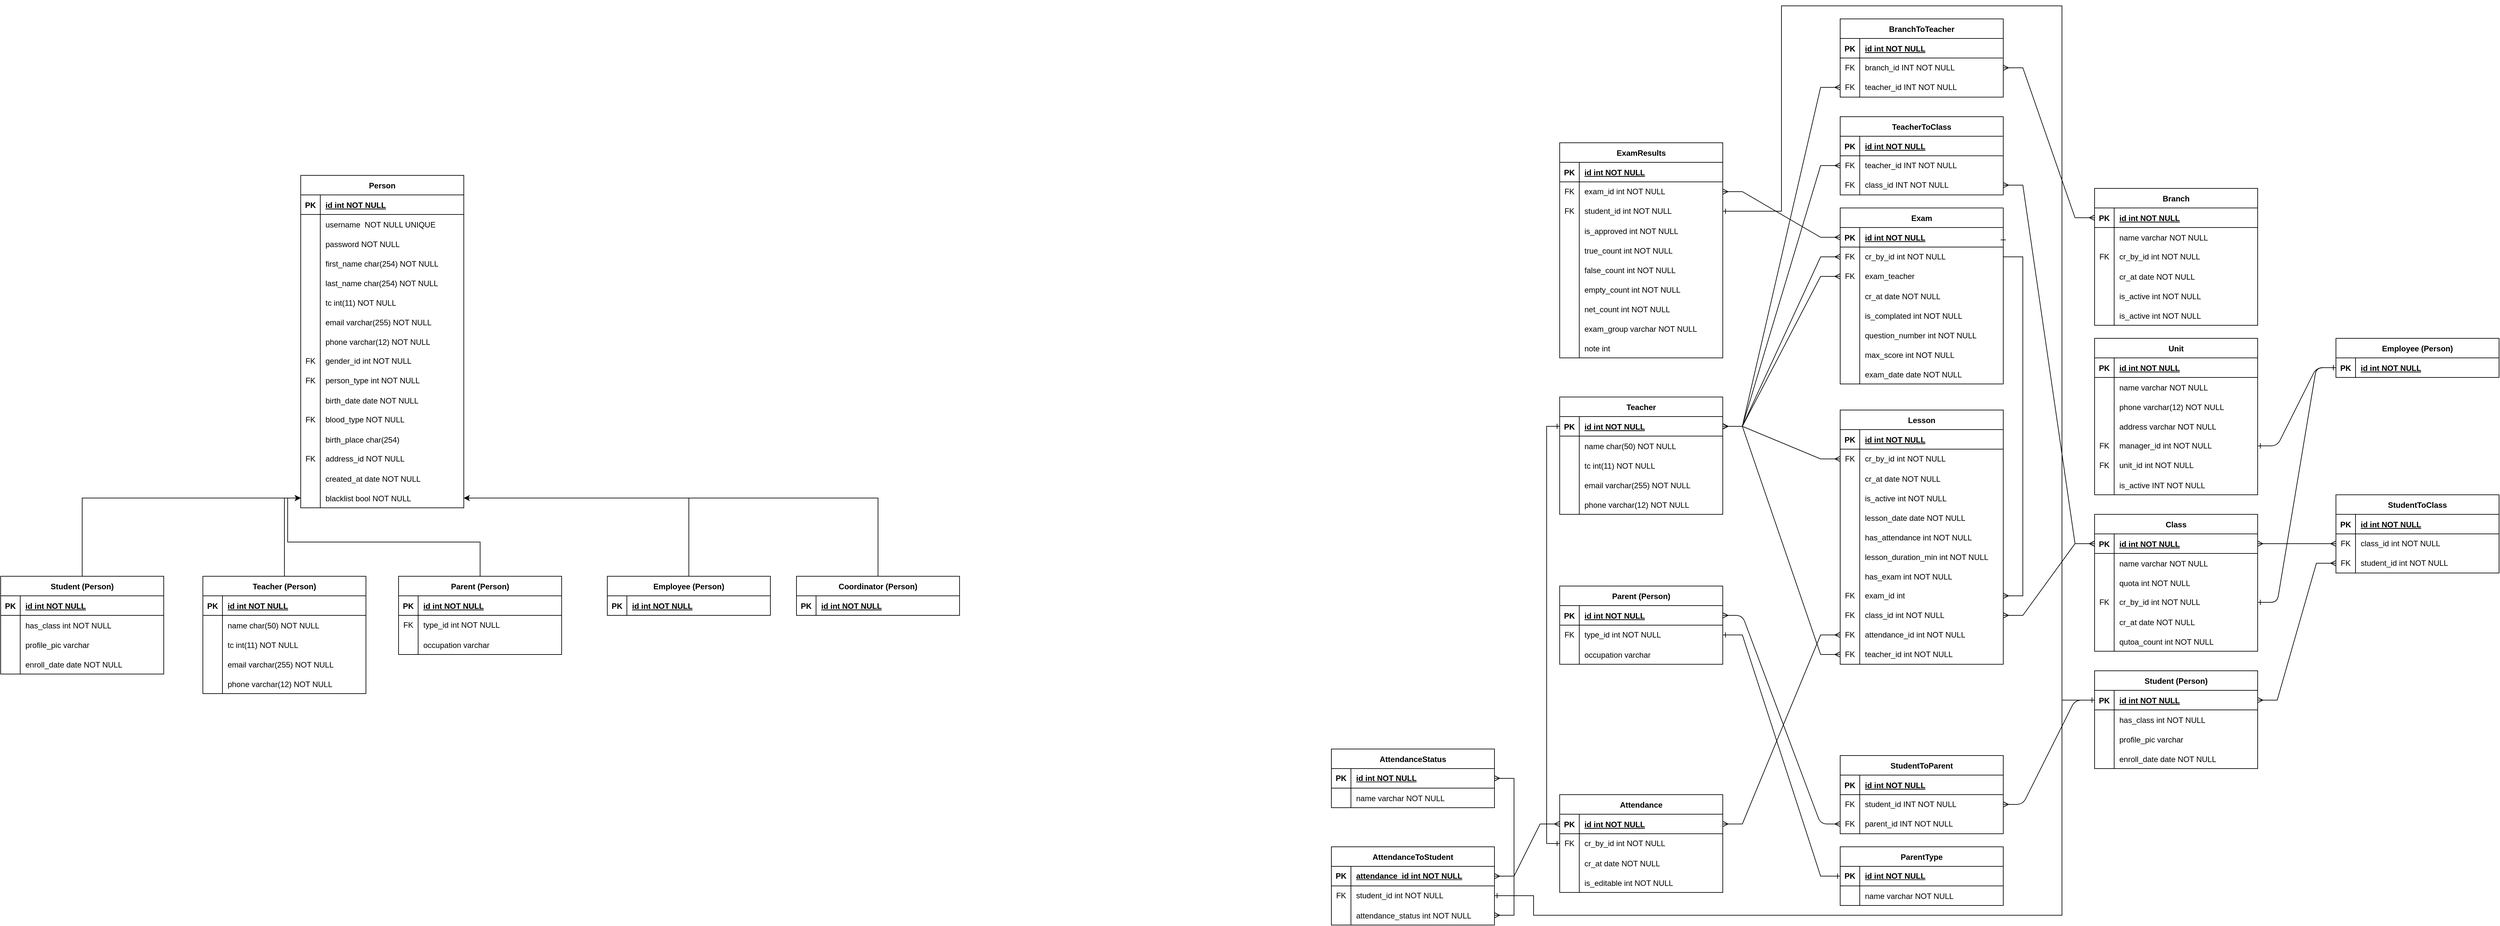<mxfile version="22.0.8" type="device">
  <diagram id="R2lEEEUBdFMjLlhIrx00" name="Page-1">
    <mxGraphModel dx="5308" dy="1970" grid="1" gridSize="10" guides="1" tooltips="1" connect="1" arrows="1" fold="1" page="0" pageScale="1" pageWidth="850" pageHeight="1100" math="0" shadow="0" extFonts="Permanent Marker^https://fonts.googleapis.com/css?family=Permanent+Marker">
      <root>
        <mxCell id="0" />
        <mxCell id="1" parent="0" />
        <mxCell id="C-vyLk0tnHw3VtMMgP7b-2" value="Class" style="shape=table;startSize=30;container=1;collapsible=1;childLayout=tableLayout;fixedRows=1;rowLines=0;fontStyle=1;align=center;resizeLast=1;" parent="1" vertex="1">
          <mxGeometry x="460" y="170" width="250" height="210" as="geometry" />
        </mxCell>
        <mxCell id="C-vyLk0tnHw3VtMMgP7b-3" value="" style="shape=partialRectangle;collapsible=0;dropTarget=0;pointerEvents=0;fillColor=none;points=[[0,0.5],[1,0.5]];portConstraint=eastwest;top=0;left=0;right=0;bottom=1;" parent="C-vyLk0tnHw3VtMMgP7b-2" vertex="1">
          <mxGeometry y="30" width="250" height="30" as="geometry" />
        </mxCell>
        <mxCell id="C-vyLk0tnHw3VtMMgP7b-4" value="PK" style="shape=partialRectangle;overflow=hidden;connectable=0;fillColor=none;top=0;left=0;bottom=0;right=0;fontStyle=1;" parent="C-vyLk0tnHw3VtMMgP7b-3" vertex="1">
          <mxGeometry width="30" height="30" as="geometry">
            <mxRectangle width="30" height="30" as="alternateBounds" />
          </mxGeometry>
        </mxCell>
        <mxCell id="C-vyLk0tnHw3VtMMgP7b-5" value="id int NOT NULL " style="shape=partialRectangle;overflow=hidden;connectable=0;fillColor=none;top=0;left=0;bottom=0;right=0;align=left;spacingLeft=6;fontStyle=5;" parent="C-vyLk0tnHw3VtMMgP7b-3" vertex="1">
          <mxGeometry x="30" width="220" height="30" as="geometry">
            <mxRectangle width="220" height="30" as="alternateBounds" />
          </mxGeometry>
        </mxCell>
        <mxCell id="C-vyLk0tnHw3VtMMgP7b-6" value="" style="shape=partialRectangle;collapsible=0;dropTarget=0;pointerEvents=0;fillColor=none;points=[[0,0.5],[1,0.5]];portConstraint=eastwest;top=0;left=0;right=0;bottom=0;" parent="C-vyLk0tnHw3VtMMgP7b-2" vertex="1">
          <mxGeometry y="60" width="250" height="30" as="geometry" />
        </mxCell>
        <mxCell id="C-vyLk0tnHw3VtMMgP7b-7" value="" style="shape=partialRectangle;overflow=hidden;connectable=0;fillColor=none;top=0;left=0;bottom=0;right=0;" parent="C-vyLk0tnHw3VtMMgP7b-6" vertex="1">
          <mxGeometry width="30" height="30" as="geometry">
            <mxRectangle width="30" height="30" as="alternateBounds" />
          </mxGeometry>
        </mxCell>
        <mxCell id="C-vyLk0tnHw3VtMMgP7b-8" value="name varchar NOT NULL" style="shape=partialRectangle;overflow=hidden;connectable=0;fillColor=none;top=0;left=0;bottom=0;right=0;align=left;spacingLeft=6;" parent="C-vyLk0tnHw3VtMMgP7b-6" vertex="1">
          <mxGeometry x="30" width="220" height="30" as="geometry">
            <mxRectangle width="220" height="30" as="alternateBounds" />
          </mxGeometry>
        </mxCell>
        <mxCell id="C-vyLk0tnHw3VtMMgP7b-9" value="" style="shape=partialRectangle;collapsible=0;dropTarget=0;pointerEvents=0;fillColor=none;points=[[0,0.5],[1,0.5]];portConstraint=eastwest;top=0;left=0;right=0;bottom=0;" parent="C-vyLk0tnHw3VtMMgP7b-2" vertex="1">
          <mxGeometry y="90" width="250" height="30" as="geometry" />
        </mxCell>
        <mxCell id="C-vyLk0tnHw3VtMMgP7b-10" value="" style="shape=partialRectangle;overflow=hidden;connectable=0;fillColor=none;top=0;left=0;bottom=0;right=0;" parent="C-vyLk0tnHw3VtMMgP7b-9" vertex="1">
          <mxGeometry width="30" height="30" as="geometry">
            <mxRectangle width="30" height="30" as="alternateBounds" />
          </mxGeometry>
        </mxCell>
        <mxCell id="C-vyLk0tnHw3VtMMgP7b-11" value="quota int NOT NULL" style="shape=partialRectangle;overflow=hidden;connectable=0;fillColor=none;top=0;left=0;bottom=0;right=0;align=left;spacingLeft=6;" parent="C-vyLk0tnHw3VtMMgP7b-9" vertex="1">
          <mxGeometry x="30" width="220" height="30" as="geometry">
            <mxRectangle width="220" height="30" as="alternateBounds" />
          </mxGeometry>
        </mxCell>
        <mxCell id="0HtE8-Asp9TIk-fZ3X6S-29" value="" style="shape=tableRow;horizontal=0;startSize=0;swimlaneHead=0;swimlaneBody=0;fillColor=none;collapsible=0;dropTarget=0;points=[[0,0.5],[1,0.5]];portConstraint=eastwest;top=0;left=0;right=0;bottom=0;" parent="C-vyLk0tnHw3VtMMgP7b-2" vertex="1">
          <mxGeometry y="120" width="250" height="30" as="geometry" />
        </mxCell>
        <mxCell id="0HtE8-Asp9TIk-fZ3X6S-30" value="FK" style="shape=partialRectangle;connectable=0;fillColor=none;top=0;left=0;bottom=0;right=0;fontStyle=0;overflow=hidden;whiteSpace=wrap;html=1;" parent="0HtE8-Asp9TIk-fZ3X6S-29" vertex="1">
          <mxGeometry width="30" height="30" as="geometry">
            <mxRectangle width="30" height="30" as="alternateBounds" />
          </mxGeometry>
        </mxCell>
        <mxCell id="0HtE8-Asp9TIk-fZ3X6S-31" value="cr_by_id int NOT NULL" style="shape=partialRectangle;connectable=0;fillColor=none;top=0;left=0;bottom=0;right=0;align=left;spacingLeft=6;fontStyle=0;overflow=hidden;whiteSpace=wrap;html=1;" parent="0HtE8-Asp9TIk-fZ3X6S-29" vertex="1">
          <mxGeometry x="30" width="220" height="30" as="geometry">
            <mxRectangle width="220" height="30" as="alternateBounds" />
          </mxGeometry>
        </mxCell>
        <mxCell id="0HtE8-Asp9TIk-fZ3X6S-36" value="" style="shape=tableRow;horizontal=0;startSize=0;swimlaneHead=0;swimlaneBody=0;fillColor=none;collapsible=0;dropTarget=0;points=[[0,0.5],[1,0.5]];portConstraint=eastwest;top=0;left=0;right=0;bottom=0;" parent="C-vyLk0tnHw3VtMMgP7b-2" vertex="1">
          <mxGeometry y="150" width="250" height="30" as="geometry" />
        </mxCell>
        <mxCell id="0HtE8-Asp9TIk-fZ3X6S-37" value="" style="shape=partialRectangle;connectable=0;fillColor=none;top=0;left=0;bottom=0;right=0;editable=1;overflow=hidden;" parent="0HtE8-Asp9TIk-fZ3X6S-36" vertex="1">
          <mxGeometry width="30" height="30" as="geometry">
            <mxRectangle width="30" height="30" as="alternateBounds" />
          </mxGeometry>
        </mxCell>
        <mxCell id="0HtE8-Asp9TIk-fZ3X6S-38" value="cr_at date NOT NULL" style="shape=partialRectangle;connectable=0;fillColor=none;top=0;left=0;bottom=0;right=0;align=left;spacingLeft=6;overflow=hidden;" parent="0HtE8-Asp9TIk-fZ3X6S-36" vertex="1">
          <mxGeometry x="30" width="220" height="30" as="geometry">
            <mxRectangle width="220" height="30" as="alternateBounds" />
          </mxGeometry>
        </mxCell>
        <mxCell id="0HtE8-Asp9TIk-fZ3X6S-164" value="" style="shape=tableRow;horizontal=0;startSize=0;swimlaneHead=0;swimlaneBody=0;fillColor=none;collapsible=0;dropTarget=0;points=[[0,0.5],[1,0.5]];portConstraint=eastwest;top=0;left=0;right=0;bottom=0;" parent="C-vyLk0tnHw3VtMMgP7b-2" vertex="1">
          <mxGeometry y="180" width="250" height="30" as="geometry" />
        </mxCell>
        <mxCell id="0HtE8-Asp9TIk-fZ3X6S-165" value="" style="shape=partialRectangle;connectable=0;fillColor=none;top=0;left=0;bottom=0;right=0;editable=1;overflow=hidden;" parent="0HtE8-Asp9TIk-fZ3X6S-164" vertex="1">
          <mxGeometry width="30" height="30" as="geometry">
            <mxRectangle width="30" height="30" as="alternateBounds" />
          </mxGeometry>
        </mxCell>
        <mxCell id="0HtE8-Asp9TIk-fZ3X6S-166" value="qutoa_count int NOT NULL" style="shape=partialRectangle;connectable=0;fillColor=none;top=0;left=0;bottom=0;right=0;align=left;spacingLeft=6;overflow=hidden;" parent="0HtE8-Asp9TIk-fZ3X6S-164" vertex="1">
          <mxGeometry x="30" width="220" height="30" as="geometry">
            <mxRectangle width="220" height="30" as="alternateBounds" />
          </mxGeometry>
        </mxCell>
        <mxCell id="C-vyLk0tnHw3VtMMgP7b-13" value="Unit" style="shape=table;startSize=30;container=1;collapsible=1;childLayout=tableLayout;fixedRows=1;rowLines=0;fontStyle=1;align=center;resizeLast=1;" parent="1" vertex="1">
          <mxGeometry x="460" y="-100" width="250" height="240" as="geometry" />
        </mxCell>
        <mxCell id="C-vyLk0tnHw3VtMMgP7b-14" value="" style="shape=partialRectangle;collapsible=0;dropTarget=0;pointerEvents=0;fillColor=none;points=[[0,0.5],[1,0.5]];portConstraint=eastwest;top=0;left=0;right=0;bottom=1;" parent="C-vyLk0tnHw3VtMMgP7b-13" vertex="1">
          <mxGeometry y="30" width="250" height="30" as="geometry" />
        </mxCell>
        <mxCell id="C-vyLk0tnHw3VtMMgP7b-15" value="PK" style="shape=partialRectangle;overflow=hidden;connectable=0;fillColor=none;top=0;left=0;bottom=0;right=0;fontStyle=1;" parent="C-vyLk0tnHw3VtMMgP7b-14" vertex="1">
          <mxGeometry width="30" height="30" as="geometry">
            <mxRectangle width="30" height="30" as="alternateBounds" />
          </mxGeometry>
        </mxCell>
        <mxCell id="C-vyLk0tnHw3VtMMgP7b-16" value="id int NOT NULL " style="shape=partialRectangle;overflow=hidden;connectable=0;fillColor=none;top=0;left=0;bottom=0;right=0;align=left;spacingLeft=6;fontStyle=5;" parent="C-vyLk0tnHw3VtMMgP7b-14" vertex="1">
          <mxGeometry x="30" width="220" height="30" as="geometry">
            <mxRectangle width="220" height="30" as="alternateBounds" />
          </mxGeometry>
        </mxCell>
        <mxCell id="C-vyLk0tnHw3VtMMgP7b-17" value="" style="shape=partialRectangle;collapsible=0;dropTarget=0;pointerEvents=0;fillColor=none;points=[[0,0.5],[1,0.5]];portConstraint=eastwest;top=0;left=0;right=0;bottom=0;" parent="C-vyLk0tnHw3VtMMgP7b-13" vertex="1">
          <mxGeometry y="60" width="250" height="30" as="geometry" />
        </mxCell>
        <mxCell id="C-vyLk0tnHw3VtMMgP7b-18" value="" style="shape=partialRectangle;overflow=hidden;connectable=0;fillColor=none;top=0;left=0;bottom=0;right=0;" parent="C-vyLk0tnHw3VtMMgP7b-17" vertex="1">
          <mxGeometry width="30" height="30" as="geometry">
            <mxRectangle width="30" height="30" as="alternateBounds" />
          </mxGeometry>
        </mxCell>
        <mxCell id="C-vyLk0tnHw3VtMMgP7b-19" value="name varchar NOT NULL" style="shape=partialRectangle;overflow=hidden;connectable=0;fillColor=none;top=0;left=0;bottom=0;right=0;align=left;spacingLeft=6;" parent="C-vyLk0tnHw3VtMMgP7b-17" vertex="1">
          <mxGeometry x="30" width="220" height="30" as="geometry">
            <mxRectangle width="220" height="30" as="alternateBounds" />
          </mxGeometry>
        </mxCell>
        <mxCell id="C-vyLk0tnHw3VtMMgP7b-20" value="" style="shape=partialRectangle;collapsible=0;dropTarget=0;pointerEvents=0;fillColor=none;points=[[0,0.5],[1,0.5]];portConstraint=eastwest;top=0;left=0;right=0;bottom=0;" parent="C-vyLk0tnHw3VtMMgP7b-13" vertex="1">
          <mxGeometry y="90" width="250" height="30" as="geometry" />
        </mxCell>
        <mxCell id="C-vyLk0tnHw3VtMMgP7b-21" value="" style="shape=partialRectangle;overflow=hidden;connectable=0;fillColor=none;top=0;left=0;bottom=0;right=0;" parent="C-vyLk0tnHw3VtMMgP7b-20" vertex="1">
          <mxGeometry width="30" height="30" as="geometry">
            <mxRectangle width="30" height="30" as="alternateBounds" />
          </mxGeometry>
        </mxCell>
        <mxCell id="C-vyLk0tnHw3VtMMgP7b-22" value="phone varchar(12) NOT NULL" style="shape=partialRectangle;overflow=hidden;connectable=0;fillColor=none;top=0;left=0;bottom=0;right=0;align=left;spacingLeft=6;" parent="C-vyLk0tnHw3VtMMgP7b-20" vertex="1">
          <mxGeometry x="30" width="220" height="30" as="geometry">
            <mxRectangle width="220" height="30" as="alternateBounds" />
          </mxGeometry>
        </mxCell>
        <mxCell id="0HtE8-Asp9TIk-fZ3X6S-77" value="" style="shape=tableRow;horizontal=0;startSize=0;swimlaneHead=0;swimlaneBody=0;fillColor=none;collapsible=0;dropTarget=0;points=[[0,0.5],[1,0.5]];portConstraint=eastwest;top=0;left=0;right=0;bottom=0;" parent="C-vyLk0tnHw3VtMMgP7b-13" vertex="1">
          <mxGeometry y="120" width="250" height="30" as="geometry" />
        </mxCell>
        <mxCell id="0HtE8-Asp9TIk-fZ3X6S-78" value="" style="shape=partialRectangle;connectable=0;fillColor=none;top=0;left=0;bottom=0;right=0;editable=1;overflow=hidden;" parent="0HtE8-Asp9TIk-fZ3X6S-77" vertex="1">
          <mxGeometry width="30" height="30" as="geometry">
            <mxRectangle width="30" height="30" as="alternateBounds" />
          </mxGeometry>
        </mxCell>
        <mxCell id="0HtE8-Asp9TIk-fZ3X6S-79" value="address varchar NOT NULL" style="shape=partialRectangle;connectable=0;fillColor=none;top=0;left=0;bottom=0;right=0;align=left;spacingLeft=6;overflow=hidden;" parent="0HtE8-Asp9TIk-fZ3X6S-77" vertex="1">
          <mxGeometry x="30" width="220" height="30" as="geometry">
            <mxRectangle width="220" height="30" as="alternateBounds" />
          </mxGeometry>
        </mxCell>
        <mxCell id="0HtE8-Asp9TIk-fZ3X6S-80" value="" style="shape=tableRow;horizontal=0;startSize=0;swimlaneHead=0;swimlaneBody=0;fillColor=none;collapsible=0;dropTarget=0;points=[[0,0.5],[1,0.5]];portConstraint=eastwest;top=0;left=0;right=0;bottom=0;" parent="C-vyLk0tnHw3VtMMgP7b-13" vertex="1">
          <mxGeometry y="150" width="250" height="30" as="geometry" />
        </mxCell>
        <mxCell id="0HtE8-Asp9TIk-fZ3X6S-81" value="FK" style="shape=partialRectangle;connectable=0;fillColor=none;top=0;left=0;bottom=0;right=0;fontStyle=0;overflow=hidden;whiteSpace=wrap;html=1;" parent="0HtE8-Asp9TIk-fZ3X6S-80" vertex="1">
          <mxGeometry width="30" height="30" as="geometry">
            <mxRectangle width="30" height="30" as="alternateBounds" />
          </mxGeometry>
        </mxCell>
        <mxCell id="0HtE8-Asp9TIk-fZ3X6S-82" value="manager_id int NOT NULL" style="shape=partialRectangle;connectable=0;fillColor=none;top=0;left=0;bottom=0;right=0;align=left;spacingLeft=6;fontStyle=0;overflow=hidden;whiteSpace=wrap;html=1;" parent="0HtE8-Asp9TIk-fZ3X6S-80" vertex="1">
          <mxGeometry x="30" width="220" height="30" as="geometry">
            <mxRectangle width="220" height="30" as="alternateBounds" />
          </mxGeometry>
        </mxCell>
        <mxCell id="A3BnJFXcHIUl1GAD6LRf-29" value="" style="shape=tableRow;horizontal=0;startSize=0;swimlaneHead=0;swimlaneBody=0;fillColor=none;collapsible=0;dropTarget=0;points=[[0,0.5],[1,0.5]];portConstraint=eastwest;top=0;left=0;right=0;bottom=0;" parent="C-vyLk0tnHw3VtMMgP7b-13" vertex="1">
          <mxGeometry y="180" width="250" height="30" as="geometry" />
        </mxCell>
        <mxCell id="A3BnJFXcHIUl1GAD6LRf-30" value="FK" style="shape=partialRectangle;connectable=0;fillColor=none;top=0;left=0;bottom=0;right=0;fontStyle=0;overflow=hidden;whiteSpace=wrap;html=1;" parent="A3BnJFXcHIUl1GAD6LRf-29" vertex="1">
          <mxGeometry width="30" height="30" as="geometry">
            <mxRectangle width="30" height="30" as="alternateBounds" />
          </mxGeometry>
        </mxCell>
        <mxCell id="A3BnJFXcHIUl1GAD6LRf-31" value="unit_id int NOT NULL" style="shape=partialRectangle;connectable=0;fillColor=none;top=0;left=0;bottom=0;right=0;align=left;spacingLeft=6;fontStyle=0;overflow=hidden;whiteSpace=wrap;html=1;" parent="A3BnJFXcHIUl1GAD6LRf-29" vertex="1">
          <mxGeometry x="30" width="220" height="30" as="geometry">
            <mxRectangle width="220" height="30" as="alternateBounds" />
          </mxGeometry>
        </mxCell>
        <mxCell id="0HtE8-Asp9TIk-fZ3X6S-146" value="" style="shape=tableRow;horizontal=0;startSize=0;swimlaneHead=0;swimlaneBody=0;fillColor=none;collapsible=0;dropTarget=0;points=[[0,0.5],[1,0.5]];portConstraint=eastwest;top=0;left=0;right=0;bottom=0;" parent="C-vyLk0tnHw3VtMMgP7b-13" vertex="1">
          <mxGeometry y="210" width="250" height="30" as="geometry" />
        </mxCell>
        <mxCell id="0HtE8-Asp9TIk-fZ3X6S-147" value="" style="shape=partialRectangle;connectable=0;fillColor=none;top=0;left=0;bottom=0;right=0;editable=1;overflow=hidden;" parent="0HtE8-Asp9TIk-fZ3X6S-146" vertex="1">
          <mxGeometry width="30" height="30" as="geometry">
            <mxRectangle width="30" height="30" as="alternateBounds" />
          </mxGeometry>
        </mxCell>
        <mxCell id="0HtE8-Asp9TIk-fZ3X6S-148" value="is_active INT NOT NULL" style="shape=partialRectangle;connectable=0;fillColor=none;top=0;left=0;bottom=0;right=0;align=left;spacingLeft=6;overflow=hidden;" parent="0HtE8-Asp9TIk-fZ3X6S-146" vertex="1">
          <mxGeometry x="30" width="220" height="30" as="geometry">
            <mxRectangle width="220" height="30" as="alternateBounds" />
          </mxGeometry>
        </mxCell>
        <mxCell id="C-vyLk0tnHw3VtMMgP7b-23" value="Student (Person)" style="shape=table;startSize=30;container=1;collapsible=1;childLayout=tableLayout;fixedRows=1;rowLines=0;fontStyle=1;align=center;resizeLast=1;" parent="1" vertex="1">
          <mxGeometry x="460" y="410" width="250" height="150" as="geometry" />
        </mxCell>
        <mxCell id="C-vyLk0tnHw3VtMMgP7b-24" value="" style="shape=partialRectangle;collapsible=0;dropTarget=0;pointerEvents=0;fillColor=none;points=[[0,0.5],[1,0.5]];portConstraint=eastwest;top=0;left=0;right=0;bottom=1;" parent="C-vyLk0tnHw3VtMMgP7b-23" vertex="1">
          <mxGeometry y="30" width="250" height="30" as="geometry" />
        </mxCell>
        <mxCell id="C-vyLk0tnHw3VtMMgP7b-25" value="PK" style="shape=partialRectangle;overflow=hidden;connectable=0;fillColor=none;top=0;left=0;bottom=0;right=0;fontStyle=1;" parent="C-vyLk0tnHw3VtMMgP7b-24" vertex="1">
          <mxGeometry width="30" height="30" as="geometry">
            <mxRectangle width="30" height="30" as="alternateBounds" />
          </mxGeometry>
        </mxCell>
        <mxCell id="C-vyLk0tnHw3VtMMgP7b-26" value="id int NOT NULL " style="shape=partialRectangle;overflow=hidden;connectable=0;fillColor=none;top=0;left=0;bottom=0;right=0;align=left;spacingLeft=6;fontStyle=5;" parent="C-vyLk0tnHw3VtMMgP7b-24" vertex="1">
          <mxGeometry x="30" width="220" height="30" as="geometry">
            <mxRectangle width="220" height="30" as="alternateBounds" />
          </mxGeometry>
        </mxCell>
        <mxCell id="0HtE8-Asp9TIk-fZ3X6S-143" value="" style="shape=tableRow;horizontal=0;startSize=0;swimlaneHead=0;swimlaneBody=0;fillColor=none;collapsible=0;dropTarget=0;points=[[0,0.5],[1,0.5]];portConstraint=eastwest;top=0;left=0;right=0;bottom=0;" parent="C-vyLk0tnHw3VtMMgP7b-23" vertex="1">
          <mxGeometry y="60" width="250" height="30" as="geometry" />
        </mxCell>
        <mxCell id="0HtE8-Asp9TIk-fZ3X6S-144" value="" style="shape=partialRectangle;connectable=0;fillColor=none;top=0;left=0;bottom=0;right=0;editable=1;overflow=hidden;" parent="0HtE8-Asp9TIk-fZ3X6S-143" vertex="1">
          <mxGeometry width="30" height="30" as="geometry">
            <mxRectangle width="30" height="30" as="alternateBounds" />
          </mxGeometry>
        </mxCell>
        <mxCell id="0HtE8-Asp9TIk-fZ3X6S-145" value="has_class int NOT NULL" style="shape=partialRectangle;connectable=0;fillColor=none;top=0;left=0;bottom=0;right=0;align=left;spacingLeft=6;overflow=hidden;" parent="0HtE8-Asp9TIk-fZ3X6S-143" vertex="1">
          <mxGeometry x="30" width="220" height="30" as="geometry">
            <mxRectangle width="220" height="30" as="alternateBounds" />
          </mxGeometry>
        </mxCell>
        <mxCell id="Sp_-HoXTDqRGQXsNS5Ui-2" value="" style="shape=tableRow;horizontal=0;startSize=0;swimlaneHead=0;swimlaneBody=0;fillColor=none;collapsible=0;dropTarget=0;points=[[0,0.5],[1,0.5]];portConstraint=eastwest;top=0;left=0;right=0;bottom=0;" parent="C-vyLk0tnHw3VtMMgP7b-23" vertex="1">
          <mxGeometry y="90" width="250" height="30" as="geometry" />
        </mxCell>
        <mxCell id="Sp_-HoXTDqRGQXsNS5Ui-3" value="" style="shape=partialRectangle;connectable=0;fillColor=none;top=0;left=0;bottom=0;right=0;editable=1;overflow=hidden;" parent="Sp_-HoXTDqRGQXsNS5Ui-2" vertex="1">
          <mxGeometry width="30" height="30" as="geometry">
            <mxRectangle width="30" height="30" as="alternateBounds" />
          </mxGeometry>
        </mxCell>
        <mxCell id="Sp_-HoXTDqRGQXsNS5Ui-4" value="profile_pic varchar" style="shape=partialRectangle;connectable=0;fillColor=none;top=0;left=0;bottom=0;right=0;align=left;spacingLeft=6;overflow=hidden;" parent="Sp_-HoXTDqRGQXsNS5Ui-2" vertex="1">
          <mxGeometry x="30" width="220" height="30" as="geometry">
            <mxRectangle width="220" height="30" as="alternateBounds" />
          </mxGeometry>
        </mxCell>
        <mxCell id="A3BnJFXcHIUl1GAD6LRf-35" value="" style="shape=tableRow;horizontal=0;startSize=0;swimlaneHead=0;swimlaneBody=0;fillColor=none;collapsible=0;dropTarget=0;points=[[0,0.5],[1,0.5]];portConstraint=eastwest;top=0;left=0;right=0;bottom=0;" parent="C-vyLk0tnHw3VtMMgP7b-23" vertex="1">
          <mxGeometry y="120" width="250" height="30" as="geometry" />
        </mxCell>
        <mxCell id="A3BnJFXcHIUl1GAD6LRf-36" value="" style="shape=partialRectangle;connectable=0;fillColor=none;top=0;left=0;bottom=0;right=0;editable=1;overflow=hidden;" parent="A3BnJFXcHIUl1GAD6LRf-35" vertex="1">
          <mxGeometry width="30" height="30" as="geometry">
            <mxRectangle width="30" height="30" as="alternateBounds" />
          </mxGeometry>
        </mxCell>
        <mxCell id="A3BnJFXcHIUl1GAD6LRf-37" value="enroll_date date NOT NULL" style="shape=partialRectangle;connectable=0;fillColor=none;top=0;left=0;bottom=0;right=0;align=left;spacingLeft=6;overflow=hidden;" parent="A3BnJFXcHIUl1GAD6LRf-35" vertex="1">
          <mxGeometry x="30" width="220" height="30" as="geometry">
            <mxRectangle width="220" height="30" as="alternateBounds" />
          </mxGeometry>
        </mxCell>
        <mxCell id="C-vyLk0tnHw3VtMMgP7b-1" value="" style="edgeStyle=entityRelationEdgeStyle;endArrow=ERone;startArrow=ERone;endFill=0;startFill=0;exitX=1;exitY=0.5;exitDx=0;exitDy=0;entryX=0;entryY=0.5;entryDx=0;entryDy=0;" parent="1" source="0HtE8-Asp9TIk-fZ3X6S-29" target="0HtE8-Asp9TIk-fZ3X6S-62" edge="1">
          <mxGeometry width="100" height="100" relative="1" as="geometry">
            <mxPoint x="550" y="210" as="sourcePoint" />
            <mxPoint x="470" y="-125" as="targetPoint" />
            <Array as="points">
              <mxPoint x="380" y="385" />
              <mxPoint x="460" y="330" />
              <mxPoint x="370" y="-20" />
              <mxPoint x="430" y="385" />
              <mxPoint x="380" y="10" />
              <mxPoint x="440" y="375" />
            </Array>
          </mxGeometry>
        </mxCell>
        <mxCell id="0HtE8-Asp9TIk-fZ3X6S-39" value="Parent (Person)" style="shape=table;startSize=30;container=1;collapsible=1;childLayout=tableLayout;fixedRows=1;rowLines=0;fontStyle=1;align=center;resizeLast=1;" parent="1" vertex="1">
          <mxGeometry x="-360" y="280" width="250" height="120" as="geometry" />
        </mxCell>
        <mxCell id="0HtE8-Asp9TIk-fZ3X6S-40" value="" style="shape=partialRectangle;collapsible=0;dropTarget=0;pointerEvents=0;fillColor=none;points=[[0,0.5],[1,0.5]];portConstraint=eastwest;top=0;left=0;right=0;bottom=1;" parent="0HtE8-Asp9TIk-fZ3X6S-39" vertex="1">
          <mxGeometry y="30" width="250" height="30" as="geometry" />
        </mxCell>
        <mxCell id="0HtE8-Asp9TIk-fZ3X6S-41" value="PK" style="shape=partialRectangle;overflow=hidden;connectable=0;fillColor=none;top=0;left=0;bottom=0;right=0;fontStyle=1;" parent="0HtE8-Asp9TIk-fZ3X6S-40" vertex="1">
          <mxGeometry width="30" height="30" as="geometry">
            <mxRectangle width="30" height="30" as="alternateBounds" />
          </mxGeometry>
        </mxCell>
        <mxCell id="0HtE8-Asp9TIk-fZ3X6S-42" value="id int NOT NULL " style="shape=partialRectangle;overflow=hidden;connectable=0;fillColor=none;top=0;left=0;bottom=0;right=0;align=left;spacingLeft=6;fontStyle=5;" parent="0HtE8-Asp9TIk-fZ3X6S-40" vertex="1">
          <mxGeometry x="30" width="220" height="30" as="geometry">
            <mxRectangle width="220" height="30" as="alternateBounds" />
          </mxGeometry>
        </mxCell>
        <mxCell id="0HtE8-Asp9TIk-fZ3X6S-58" value="" style="shape=tableRow;horizontal=0;startSize=0;swimlaneHead=0;swimlaneBody=0;fillColor=none;collapsible=0;dropTarget=0;points=[[0,0.5],[1,0.5]];portConstraint=eastwest;top=0;left=0;right=0;bottom=0;" parent="0HtE8-Asp9TIk-fZ3X6S-39" vertex="1">
          <mxGeometry y="60" width="250" height="30" as="geometry" />
        </mxCell>
        <mxCell id="0HtE8-Asp9TIk-fZ3X6S-59" value="FK" style="shape=partialRectangle;connectable=0;fillColor=none;top=0;left=0;bottom=0;right=0;fontStyle=0;overflow=hidden;whiteSpace=wrap;html=1;" parent="0HtE8-Asp9TIk-fZ3X6S-58" vertex="1">
          <mxGeometry width="30" height="30" as="geometry">
            <mxRectangle width="30" height="30" as="alternateBounds" />
          </mxGeometry>
        </mxCell>
        <mxCell id="0HtE8-Asp9TIk-fZ3X6S-60" value="type_id int NOT NULL" style="shape=partialRectangle;connectable=0;fillColor=none;top=0;left=0;bottom=0;right=0;align=left;spacingLeft=6;fontStyle=0;overflow=hidden;whiteSpace=wrap;html=1;" parent="0HtE8-Asp9TIk-fZ3X6S-58" vertex="1">
          <mxGeometry x="30" width="220" height="30" as="geometry">
            <mxRectangle width="220" height="30" as="alternateBounds" />
          </mxGeometry>
        </mxCell>
        <mxCell id="A3BnJFXcHIUl1GAD6LRf-38" value="" style="shape=tableRow;horizontal=0;startSize=0;swimlaneHead=0;swimlaneBody=0;fillColor=none;collapsible=0;dropTarget=0;points=[[0,0.5],[1,0.5]];portConstraint=eastwest;top=0;left=0;right=0;bottom=0;" parent="0HtE8-Asp9TIk-fZ3X6S-39" vertex="1">
          <mxGeometry y="90" width="250" height="30" as="geometry" />
        </mxCell>
        <mxCell id="A3BnJFXcHIUl1GAD6LRf-39" value="" style="shape=partialRectangle;connectable=0;fillColor=none;top=0;left=0;bottom=0;right=0;editable=1;overflow=hidden;" parent="A3BnJFXcHIUl1GAD6LRf-38" vertex="1">
          <mxGeometry width="30" height="30" as="geometry">
            <mxRectangle width="30" height="30" as="alternateBounds" />
          </mxGeometry>
        </mxCell>
        <mxCell id="A3BnJFXcHIUl1GAD6LRf-40" value="occupation varchar" style="shape=partialRectangle;connectable=0;fillColor=none;top=0;left=0;bottom=0;right=0;align=left;spacingLeft=6;overflow=hidden;" parent="A3BnJFXcHIUl1GAD6LRf-38" vertex="1">
          <mxGeometry x="30" width="220" height="30" as="geometry">
            <mxRectangle width="220" height="30" as="alternateBounds" />
          </mxGeometry>
        </mxCell>
        <mxCell id="0HtE8-Asp9TIk-fZ3X6S-61" value="Employee (Person)" style="shape=table;startSize=30;container=1;collapsible=1;childLayout=tableLayout;fixedRows=1;rowLines=0;fontStyle=1;align=center;resizeLast=1;" parent="1" vertex="1">
          <mxGeometry x="830" y="-100" width="250" height="60" as="geometry" />
        </mxCell>
        <mxCell id="0HtE8-Asp9TIk-fZ3X6S-62" value="" style="shape=partialRectangle;collapsible=0;dropTarget=0;pointerEvents=0;fillColor=none;points=[[0,0.5],[1,0.5]];portConstraint=eastwest;top=0;left=0;right=0;bottom=1;" parent="0HtE8-Asp9TIk-fZ3X6S-61" vertex="1">
          <mxGeometry y="30" width="250" height="30" as="geometry" />
        </mxCell>
        <mxCell id="0HtE8-Asp9TIk-fZ3X6S-63" value="PK" style="shape=partialRectangle;overflow=hidden;connectable=0;fillColor=none;top=0;left=0;bottom=0;right=0;fontStyle=1;" parent="0HtE8-Asp9TIk-fZ3X6S-62" vertex="1">
          <mxGeometry width="30" height="30" as="geometry">
            <mxRectangle width="30" height="30" as="alternateBounds" />
          </mxGeometry>
        </mxCell>
        <mxCell id="0HtE8-Asp9TIk-fZ3X6S-64" value="id int NOT NULL " style="shape=partialRectangle;overflow=hidden;connectable=0;fillColor=none;top=0;left=0;bottom=0;right=0;align=left;spacingLeft=6;fontStyle=5;" parent="0HtE8-Asp9TIk-fZ3X6S-62" vertex="1">
          <mxGeometry x="30" width="220" height="30" as="geometry">
            <mxRectangle width="220" height="30" as="alternateBounds" />
          </mxGeometry>
        </mxCell>
        <mxCell id="0HtE8-Asp9TIk-fZ3X6S-84" value="" style="edgeStyle=entityRelationEdgeStyle;endArrow=ERone;startArrow=ERone;endFill=0;startFill=0;exitX=1;exitY=0.5;exitDx=0;exitDy=0;entryX=0;entryY=0.5;entryDx=0;entryDy=0;" parent="1" source="0HtE8-Asp9TIk-fZ3X6S-80" target="0HtE8-Asp9TIk-fZ3X6S-62" edge="1">
          <mxGeometry width="100" height="100" relative="1" as="geometry">
            <mxPoint x="650" y="70" as="sourcePoint" />
            <mxPoint x="730" y="-260" as="targetPoint" />
            <Array as="points">
              <mxPoint x="320" y="290" />
              <mxPoint x="400" y="235" />
              <mxPoint x="310" y="-115" />
              <mxPoint x="370" y="290" />
              <mxPoint x="320" y="-85" />
              <mxPoint x="380" y="280" />
            </Array>
          </mxGeometry>
        </mxCell>
        <mxCell id="0HtE8-Asp9TIk-fZ3X6S-86" value="StudentToParent" style="shape=table;startSize=30;container=1;collapsible=1;childLayout=tableLayout;fixedRows=1;rowLines=0;fontStyle=1;align=center;resizeLast=1;" parent="1" vertex="1">
          <mxGeometry x="70" y="540" width="250" height="120" as="geometry" />
        </mxCell>
        <mxCell id="0HtE8-Asp9TIk-fZ3X6S-87" value="" style="shape=partialRectangle;collapsible=0;dropTarget=0;pointerEvents=0;fillColor=none;points=[[0,0.5],[1,0.5]];portConstraint=eastwest;top=0;left=0;right=0;bottom=1;" parent="0HtE8-Asp9TIk-fZ3X6S-86" vertex="1">
          <mxGeometry y="30" width="250" height="30" as="geometry" />
        </mxCell>
        <mxCell id="0HtE8-Asp9TIk-fZ3X6S-88" value="PK" style="shape=partialRectangle;overflow=hidden;connectable=0;fillColor=none;top=0;left=0;bottom=0;right=0;fontStyle=1;" parent="0HtE8-Asp9TIk-fZ3X6S-87" vertex="1">
          <mxGeometry width="30" height="30" as="geometry">
            <mxRectangle width="30" height="30" as="alternateBounds" />
          </mxGeometry>
        </mxCell>
        <mxCell id="0HtE8-Asp9TIk-fZ3X6S-89" value="id int NOT NULL " style="shape=partialRectangle;overflow=hidden;connectable=0;fillColor=none;top=0;left=0;bottom=0;right=0;align=left;spacingLeft=6;fontStyle=5;" parent="0HtE8-Asp9TIk-fZ3X6S-87" vertex="1">
          <mxGeometry x="30" width="220" height="30" as="geometry">
            <mxRectangle width="220" height="30" as="alternateBounds" />
          </mxGeometry>
        </mxCell>
        <mxCell id="0HtE8-Asp9TIk-fZ3X6S-107" value="" style="shape=tableRow;horizontal=0;startSize=0;swimlaneHead=0;swimlaneBody=0;fillColor=none;collapsible=0;dropTarget=0;points=[[0,0.5],[1,0.5]];portConstraint=eastwest;top=0;left=0;right=0;bottom=0;" parent="0HtE8-Asp9TIk-fZ3X6S-86" vertex="1">
          <mxGeometry y="60" width="250" height="30" as="geometry" />
        </mxCell>
        <mxCell id="0HtE8-Asp9TIk-fZ3X6S-108" value="FK" style="shape=partialRectangle;connectable=0;fillColor=none;top=0;left=0;bottom=0;right=0;fontStyle=0;overflow=hidden;whiteSpace=wrap;html=1;" parent="0HtE8-Asp9TIk-fZ3X6S-107" vertex="1">
          <mxGeometry width="30" height="30" as="geometry">
            <mxRectangle width="30" height="30" as="alternateBounds" />
          </mxGeometry>
        </mxCell>
        <mxCell id="0HtE8-Asp9TIk-fZ3X6S-109" value="student_id INT NOT NULL" style="shape=partialRectangle;connectable=0;fillColor=none;top=0;left=0;bottom=0;right=0;align=left;spacingLeft=6;fontStyle=0;overflow=hidden;whiteSpace=wrap;html=1;" parent="0HtE8-Asp9TIk-fZ3X6S-107" vertex="1">
          <mxGeometry x="30" width="220" height="30" as="geometry">
            <mxRectangle width="220" height="30" as="alternateBounds" />
          </mxGeometry>
        </mxCell>
        <mxCell id="0HtE8-Asp9TIk-fZ3X6S-104" value="" style="shape=tableRow;horizontal=0;startSize=0;swimlaneHead=0;swimlaneBody=0;fillColor=none;collapsible=0;dropTarget=0;points=[[0,0.5],[1,0.5]];portConstraint=eastwest;top=0;left=0;right=0;bottom=0;" parent="0HtE8-Asp9TIk-fZ3X6S-86" vertex="1">
          <mxGeometry y="90" width="250" height="30" as="geometry" />
        </mxCell>
        <mxCell id="0HtE8-Asp9TIk-fZ3X6S-105" value="FK" style="shape=partialRectangle;connectable=0;fillColor=none;top=0;left=0;bottom=0;right=0;fontStyle=0;overflow=hidden;whiteSpace=wrap;html=1;" parent="0HtE8-Asp9TIk-fZ3X6S-104" vertex="1">
          <mxGeometry width="30" height="30" as="geometry">
            <mxRectangle width="30" height="30" as="alternateBounds" />
          </mxGeometry>
        </mxCell>
        <mxCell id="0HtE8-Asp9TIk-fZ3X6S-106" value="parent_id INT NOT NULL" style="shape=partialRectangle;connectable=0;fillColor=none;top=0;left=0;bottom=0;right=0;align=left;spacingLeft=6;fontStyle=0;overflow=hidden;whiteSpace=wrap;html=1;" parent="0HtE8-Asp9TIk-fZ3X6S-104" vertex="1">
          <mxGeometry x="30" width="220" height="30" as="geometry">
            <mxRectangle width="220" height="30" as="alternateBounds" />
          </mxGeometry>
        </mxCell>
        <mxCell id="0HtE8-Asp9TIk-fZ3X6S-112" value="" style="edgeStyle=entityRelationEdgeStyle;endArrow=ERmany;startArrow=ERmany;endFill=0;startFill=0;entryX=1;entryY=0.5;entryDx=0;entryDy=0;exitX=0;exitY=0.5;exitDx=0;exitDy=0;" parent="1" source="0HtE8-Asp9TIk-fZ3X6S-104" target="0HtE8-Asp9TIk-fZ3X6S-40" edge="1">
          <mxGeometry width="100" height="100" relative="1" as="geometry">
            <mxPoint x="-32.0" y="470" as="sourcePoint" />
            <mxPoint x="-70" y="-80" as="targetPoint" />
            <Array as="points">
              <mxPoint x="-480" y="470" />
              <mxPoint x="-10" y="350" />
              <mxPoint x="-10" y="230" />
              <mxPoint x="120" y="350" />
              <mxPoint x="100" y="350" />
              <mxPoint x="-400" y="415" />
              <mxPoint x="-490" y="65" />
              <mxPoint x="-430" y="470" />
              <mxPoint x="-480" y="95" />
              <mxPoint x="-420" y="460" />
            </Array>
          </mxGeometry>
        </mxCell>
        <mxCell id="0HtE8-Asp9TIk-fZ3X6S-113" value="" style="edgeStyle=entityRelationEdgeStyle;endArrow=ERone;startArrow=ERmany;endFill=0;startFill=0;exitX=1;exitY=0.5;exitDx=0;exitDy=0;entryX=0;entryY=0.5;entryDx=0;entryDy=0;" parent="1" source="0HtE8-Asp9TIk-fZ3X6S-107" target="C-vyLk0tnHw3VtMMgP7b-24" edge="1">
          <mxGeometry width="100" height="100" relative="1" as="geometry">
            <mxPoint x="-190" y="235" as="sourcePoint" />
            <mxPoint x="-120" y="-145" as="targetPoint" />
            <Array as="points">
              <mxPoint x="-530" y="405" />
              <mxPoint x="-450" y="350" />
              <mxPoint x="-540" />
              <mxPoint x="-480" y="405" />
              <mxPoint x="-530" y="30" />
              <mxPoint x="-470" y="395" />
            </Array>
          </mxGeometry>
        </mxCell>
        <mxCell id="0HtE8-Asp9TIk-fZ3X6S-116" value="ParentType" style="shape=table;startSize=30;container=1;collapsible=1;childLayout=tableLayout;fixedRows=1;rowLines=0;fontStyle=1;align=center;resizeLast=1;" parent="1" vertex="1">
          <mxGeometry x="70" y="680" width="250" height="90" as="geometry" />
        </mxCell>
        <mxCell id="0HtE8-Asp9TIk-fZ3X6S-133" value="" style="shape=tableRow;horizontal=0;startSize=0;swimlaneHead=0;swimlaneBody=0;fillColor=none;collapsible=0;dropTarget=0;points=[[0,0.5],[1,0.5]];portConstraint=eastwest;top=0;left=0;right=0;bottom=1;" parent="0HtE8-Asp9TIk-fZ3X6S-116" vertex="1">
          <mxGeometry y="30" width="250" height="30" as="geometry" />
        </mxCell>
        <mxCell id="0HtE8-Asp9TIk-fZ3X6S-134" value="PK" style="shape=partialRectangle;connectable=0;fillColor=none;top=0;left=0;bottom=0;right=0;fontStyle=1;overflow=hidden;whiteSpace=wrap;html=1;" parent="0HtE8-Asp9TIk-fZ3X6S-133" vertex="1">
          <mxGeometry width="30" height="30" as="geometry">
            <mxRectangle width="30" height="30" as="alternateBounds" />
          </mxGeometry>
        </mxCell>
        <mxCell id="0HtE8-Asp9TIk-fZ3X6S-135" value="id int NOT NULL" style="shape=partialRectangle;connectable=0;fillColor=none;top=0;left=0;bottom=0;right=0;align=left;spacingLeft=6;fontStyle=5;overflow=hidden;whiteSpace=wrap;html=1;" parent="0HtE8-Asp9TIk-fZ3X6S-133" vertex="1">
          <mxGeometry x="30" width="220" height="30" as="geometry">
            <mxRectangle width="220" height="30" as="alternateBounds" />
          </mxGeometry>
        </mxCell>
        <mxCell id="0HtE8-Asp9TIk-fZ3X6S-127" value="" style="shape=tableRow;horizontal=0;startSize=0;swimlaneHead=0;swimlaneBody=0;fillColor=none;collapsible=0;dropTarget=0;points=[[0,0.5],[1,0.5]];portConstraint=eastwest;top=0;left=0;right=0;bottom=0;" parent="0HtE8-Asp9TIk-fZ3X6S-116" vertex="1">
          <mxGeometry y="60" width="250" height="30" as="geometry" />
        </mxCell>
        <mxCell id="0HtE8-Asp9TIk-fZ3X6S-128" value="" style="shape=partialRectangle;connectable=0;fillColor=none;top=0;left=0;bottom=0;right=0;editable=1;overflow=hidden;" parent="0HtE8-Asp9TIk-fZ3X6S-127" vertex="1">
          <mxGeometry width="30" height="30" as="geometry">
            <mxRectangle width="30" height="30" as="alternateBounds" />
          </mxGeometry>
        </mxCell>
        <mxCell id="0HtE8-Asp9TIk-fZ3X6S-129" value="name varchar NOT NULL" style="shape=partialRectangle;connectable=0;fillColor=none;top=0;left=0;bottom=0;right=0;align=left;spacingLeft=6;overflow=hidden;" parent="0HtE8-Asp9TIk-fZ3X6S-127" vertex="1">
          <mxGeometry x="30" width="220" height="30" as="geometry">
            <mxRectangle width="220" height="30" as="alternateBounds" />
          </mxGeometry>
        </mxCell>
        <mxCell id="0HtE8-Asp9TIk-fZ3X6S-126" value="" style="edgeStyle=entityRelationEdgeStyle;endArrow=ERone;startArrow=ERone;endFill=0;startFill=0;exitX=0;exitY=0.5;exitDx=0;exitDy=0;entryX=1;entryY=0.5;entryDx=0;entryDy=0;rounded=0;" parent="1" source="0HtE8-Asp9TIk-fZ3X6S-133" target="0HtE8-Asp9TIk-fZ3X6S-58" edge="1">
          <mxGeometry width="100" height="100" relative="1" as="geometry">
            <mxPoint x="30" y="275" as="sourcePoint" />
            <mxPoint x="40" y="360" as="targetPoint" />
            <Array as="points">
              <mxPoint x="-370" y="910" />
              <mxPoint x="-290" y="855" />
              <mxPoint x="-380" y="505" />
              <mxPoint x="-320" y="910" />
              <mxPoint x="-370" y="535" />
              <mxPoint x="-310" y="900" />
            </Array>
          </mxGeometry>
        </mxCell>
        <mxCell id="0HtE8-Asp9TIk-fZ3X6S-152" value="StudentToClass" style="shape=table;startSize=30;container=1;collapsible=1;childLayout=tableLayout;fixedRows=1;rowLines=0;fontStyle=1;align=center;resizeLast=1;" parent="1" vertex="1">
          <mxGeometry x="830" y="140" width="250" height="120" as="geometry" />
        </mxCell>
        <mxCell id="0HtE8-Asp9TIk-fZ3X6S-153" value="" style="shape=partialRectangle;collapsible=0;dropTarget=0;pointerEvents=0;fillColor=none;points=[[0,0.5],[1,0.5]];portConstraint=eastwest;top=0;left=0;right=0;bottom=1;" parent="0HtE8-Asp9TIk-fZ3X6S-152" vertex="1">
          <mxGeometry y="30" width="250" height="30" as="geometry" />
        </mxCell>
        <mxCell id="0HtE8-Asp9TIk-fZ3X6S-154" value="PK" style="shape=partialRectangle;overflow=hidden;connectable=0;fillColor=none;top=0;left=0;bottom=0;right=0;fontStyle=1;" parent="0HtE8-Asp9TIk-fZ3X6S-153" vertex="1">
          <mxGeometry width="30" height="30" as="geometry">
            <mxRectangle width="30" height="30" as="alternateBounds" />
          </mxGeometry>
        </mxCell>
        <mxCell id="0HtE8-Asp9TIk-fZ3X6S-155" value="id int NOT NULL " style="shape=partialRectangle;overflow=hidden;connectable=0;fillColor=none;top=0;left=0;bottom=0;right=0;align=left;spacingLeft=6;fontStyle=5;" parent="0HtE8-Asp9TIk-fZ3X6S-153" vertex="1">
          <mxGeometry x="30" width="220" height="30" as="geometry">
            <mxRectangle width="220" height="30" as="alternateBounds" />
          </mxGeometry>
        </mxCell>
        <mxCell id="0HtE8-Asp9TIk-fZ3X6S-156" value="" style="shape=tableRow;horizontal=0;startSize=0;swimlaneHead=0;swimlaneBody=0;fillColor=none;collapsible=0;dropTarget=0;points=[[0,0.5],[1,0.5]];portConstraint=eastwest;top=0;left=0;right=0;bottom=0;" parent="0HtE8-Asp9TIk-fZ3X6S-152" vertex="1">
          <mxGeometry y="60" width="250" height="30" as="geometry" />
        </mxCell>
        <mxCell id="0HtE8-Asp9TIk-fZ3X6S-157" value="FK" style="shape=partialRectangle;connectable=0;fillColor=none;top=0;left=0;bottom=0;right=0;fontStyle=0;overflow=hidden;whiteSpace=wrap;html=1;" parent="0HtE8-Asp9TIk-fZ3X6S-156" vertex="1">
          <mxGeometry width="30" height="30" as="geometry">
            <mxRectangle width="30" height="30" as="alternateBounds" />
          </mxGeometry>
        </mxCell>
        <mxCell id="0HtE8-Asp9TIk-fZ3X6S-158" value="class_id int NOT NULL" style="shape=partialRectangle;connectable=0;fillColor=none;top=0;left=0;bottom=0;right=0;align=left;spacingLeft=6;fontStyle=0;overflow=hidden;whiteSpace=wrap;html=1;" parent="0HtE8-Asp9TIk-fZ3X6S-156" vertex="1">
          <mxGeometry x="30" width="220" height="30" as="geometry">
            <mxRectangle width="220" height="30" as="alternateBounds" />
          </mxGeometry>
        </mxCell>
        <mxCell id="0HtE8-Asp9TIk-fZ3X6S-439" value="" style="shape=tableRow;horizontal=0;startSize=0;swimlaneHead=0;swimlaneBody=0;fillColor=none;collapsible=0;dropTarget=0;points=[[0,0.5],[1,0.5]];portConstraint=eastwest;top=0;left=0;right=0;bottom=0;" parent="0HtE8-Asp9TIk-fZ3X6S-152" vertex="1">
          <mxGeometry y="90" width="250" height="30" as="geometry" />
        </mxCell>
        <mxCell id="0HtE8-Asp9TIk-fZ3X6S-440" value="FK" style="shape=partialRectangle;connectable=0;fillColor=none;top=0;left=0;bottom=0;right=0;fontStyle=0;overflow=hidden;whiteSpace=wrap;html=1;" parent="0HtE8-Asp9TIk-fZ3X6S-439" vertex="1">
          <mxGeometry width="30" height="30" as="geometry">
            <mxRectangle width="30" height="30" as="alternateBounds" />
          </mxGeometry>
        </mxCell>
        <mxCell id="0HtE8-Asp9TIk-fZ3X6S-441" value="student_id int NOT NULL" style="shape=partialRectangle;connectable=0;fillColor=none;top=0;left=0;bottom=0;right=0;align=left;spacingLeft=6;fontStyle=0;overflow=hidden;whiteSpace=wrap;html=1;" parent="0HtE8-Asp9TIk-fZ3X6S-439" vertex="1">
          <mxGeometry x="30" width="220" height="30" as="geometry">
            <mxRectangle width="220" height="30" as="alternateBounds" />
          </mxGeometry>
        </mxCell>
        <mxCell id="0HtE8-Asp9TIk-fZ3X6S-186" value="" style="edgeStyle=entityRelationEdgeStyle;fontSize=12;html=1;endArrow=ERmany;startArrow=ERmany;rounded=0;exitX=1;exitY=0.5;exitDx=0;exitDy=0;entryX=0;entryY=0.5;entryDx=0;entryDy=0;" parent="1" source="C-vyLk0tnHw3VtMMgP7b-3" target="0HtE8-Asp9TIk-fZ3X6S-156" edge="1">
          <mxGeometry width="100" height="100" relative="1" as="geometry">
            <mxPoint x="750" y="-200" as="sourcePoint" />
            <mxPoint x="840" y="290" as="targetPoint" />
          </mxGeometry>
        </mxCell>
        <mxCell id="0HtE8-Asp9TIk-fZ3X6S-187" value="" style="edgeStyle=entityRelationEdgeStyle;fontSize=12;html=1;endArrow=ERmany;startArrow=ERmany;rounded=0;exitX=1;exitY=0.5;exitDx=0;exitDy=0;entryX=0;entryY=0.5;entryDx=0;entryDy=0;" parent="1" source="C-vyLk0tnHw3VtMMgP7b-24" target="0HtE8-Asp9TIk-fZ3X6S-439" edge="1">
          <mxGeometry width="100" height="100" relative="1" as="geometry">
            <mxPoint x="420" y="-220" as="sourcePoint" />
            <mxPoint x="870.0" y="375" as="targetPoint" />
          </mxGeometry>
        </mxCell>
        <mxCell id="0HtE8-Asp9TIk-fZ3X6S-188" value="Teacher" style="shape=table;startSize=30;container=1;collapsible=1;childLayout=tableLayout;fixedRows=1;rowLines=0;fontStyle=1;align=center;resizeLast=1;" parent="1" vertex="1">
          <mxGeometry x="-360" y="-10" width="250" height="180" as="geometry" />
        </mxCell>
        <mxCell id="0HtE8-Asp9TIk-fZ3X6S-189" value="" style="shape=partialRectangle;collapsible=0;dropTarget=0;pointerEvents=0;fillColor=none;points=[[0,0.5],[1,0.5]];portConstraint=eastwest;top=0;left=0;right=0;bottom=1;" parent="0HtE8-Asp9TIk-fZ3X6S-188" vertex="1">
          <mxGeometry y="30" width="250" height="30" as="geometry" />
        </mxCell>
        <mxCell id="0HtE8-Asp9TIk-fZ3X6S-190" value="PK" style="shape=partialRectangle;overflow=hidden;connectable=0;fillColor=none;top=0;left=0;bottom=0;right=0;fontStyle=1;" parent="0HtE8-Asp9TIk-fZ3X6S-189" vertex="1">
          <mxGeometry width="30" height="30" as="geometry">
            <mxRectangle width="30" height="30" as="alternateBounds" />
          </mxGeometry>
        </mxCell>
        <mxCell id="0HtE8-Asp9TIk-fZ3X6S-191" value="id int NOT NULL " style="shape=partialRectangle;overflow=hidden;connectable=0;fillColor=none;top=0;left=0;bottom=0;right=0;align=left;spacingLeft=6;fontStyle=5;" parent="0HtE8-Asp9TIk-fZ3X6S-189" vertex="1">
          <mxGeometry x="30" width="220" height="30" as="geometry">
            <mxRectangle width="220" height="30" as="alternateBounds" />
          </mxGeometry>
        </mxCell>
        <mxCell id="0HtE8-Asp9TIk-fZ3X6S-192" value="" style="shape=partialRectangle;collapsible=0;dropTarget=0;pointerEvents=0;fillColor=none;points=[[0,0.5],[1,0.5]];portConstraint=eastwest;top=0;left=0;right=0;bottom=0;" parent="0HtE8-Asp9TIk-fZ3X6S-188" vertex="1">
          <mxGeometry y="60" width="250" height="30" as="geometry" />
        </mxCell>
        <mxCell id="0HtE8-Asp9TIk-fZ3X6S-193" value="" style="shape=partialRectangle;overflow=hidden;connectable=0;fillColor=none;top=0;left=0;bottom=0;right=0;" parent="0HtE8-Asp9TIk-fZ3X6S-192" vertex="1">
          <mxGeometry width="30" height="30" as="geometry">
            <mxRectangle width="30" height="30" as="alternateBounds" />
          </mxGeometry>
        </mxCell>
        <mxCell id="0HtE8-Asp9TIk-fZ3X6S-194" value="name char(50) NOT NULL" style="shape=partialRectangle;overflow=hidden;connectable=0;fillColor=none;top=0;left=0;bottom=0;right=0;align=left;spacingLeft=6;" parent="0HtE8-Asp9TIk-fZ3X6S-192" vertex="1">
          <mxGeometry x="30" width="220" height="30" as="geometry">
            <mxRectangle width="220" height="30" as="alternateBounds" />
          </mxGeometry>
        </mxCell>
        <mxCell id="0HtE8-Asp9TIk-fZ3X6S-195" value="" style="shape=tableRow;horizontal=0;startSize=0;swimlaneHead=0;swimlaneBody=0;fillColor=none;collapsible=0;dropTarget=0;points=[[0,0.5],[1,0.5]];portConstraint=eastwest;top=0;left=0;right=0;bottom=0;" parent="0HtE8-Asp9TIk-fZ3X6S-188" vertex="1">
          <mxGeometry y="90" width="250" height="30" as="geometry" />
        </mxCell>
        <mxCell id="0HtE8-Asp9TIk-fZ3X6S-196" value="" style="shape=partialRectangle;connectable=0;fillColor=none;top=0;left=0;bottom=0;right=0;editable=1;overflow=hidden;" parent="0HtE8-Asp9TIk-fZ3X6S-195" vertex="1">
          <mxGeometry width="30" height="30" as="geometry">
            <mxRectangle width="30" height="30" as="alternateBounds" />
          </mxGeometry>
        </mxCell>
        <mxCell id="0HtE8-Asp9TIk-fZ3X6S-197" value="tc int(11) NOT NULL" style="shape=partialRectangle;connectable=0;fillColor=none;top=0;left=0;bottom=0;right=0;align=left;spacingLeft=6;overflow=hidden;" parent="0HtE8-Asp9TIk-fZ3X6S-195" vertex="1">
          <mxGeometry x="30" width="220" height="30" as="geometry">
            <mxRectangle width="220" height="30" as="alternateBounds" />
          </mxGeometry>
        </mxCell>
        <mxCell id="0HtE8-Asp9TIk-fZ3X6S-198" value="" style="shape=tableRow;horizontal=0;startSize=0;swimlaneHead=0;swimlaneBody=0;fillColor=none;collapsible=0;dropTarget=0;points=[[0,0.5],[1,0.5]];portConstraint=eastwest;top=0;left=0;right=0;bottom=0;" parent="0HtE8-Asp9TIk-fZ3X6S-188" vertex="1">
          <mxGeometry y="120" width="250" height="30" as="geometry" />
        </mxCell>
        <mxCell id="0HtE8-Asp9TIk-fZ3X6S-199" value="" style="shape=partialRectangle;connectable=0;fillColor=none;top=0;left=0;bottom=0;right=0;editable=1;overflow=hidden;" parent="0HtE8-Asp9TIk-fZ3X6S-198" vertex="1">
          <mxGeometry width="30" height="30" as="geometry">
            <mxRectangle width="30" height="30" as="alternateBounds" />
          </mxGeometry>
        </mxCell>
        <mxCell id="0HtE8-Asp9TIk-fZ3X6S-200" value="email varchar(255) NOT NULL" style="shape=partialRectangle;connectable=0;fillColor=none;top=0;left=0;bottom=0;right=0;align=left;spacingLeft=6;overflow=hidden;" parent="0HtE8-Asp9TIk-fZ3X6S-198" vertex="1">
          <mxGeometry x="30" width="220" height="30" as="geometry">
            <mxRectangle width="220" height="30" as="alternateBounds" />
          </mxGeometry>
        </mxCell>
        <mxCell id="0HtE8-Asp9TIk-fZ3X6S-201" value="" style="shape=tableRow;horizontal=0;startSize=0;swimlaneHead=0;swimlaneBody=0;fillColor=none;collapsible=0;dropTarget=0;points=[[0,0.5],[1,0.5]];portConstraint=eastwest;top=0;left=0;right=0;bottom=0;" parent="0HtE8-Asp9TIk-fZ3X6S-188" vertex="1">
          <mxGeometry y="150" width="250" height="30" as="geometry" />
        </mxCell>
        <mxCell id="0HtE8-Asp9TIk-fZ3X6S-202" value="" style="shape=partialRectangle;connectable=0;fillColor=none;top=0;left=0;bottom=0;right=0;editable=1;overflow=hidden;" parent="0HtE8-Asp9TIk-fZ3X6S-201" vertex="1">
          <mxGeometry width="30" height="30" as="geometry">
            <mxRectangle width="30" height="30" as="alternateBounds" />
          </mxGeometry>
        </mxCell>
        <mxCell id="0HtE8-Asp9TIk-fZ3X6S-203" value="phone varchar(12) NOT NULL" style="shape=partialRectangle;connectable=0;fillColor=none;top=0;left=0;bottom=0;right=0;align=left;spacingLeft=6;overflow=hidden;" parent="0HtE8-Asp9TIk-fZ3X6S-201" vertex="1">
          <mxGeometry x="30" width="220" height="30" as="geometry">
            <mxRectangle width="220" height="30" as="alternateBounds" />
          </mxGeometry>
        </mxCell>
        <mxCell id="0HtE8-Asp9TIk-fZ3X6S-210" value="TeacherToClass" style="shape=table;startSize=30;container=1;collapsible=1;childLayout=tableLayout;fixedRows=1;rowLines=0;fontStyle=1;align=center;resizeLast=1;" parent="1" vertex="1">
          <mxGeometry x="70" y="-440" width="250" height="120" as="geometry" />
        </mxCell>
        <mxCell id="0HtE8-Asp9TIk-fZ3X6S-211" value="" style="shape=partialRectangle;collapsible=0;dropTarget=0;pointerEvents=0;fillColor=none;points=[[0,0.5],[1,0.5]];portConstraint=eastwest;top=0;left=0;right=0;bottom=1;" parent="0HtE8-Asp9TIk-fZ3X6S-210" vertex="1">
          <mxGeometry y="30" width="250" height="30" as="geometry" />
        </mxCell>
        <mxCell id="0HtE8-Asp9TIk-fZ3X6S-212" value="PK" style="shape=partialRectangle;overflow=hidden;connectable=0;fillColor=none;top=0;left=0;bottom=0;right=0;fontStyle=1;" parent="0HtE8-Asp9TIk-fZ3X6S-211" vertex="1">
          <mxGeometry width="30" height="30" as="geometry">
            <mxRectangle width="30" height="30" as="alternateBounds" />
          </mxGeometry>
        </mxCell>
        <mxCell id="0HtE8-Asp9TIk-fZ3X6S-213" value="id int NOT NULL " style="shape=partialRectangle;overflow=hidden;connectable=0;fillColor=none;top=0;left=0;bottom=0;right=0;align=left;spacingLeft=6;fontStyle=5;" parent="0HtE8-Asp9TIk-fZ3X6S-211" vertex="1">
          <mxGeometry x="30" width="220" height="30" as="geometry">
            <mxRectangle width="220" height="30" as="alternateBounds" />
          </mxGeometry>
        </mxCell>
        <mxCell id="0HtE8-Asp9TIk-fZ3X6S-214" value="" style="shape=tableRow;horizontal=0;startSize=0;swimlaneHead=0;swimlaneBody=0;fillColor=none;collapsible=0;dropTarget=0;points=[[0,0.5],[1,0.5]];portConstraint=eastwest;top=0;left=0;right=0;bottom=0;" parent="0HtE8-Asp9TIk-fZ3X6S-210" vertex="1">
          <mxGeometry y="60" width="250" height="30" as="geometry" />
        </mxCell>
        <mxCell id="0HtE8-Asp9TIk-fZ3X6S-215" value="FK" style="shape=partialRectangle;connectable=0;fillColor=none;top=0;left=0;bottom=0;right=0;fontStyle=0;overflow=hidden;whiteSpace=wrap;html=1;" parent="0HtE8-Asp9TIk-fZ3X6S-214" vertex="1">
          <mxGeometry width="30" height="30" as="geometry">
            <mxRectangle width="30" height="30" as="alternateBounds" />
          </mxGeometry>
        </mxCell>
        <mxCell id="0HtE8-Asp9TIk-fZ3X6S-216" value="teacher_id INT NOT NULL" style="shape=partialRectangle;connectable=0;fillColor=none;top=0;left=0;bottom=0;right=0;align=left;spacingLeft=6;fontStyle=0;overflow=hidden;whiteSpace=wrap;html=1;" parent="0HtE8-Asp9TIk-fZ3X6S-214" vertex="1">
          <mxGeometry x="30" width="220" height="30" as="geometry">
            <mxRectangle width="220" height="30" as="alternateBounds" />
          </mxGeometry>
        </mxCell>
        <mxCell id="0HtE8-Asp9TIk-fZ3X6S-217" value="" style="shape=tableRow;horizontal=0;startSize=0;swimlaneHead=0;swimlaneBody=0;fillColor=none;collapsible=0;dropTarget=0;points=[[0,0.5],[1,0.5]];portConstraint=eastwest;top=0;left=0;right=0;bottom=0;" parent="0HtE8-Asp9TIk-fZ3X6S-210" vertex="1">
          <mxGeometry y="90" width="250" height="30" as="geometry" />
        </mxCell>
        <mxCell id="0HtE8-Asp9TIk-fZ3X6S-218" value="FK" style="shape=partialRectangle;connectable=0;fillColor=none;top=0;left=0;bottom=0;right=0;fontStyle=0;overflow=hidden;whiteSpace=wrap;html=1;" parent="0HtE8-Asp9TIk-fZ3X6S-217" vertex="1">
          <mxGeometry width="30" height="30" as="geometry">
            <mxRectangle width="30" height="30" as="alternateBounds" />
          </mxGeometry>
        </mxCell>
        <mxCell id="0HtE8-Asp9TIk-fZ3X6S-219" value="class_id INT NOT NULL" style="shape=partialRectangle;connectable=0;fillColor=none;top=0;left=0;bottom=0;right=0;align=left;spacingLeft=6;fontStyle=0;overflow=hidden;whiteSpace=wrap;html=1;" parent="0HtE8-Asp9TIk-fZ3X6S-217" vertex="1">
          <mxGeometry x="30" width="220" height="30" as="geometry">
            <mxRectangle width="220" height="30" as="alternateBounds" />
          </mxGeometry>
        </mxCell>
        <mxCell id="0HtE8-Asp9TIk-fZ3X6S-220" value="" style="edgeStyle=entityRelationEdgeStyle;fontSize=12;html=1;endArrow=ERmany;startArrow=ERmany;rounded=0;exitX=1;exitY=0.5;exitDx=0;exitDy=0;entryX=0;entryY=0.5;entryDx=0;entryDy=0;" parent="1" source="0HtE8-Asp9TIk-fZ3X6S-189" target="0HtE8-Asp9TIk-fZ3X6S-214" edge="1">
          <mxGeometry width="100" height="100" relative="1" as="geometry">
            <mxPoint x="20" y="60" as="sourcePoint" />
            <mxPoint x="120" y="-40" as="targetPoint" />
          </mxGeometry>
        </mxCell>
        <mxCell id="0HtE8-Asp9TIk-fZ3X6S-221" value="" style="edgeStyle=entityRelationEdgeStyle;fontSize=12;html=1;endArrow=ERmany;startArrow=ERmany;rounded=0;exitX=1;exitY=0.5;exitDx=0;exitDy=0;entryX=0;entryY=0.5;entryDx=0;entryDy=0;" parent="1" source="0HtE8-Asp9TIk-fZ3X6S-217" target="C-vyLk0tnHw3VtMMgP7b-3" edge="1">
          <mxGeometry width="100" height="100" relative="1" as="geometry">
            <mxPoint x="340" y="180" as="sourcePoint" />
            <mxPoint x="440" y="350" as="targetPoint" />
          </mxGeometry>
        </mxCell>
        <mxCell id="0HtE8-Asp9TIk-fZ3X6S-223" value="Branch" style="shape=table;startSize=30;container=1;collapsible=1;childLayout=tableLayout;fixedRows=1;rowLines=0;fontStyle=1;align=center;resizeLast=1;" parent="1" vertex="1">
          <mxGeometry x="460" y="-330" width="250" height="210" as="geometry" />
        </mxCell>
        <mxCell id="0HtE8-Asp9TIk-fZ3X6S-224" value="" style="shape=partialRectangle;collapsible=0;dropTarget=0;pointerEvents=0;fillColor=none;points=[[0,0.5],[1,0.5]];portConstraint=eastwest;top=0;left=0;right=0;bottom=1;" parent="0HtE8-Asp9TIk-fZ3X6S-223" vertex="1">
          <mxGeometry y="30" width="250" height="30" as="geometry" />
        </mxCell>
        <mxCell id="0HtE8-Asp9TIk-fZ3X6S-225" value="PK" style="shape=partialRectangle;overflow=hidden;connectable=0;fillColor=none;top=0;left=0;bottom=0;right=0;fontStyle=1;" parent="0HtE8-Asp9TIk-fZ3X6S-224" vertex="1">
          <mxGeometry width="30" height="30" as="geometry">
            <mxRectangle width="30" height="30" as="alternateBounds" />
          </mxGeometry>
        </mxCell>
        <mxCell id="0HtE8-Asp9TIk-fZ3X6S-226" value="id int NOT NULL " style="shape=partialRectangle;overflow=hidden;connectable=0;fillColor=none;top=0;left=0;bottom=0;right=0;align=left;spacingLeft=6;fontStyle=5;" parent="0HtE8-Asp9TIk-fZ3X6S-224" vertex="1">
          <mxGeometry x="30" width="220" height="30" as="geometry">
            <mxRectangle width="220" height="30" as="alternateBounds" />
          </mxGeometry>
        </mxCell>
        <mxCell id="0HtE8-Asp9TIk-fZ3X6S-227" value="" style="shape=partialRectangle;collapsible=0;dropTarget=0;pointerEvents=0;fillColor=none;points=[[0,0.5],[1,0.5]];portConstraint=eastwest;top=0;left=0;right=0;bottom=0;" parent="0HtE8-Asp9TIk-fZ3X6S-223" vertex="1">
          <mxGeometry y="60" width="250" height="30" as="geometry" />
        </mxCell>
        <mxCell id="0HtE8-Asp9TIk-fZ3X6S-228" value="" style="shape=partialRectangle;overflow=hidden;connectable=0;fillColor=none;top=0;left=0;bottom=0;right=0;" parent="0HtE8-Asp9TIk-fZ3X6S-227" vertex="1">
          <mxGeometry width="30" height="30" as="geometry">
            <mxRectangle width="30" height="30" as="alternateBounds" />
          </mxGeometry>
        </mxCell>
        <mxCell id="0HtE8-Asp9TIk-fZ3X6S-229" value="name varchar NOT NULL" style="shape=partialRectangle;overflow=hidden;connectable=0;fillColor=none;top=0;left=0;bottom=0;right=0;align=left;spacingLeft=6;" parent="0HtE8-Asp9TIk-fZ3X6S-227" vertex="1">
          <mxGeometry x="30" width="220" height="30" as="geometry">
            <mxRectangle width="220" height="30" as="alternateBounds" />
          </mxGeometry>
        </mxCell>
        <mxCell id="0HtE8-Asp9TIk-fZ3X6S-233" value="" style="shape=tableRow;horizontal=0;startSize=0;swimlaneHead=0;swimlaneBody=0;fillColor=none;collapsible=0;dropTarget=0;points=[[0,0.5],[1,0.5]];portConstraint=eastwest;top=0;left=0;right=0;bottom=0;" parent="0HtE8-Asp9TIk-fZ3X6S-223" vertex="1">
          <mxGeometry y="90" width="250" height="30" as="geometry" />
        </mxCell>
        <mxCell id="0HtE8-Asp9TIk-fZ3X6S-234" value="FK" style="shape=partialRectangle;connectable=0;fillColor=none;top=0;left=0;bottom=0;right=0;fontStyle=0;overflow=hidden;whiteSpace=wrap;html=1;" parent="0HtE8-Asp9TIk-fZ3X6S-233" vertex="1">
          <mxGeometry width="30" height="30" as="geometry">
            <mxRectangle width="30" height="30" as="alternateBounds" />
          </mxGeometry>
        </mxCell>
        <mxCell id="0HtE8-Asp9TIk-fZ3X6S-235" value="cr_by_id int NOT NULL" style="shape=partialRectangle;connectable=0;fillColor=none;top=0;left=0;bottom=0;right=0;align=left;spacingLeft=6;fontStyle=0;overflow=hidden;whiteSpace=wrap;html=1;" parent="0HtE8-Asp9TIk-fZ3X6S-233" vertex="1">
          <mxGeometry x="30" width="220" height="30" as="geometry">
            <mxRectangle width="220" height="30" as="alternateBounds" />
          </mxGeometry>
        </mxCell>
        <mxCell id="0HtE8-Asp9TIk-fZ3X6S-236" value="" style="shape=tableRow;horizontal=0;startSize=0;swimlaneHead=0;swimlaneBody=0;fillColor=none;collapsible=0;dropTarget=0;points=[[0,0.5],[1,0.5]];portConstraint=eastwest;top=0;left=0;right=0;bottom=0;" parent="0HtE8-Asp9TIk-fZ3X6S-223" vertex="1">
          <mxGeometry y="120" width="250" height="30" as="geometry" />
        </mxCell>
        <mxCell id="0HtE8-Asp9TIk-fZ3X6S-237" value="" style="shape=partialRectangle;connectable=0;fillColor=none;top=0;left=0;bottom=0;right=0;editable=1;overflow=hidden;" parent="0HtE8-Asp9TIk-fZ3X6S-236" vertex="1">
          <mxGeometry width="30" height="30" as="geometry">
            <mxRectangle width="30" height="30" as="alternateBounds" />
          </mxGeometry>
        </mxCell>
        <mxCell id="0HtE8-Asp9TIk-fZ3X6S-238" value="cr_at date NOT NULL" style="shape=partialRectangle;connectable=0;fillColor=none;top=0;left=0;bottom=0;right=0;align=left;spacingLeft=6;overflow=hidden;" parent="0HtE8-Asp9TIk-fZ3X6S-236" vertex="1">
          <mxGeometry x="30" width="220" height="30" as="geometry">
            <mxRectangle width="220" height="30" as="alternateBounds" />
          </mxGeometry>
        </mxCell>
        <mxCell id="0HtE8-Asp9TIk-fZ3X6S-350" value="" style="shape=tableRow;horizontal=0;startSize=0;swimlaneHead=0;swimlaneBody=0;fillColor=none;collapsible=0;dropTarget=0;points=[[0,0.5],[1,0.5]];portConstraint=eastwest;top=0;left=0;right=0;bottom=0;" parent="0HtE8-Asp9TIk-fZ3X6S-223" vertex="1">
          <mxGeometry y="150" width="250" height="30" as="geometry" />
        </mxCell>
        <mxCell id="0HtE8-Asp9TIk-fZ3X6S-351" value="" style="shape=partialRectangle;connectable=0;fillColor=none;top=0;left=0;bottom=0;right=0;editable=1;overflow=hidden;" parent="0HtE8-Asp9TIk-fZ3X6S-350" vertex="1">
          <mxGeometry width="30" height="30" as="geometry">
            <mxRectangle width="30" height="30" as="alternateBounds" />
          </mxGeometry>
        </mxCell>
        <mxCell id="0HtE8-Asp9TIk-fZ3X6S-352" value="is_active int NOT NULL" style="shape=partialRectangle;connectable=0;fillColor=none;top=0;left=0;bottom=0;right=0;align=left;spacingLeft=6;overflow=hidden;" parent="0HtE8-Asp9TIk-fZ3X6S-350" vertex="1">
          <mxGeometry x="30" width="220" height="30" as="geometry">
            <mxRectangle width="220" height="30" as="alternateBounds" />
          </mxGeometry>
        </mxCell>
        <mxCell id="0HtE8-Asp9TIk-fZ3X6S-248" value="" style="shape=tableRow;horizontal=0;startSize=0;swimlaneHead=0;swimlaneBody=0;fillColor=none;collapsible=0;dropTarget=0;points=[[0,0.5],[1,0.5]];portConstraint=eastwest;top=0;left=0;right=0;bottom=0;" parent="0HtE8-Asp9TIk-fZ3X6S-223" vertex="1">
          <mxGeometry y="180" width="250" height="30" as="geometry" />
        </mxCell>
        <mxCell id="0HtE8-Asp9TIk-fZ3X6S-249" value="" style="shape=partialRectangle;connectable=0;fillColor=none;top=0;left=0;bottom=0;right=0;editable=1;overflow=hidden;" parent="0HtE8-Asp9TIk-fZ3X6S-248" vertex="1">
          <mxGeometry width="30" height="30" as="geometry">
            <mxRectangle width="30" height="30" as="alternateBounds" />
          </mxGeometry>
        </mxCell>
        <mxCell id="0HtE8-Asp9TIk-fZ3X6S-250" value="is_active int NOT NULL" style="shape=partialRectangle;connectable=0;fillColor=none;top=0;left=0;bottom=0;right=0;align=left;spacingLeft=6;overflow=hidden;" parent="0HtE8-Asp9TIk-fZ3X6S-248" vertex="1">
          <mxGeometry x="30" width="220" height="30" as="geometry">
            <mxRectangle width="220" height="30" as="alternateBounds" />
          </mxGeometry>
        </mxCell>
        <mxCell id="0HtE8-Asp9TIk-fZ3X6S-251" value="BranchToTeacher" style="shape=table;startSize=30;container=1;collapsible=1;childLayout=tableLayout;fixedRows=1;rowLines=0;fontStyle=1;align=center;resizeLast=1;" parent="1" vertex="1">
          <mxGeometry x="70" y="-590" width="250" height="120" as="geometry" />
        </mxCell>
        <mxCell id="0HtE8-Asp9TIk-fZ3X6S-252" value="" style="shape=partialRectangle;collapsible=0;dropTarget=0;pointerEvents=0;fillColor=none;points=[[0,0.5],[1,0.5]];portConstraint=eastwest;top=0;left=0;right=0;bottom=1;" parent="0HtE8-Asp9TIk-fZ3X6S-251" vertex="1">
          <mxGeometry y="30" width="250" height="30" as="geometry" />
        </mxCell>
        <mxCell id="0HtE8-Asp9TIk-fZ3X6S-253" value="PK" style="shape=partialRectangle;overflow=hidden;connectable=0;fillColor=none;top=0;left=0;bottom=0;right=0;fontStyle=1;" parent="0HtE8-Asp9TIk-fZ3X6S-252" vertex="1">
          <mxGeometry width="30" height="30" as="geometry">
            <mxRectangle width="30" height="30" as="alternateBounds" />
          </mxGeometry>
        </mxCell>
        <mxCell id="0HtE8-Asp9TIk-fZ3X6S-254" value="id int NOT NULL " style="shape=partialRectangle;overflow=hidden;connectable=0;fillColor=none;top=0;left=0;bottom=0;right=0;align=left;spacingLeft=6;fontStyle=5;" parent="0HtE8-Asp9TIk-fZ3X6S-252" vertex="1">
          <mxGeometry x="30" width="220" height="30" as="geometry">
            <mxRectangle width="220" height="30" as="alternateBounds" />
          </mxGeometry>
        </mxCell>
        <mxCell id="0HtE8-Asp9TIk-fZ3X6S-255" value="" style="shape=tableRow;horizontal=0;startSize=0;swimlaneHead=0;swimlaneBody=0;fillColor=none;collapsible=0;dropTarget=0;points=[[0,0.5],[1,0.5]];portConstraint=eastwest;top=0;left=0;right=0;bottom=0;" parent="0HtE8-Asp9TIk-fZ3X6S-251" vertex="1">
          <mxGeometry y="60" width="250" height="30" as="geometry" />
        </mxCell>
        <mxCell id="0HtE8-Asp9TIk-fZ3X6S-256" value="FK" style="shape=partialRectangle;connectable=0;fillColor=none;top=0;left=0;bottom=0;right=0;fontStyle=0;overflow=hidden;whiteSpace=wrap;html=1;" parent="0HtE8-Asp9TIk-fZ3X6S-255" vertex="1">
          <mxGeometry width="30" height="30" as="geometry">
            <mxRectangle width="30" height="30" as="alternateBounds" />
          </mxGeometry>
        </mxCell>
        <mxCell id="0HtE8-Asp9TIk-fZ3X6S-257" value="branch_id INT NOT NULL" style="shape=partialRectangle;connectable=0;fillColor=none;top=0;left=0;bottom=0;right=0;align=left;spacingLeft=6;fontStyle=0;overflow=hidden;whiteSpace=wrap;html=1;" parent="0HtE8-Asp9TIk-fZ3X6S-255" vertex="1">
          <mxGeometry x="30" width="220" height="30" as="geometry">
            <mxRectangle width="220" height="30" as="alternateBounds" />
          </mxGeometry>
        </mxCell>
        <mxCell id="0HtE8-Asp9TIk-fZ3X6S-258" value="" style="shape=tableRow;horizontal=0;startSize=0;swimlaneHead=0;swimlaneBody=0;fillColor=none;collapsible=0;dropTarget=0;points=[[0,0.5],[1,0.5]];portConstraint=eastwest;top=0;left=0;right=0;bottom=0;" parent="0HtE8-Asp9TIk-fZ3X6S-251" vertex="1">
          <mxGeometry y="90" width="250" height="30" as="geometry" />
        </mxCell>
        <mxCell id="0HtE8-Asp9TIk-fZ3X6S-259" value="FK" style="shape=partialRectangle;connectable=0;fillColor=none;top=0;left=0;bottom=0;right=0;fontStyle=0;overflow=hidden;whiteSpace=wrap;html=1;" parent="0HtE8-Asp9TIk-fZ3X6S-258" vertex="1">
          <mxGeometry width="30" height="30" as="geometry">
            <mxRectangle width="30" height="30" as="alternateBounds" />
          </mxGeometry>
        </mxCell>
        <mxCell id="0HtE8-Asp9TIk-fZ3X6S-260" value="teacher_id INT NOT NULL" style="shape=partialRectangle;connectable=0;fillColor=none;top=0;left=0;bottom=0;right=0;align=left;spacingLeft=6;fontStyle=0;overflow=hidden;whiteSpace=wrap;html=1;" parent="0HtE8-Asp9TIk-fZ3X6S-258" vertex="1">
          <mxGeometry x="30" width="220" height="30" as="geometry">
            <mxRectangle width="220" height="30" as="alternateBounds" />
          </mxGeometry>
        </mxCell>
        <mxCell id="0HtE8-Asp9TIk-fZ3X6S-261" value="" style="edgeStyle=entityRelationEdgeStyle;fontSize=12;html=1;endArrow=ERmany;startArrow=ERmany;rounded=0;exitX=1;exitY=0.5;exitDx=0;exitDy=0;entryX=0;entryY=0.5;entryDx=0;entryDy=0;" parent="1" source="0HtE8-Asp9TIk-fZ3X6S-255" target="0HtE8-Asp9TIk-fZ3X6S-224" edge="1">
          <mxGeometry width="100" height="100" relative="1" as="geometry">
            <mxPoint x="1030" y="-10" as="sourcePoint" />
            <mxPoint x="770" y="-410" as="targetPoint" />
          </mxGeometry>
        </mxCell>
        <mxCell id="0HtE8-Asp9TIk-fZ3X6S-262" value="" style="edgeStyle=entityRelationEdgeStyle;fontSize=12;html=1;endArrow=ERmany;startArrow=ERmany;rounded=0;exitX=1;exitY=0.5;exitDx=0;exitDy=0;entryX=0;entryY=0.5;entryDx=0;entryDy=0;" parent="1" source="0HtE8-Asp9TIk-fZ3X6S-189" target="0HtE8-Asp9TIk-fZ3X6S-258" edge="1">
          <mxGeometry width="100" height="100" relative="1" as="geometry">
            <mxPoint x="-10" y="-360" as="sourcePoint" />
            <mxPoint x="120" y="40" as="targetPoint" />
          </mxGeometry>
        </mxCell>
        <mxCell id="0HtE8-Asp9TIk-fZ3X6S-263" value="Lesson" style="shape=table;startSize=30;container=1;collapsible=1;childLayout=tableLayout;fixedRows=1;rowLines=0;fontStyle=1;align=center;resizeLast=1;" parent="1" vertex="1">
          <mxGeometry x="70" y="10" width="250" height="390" as="geometry" />
        </mxCell>
        <mxCell id="0HtE8-Asp9TIk-fZ3X6S-264" value="" style="shape=partialRectangle;collapsible=0;dropTarget=0;pointerEvents=0;fillColor=none;points=[[0,0.5],[1,0.5]];portConstraint=eastwest;top=0;left=0;right=0;bottom=1;" parent="0HtE8-Asp9TIk-fZ3X6S-263" vertex="1">
          <mxGeometry y="30" width="250" height="30" as="geometry" />
        </mxCell>
        <mxCell id="0HtE8-Asp9TIk-fZ3X6S-265" value="PK" style="shape=partialRectangle;overflow=hidden;connectable=0;fillColor=none;top=0;left=0;bottom=0;right=0;fontStyle=1;" parent="0HtE8-Asp9TIk-fZ3X6S-264" vertex="1">
          <mxGeometry width="30" height="30" as="geometry">
            <mxRectangle width="30" height="30" as="alternateBounds" />
          </mxGeometry>
        </mxCell>
        <mxCell id="0HtE8-Asp9TIk-fZ3X6S-266" value="id int NOT NULL " style="shape=partialRectangle;overflow=hidden;connectable=0;fillColor=none;top=0;left=0;bottom=0;right=0;align=left;spacingLeft=6;fontStyle=5;" parent="0HtE8-Asp9TIk-fZ3X6S-264" vertex="1">
          <mxGeometry x="30" width="220" height="30" as="geometry">
            <mxRectangle width="220" height="30" as="alternateBounds" />
          </mxGeometry>
        </mxCell>
        <mxCell id="0HtE8-Asp9TIk-fZ3X6S-270" value="" style="shape=tableRow;horizontal=0;startSize=0;swimlaneHead=0;swimlaneBody=0;fillColor=none;collapsible=0;dropTarget=0;points=[[0,0.5],[1,0.5]];portConstraint=eastwest;top=0;left=0;right=0;bottom=0;" parent="0HtE8-Asp9TIk-fZ3X6S-263" vertex="1">
          <mxGeometry y="60" width="250" height="30" as="geometry" />
        </mxCell>
        <mxCell id="0HtE8-Asp9TIk-fZ3X6S-271" value="FK" style="shape=partialRectangle;connectable=0;fillColor=none;top=0;left=0;bottom=0;right=0;fontStyle=0;overflow=hidden;whiteSpace=wrap;html=1;" parent="0HtE8-Asp9TIk-fZ3X6S-270" vertex="1">
          <mxGeometry width="30" height="30" as="geometry">
            <mxRectangle width="30" height="30" as="alternateBounds" />
          </mxGeometry>
        </mxCell>
        <mxCell id="0HtE8-Asp9TIk-fZ3X6S-272" value="cr_by_id int NOT NULL" style="shape=partialRectangle;connectable=0;fillColor=none;top=0;left=0;bottom=0;right=0;align=left;spacingLeft=6;fontStyle=0;overflow=hidden;whiteSpace=wrap;html=1;" parent="0HtE8-Asp9TIk-fZ3X6S-270" vertex="1">
          <mxGeometry x="30" width="220" height="30" as="geometry">
            <mxRectangle width="220" height="30" as="alternateBounds" />
          </mxGeometry>
        </mxCell>
        <mxCell id="0HtE8-Asp9TIk-fZ3X6S-273" value="" style="shape=tableRow;horizontal=0;startSize=0;swimlaneHead=0;swimlaneBody=0;fillColor=none;collapsible=0;dropTarget=0;points=[[0,0.5],[1,0.5]];portConstraint=eastwest;top=0;left=0;right=0;bottom=0;" parent="0HtE8-Asp9TIk-fZ3X6S-263" vertex="1">
          <mxGeometry y="90" width="250" height="30" as="geometry" />
        </mxCell>
        <mxCell id="0HtE8-Asp9TIk-fZ3X6S-274" value="" style="shape=partialRectangle;connectable=0;fillColor=none;top=0;left=0;bottom=0;right=0;editable=1;overflow=hidden;" parent="0HtE8-Asp9TIk-fZ3X6S-273" vertex="1">
          <mxGeometry width="30" height="30" as="geometry">
            <mxRectangle width="30" height="30" as="alternateBounds" />
          </mxGeometry>
        </mxCell>
        <mxCell id="0HtE8-Asp9TIk-fZ3X6S-275" value="cr_at date NOT NULL" style="shape=partialRectangle;connectable=0;fillColor=none;top=0;left=0;bottom=0;right=0;align=left;spacingLeft=6;overflow=hidden;" parent="0HtE8-Asp9TIk-fZ3X6S-273" vertex="1">
          <mxGeometry x="30" width="220" height="30" as="geometry">
            <mxRectangle width="220" height="30" as="alternateBounds" />
          </mxGeometry>
        </mxCell>
        <mxCell id="0HtE8-Asp9TIk-fZ3X6S-276" value="" style="shape=tableRow;horizontal=0;startSize=0;swimlaneHead=0;swimlaneBody=0;fillColor=none;collapsible=0;dropTarget=0;points=[[0,0.5],[1,0.5]];portConstraint=eastwest;top=0;left=0;right=0;bottom=0;" parent="0HtE8-Asp9TIk-fZ3X6S-263" vertex="1">
          <mxGeometry y="120" width="250" height="30" as="geometry" />
        </mxCell>
        <mxCell id="0HtE8-Asp9TIk-fZ3X6S-277" value="" style="shape=partialRectangle;connectable=0;fillColor=none;top=0;left=0;bottom=0;right=0;editable=1;overflow=hidden;" parent="0HtE8-Asp9TIk-fZ3X6S-276" vertex="1">
          <mxGeometry width="30" height="30" as="geometry">
            <mxRectangle width="30" height="30" as="alternateBounds" />
          </mxGeometry>
        </mxCell>
        <mxCell id="0HtE8-Asp9TIk-fZ3X6S-278" value="is_active int NOT NULL" style="shape=partialRectangle;connectable=0;fillColor=none;top=0;left=0;bottom=0;right=0;align=left;spacingLeft=6;overflow=hidden;" parent="0HtE8-Asp9TIk-fZ3X6S-276" vertex="1">
          <mxGeometry x="30" width="220" height="30" as="geometry">
            <mxRectangle width="220" height="30" as="alternateBounds" />
          </mxGeometry>
        </mxCell>
        <mxCell id="0HtE8-Asp9TIk-fZ3X6S-286" value="" style="shape=tableRow;horizontal=0;startSize=0;swimlaneHead=0;swimlaneBody=0;fillColor=none;collapsible=0;dropTarget=0;points=[[0,0.5],[1,0.5]];portConstraint=eastwest;top=0;left=0;right=0;bottom=0;" parent="0HtE8-Asp9TIk-fZ3X6S-263" vertex="1">
          <mxGeometry y="150" width="250" height="30" as="geometry" />
        </mxCell>
        <mxCell id="0HtE8-Asp9TIk-fZ3X6S-287" value="" style="shape=partialRectangle;connectable=0;fillColor=none;top=0;left=0;bottom=0;right=0;editable=1;overflow=hidden;" parent="0HtE8-Asp9TIk-fZ3X6S-286" vertex="1">
          <mxGeometry width="30" height="30" as="geometry">
            <mxRectangle width="30" height="30" as="alternateBounds" />
          </mxGeometry>
        </mxCell>
        <mxCell id="0HtE8-Asp9TIk-fZ3X6S-288" value="lesson_date date NOT NULL" style="shape=partialRectangle;connectable=0;fillColor=none;top=0;left=0;bottom=0;right=0;align=left;spacingLeft=6;overflow=hidden;" parent="0HtE8-Asp9TIk-fZ3X6S-286" vertex="1">
          <mxGeometry x="30" width="220" height="30" as="geometry">
            <mxRectangle width="220" height="30" as="alternateBounds" />
          </mxGeometry>
        </mxCell>
        <mxCell id="0HtE8-Asp9TIk-fZ3X6S-289" value="" style="shape=tableRow;horizontal=0;startSize=0;swimlaneHead=0;swimlaneBody=0;fillColor=none;collapsible=0;dropTarget=0;points=[[0,0.5],[1,0.5]];portConstraint=eastwest;top=0;left=0;right=0;bottom=0;" parent="0HtE8-Asp9TIk-fZ3X6S-263" vertex="1">
          <mxGeometry y="180" width="250" height="30" as="geometry" />
        </mxCell>
        <mxCell id="0HtE8-Asp9TIk-fZ3X6S-290" value="" style="shape=partialRectangle;connectable=0;fillColor=none;top=0;left=0;bottom=0;right=0;editable=1;overflow=hidden;" parent="0HtE8-Asp9TIk-fZ3X6S-289" vertex="1">
          <mxGeometry width="30" height="30" as="geometry">
            <mxRectangle width="30" height="30" as="alternateBounds" />
          </mxGeometry>
        </mxCell>
        <mxCell id="0HtE8-Asp9TIk-fZ3X6S-291" value="has_attendance int NOT NULL" style="shape=partialRectangle;connectable=0;fillColor=none;top=0;left=0;bottom=0;right=0;align=left;spacingLeft=6;overflow=hidden;" parent="0HtE8-Asp9TIk-fZ3X6S-289" vertex="1">
          <mxGeometry x="30" width="220" height="30" as="geometry">
            <mxRectangle width="220" height="30" as="alternateBounds" />
          </mxGeometry>
        </mxCell>
        <mxCell id="0HtE8-Asp9TIk-fZ3X6S-295" value="" style="shape=tableRow;horizontal=0;startSize=0;swimlaneHead=0;swimlaneBody=0;fillColor=none;collapsible=0;dropTarget=0;points=[[0,0.5],[1,0.5]];portConstraint=eastwest;top=0;left=0;right=0;bottom=0;" parent="0HtE8-Asp9TIk-fZ3X6S-263" vertex="1">
          <mxGeometry y="210" width="250" height="30" as="geometry" />
        </mxCell>
        <mxCell id="0HtE8-Asp9TIk-fZ3X6S-296" value="" style="shape=partialRectangle;connectable=0;fillColor=none;top=0;left=0;bottom=0;right=0;editable=1;overflow=hidden;" parent="0HtE8-Asp9TIk-fZ3X6S-295" vertex="1">
          <mxGeometry width="30" height="30" as="geometry">
            <mxRectangle width="30" height="30" as="alternateBounds" />
          </mxGeometry>
        </mxCell>
        <mxCell id="0HtE8-Asp9TIk-fZ3X6S-297" value="lesson_duration_min int NOT NULL" style="shape=partialRectangle;connectable=0;fillColor=none;top=0;left=0;bottom=0;right=0;align=left;spacingLeft=6;overflow=hidden;" parent="0HtE8-Asp9TIk-fZ3X6S-295" vertex="1">
          <mxGeometry x="30" width="220" height="30" as="geometry">
            <mxRectangle width="220" height="30" as="alternateBounds" />
          </mxGeometry>
        </mxCell>
        <mxCell id="0HtE8-Asp9TIk-fZ3X6S-298" value="" style="shape=tableRow;horizontal=0;startSize=0;swimlaneHead=0;swimlaneBody=0;fillColor=none;collapsible=0;dropTarget=0;points=[[0,0.5],[1,0.5]];portConstraint=eastwest;top=0;left=0;right=0;bottom=0;" parent="0HtE8-Asp9TIk-fZ3X6S-263" vertex="1">
          <mxGeometry y="240" width="250" height="30" as="geometry" />
        </mxCell>
        <mxCell id="0HtE8-Asp9TIk-fZ3X6S-299" value="" style="shape=partialRectangle;connectable=0;fillColor=none;top=0;left=0;bottom=0;right=0;editable=1;overflow=hidden;" parent="0HtE8-Asp9TIk-fZ3X6S-298" vertex="1">
          <mxGeometry width="30" height="30" as="geometry">
            <mxRectangle width="30" height="30" as="alternateBounds" />
          </mxGeometry>
        </mxCell>
        <mxCell id="0HtE8-Asp9TIk-fZ3X6S-300" value="has_exam int NOT NULL" style="shape=partialRectangle;connectable=0;fillColor=none;top=0;left=0;bottom=0;right=0;align=left;spacingLeft=6;overflow=hidden;" parent="0HtE8-Asp9TIk-fZ3X6S-298" vertex="1">
          <mxGeometry x="30" width="220" height="30" as="geometry">
            <mxRectangle width="220" height="30" as="alternateBounds" />
          </mxGeometry>
        </mxCell>
        <mxCell id="0HtE8-Asp9TIk-fZ3X6S-301" value="" style="shape=tableRow;horizontal=0;startSize=0;swimlaneHead=0;swimlaneBody=0;fillColor=none;collapsible=0;dropTarget=0;points=[[0,0.5],[1,0.5]];portConstraint=eastwest;top=0;left=0;right=0;bottom=0;" parent="0HtE8-Asp9TIk-fZ3X6S-263" vertex="1">
          <mxGeometry y="270" width="250" height="30" as="geometry" />
        </mxCell>
        <mxCell id="0HtE8-Asp9TIk-fZ3X6S-302" value="FK" style="shape=partialRectangle;connectable=0;fillColor=none;top=0;left=0;bottom=0;right=0;fontStyle=0;overflow=hidden;whiteSpace=wrap;html=1;" parent="0HtE8-Asp9TIk-fZ3X6S-301" vertex="1">
          <mxGeometry width="30" height="30" as="geometry">
            <mxRectangle width="30" height="30" as="alternateBounds" />
          </mxGeometry>
        </mxCell>
        <mxCell id="0HtE8-Asp9TIk-fZ3X6S-303" value="exam_id int" style="shape=partialRectangle;connectable=0;fillColor=none;top=0;left=0;bottom=0;right=0;align=left;spacingLeft=6;fontStyle=0;overflow=hidden;whiteSpace=wrap;html=1;" parent="0HtE8-Asp9TIk-fZ3X6S-301" vertex="1">
          <mxGeometry x="30" width="220" height="30" as="geometry">
            <mxRectangle width="220" height="30" as="alternateBounds" />
          </mxGeometry>
        </mxCell>
        <mxCell id="0HtE8-Asp9TIk-fZ3X6S-292" value="" style="shape=tableRow;horizontal=0;startSize=0;swimlaneHead=0;swimlaneBody=0;fillColor=none;collapsible=0;dropTarget=0;points=[[0,0.5],[1,0.5]];portConstraint=eastwest;top=0;left=0;right=0;bottom=0;" parent="0HtE8-Asp9TIk-fZ3X6S-263" vertex="1">
          <mxGeometry y="300" width="250" height="30" as="geometry" />
        </mxCell>
        <mxCell id="0HtE8-Asp9TIk-fZ3X6S-293" value="FK" style="shape=partialRectangle;connectable=0;fillColor=none;top=0;left=0;bottom=0;right=0;fontStyle=0;overflow=hidden;whiteSpace=wrap;html=1;" parent="0HtE8-Asp9TIk-fZ3X6S-292" vertex="1">
          <mxGeometry width="30" height="30" as="geometry">
            <mxRectangle width="30" height="30" as="alternateBounds" />
          </mxGeometry>
        </mxCell>
        <mxCell id="0HtE8-Asp9TIk-fZ3X6S-294" value="class_id int NOT NULL" style="shape=partialRectangle;connectable=0;fillColor=none;top=0;left=0;bottom=0;right=0;align=left;spacingLeft=6;fontStyle=0;overflow=hidden;whiteSpace=wrap;html=1;" parent="0HtE8-Asp9TIk-fZ3X6S-292" vertex="1">
          <mxGeometry x="30" width="220" height="30" as="geometry">
            <mxRectangle width="220" height="30" as="alternateBounds" />
          </mxGeometry>
        </mxCell>
        <mxCell id="0HtE8-Asp9TIk-fZ3X6S-398" value="" style="shape=tableRow;horizontal=0;startSize=0;swimlaneHead=0;swimlaneBody=0;fillColor=none;collapsible=0;dropTarget=0;points=[[0,0.5],[1,0.5]];portConstraint=eastwest;top=0;left=0;right=0;bottom=0;" parent="0HtE8-Asp9TIk-fZ3X6S-263" vertex="1">
          <mxGeometry y="330" width="250" height="30" as="geometry" />
        </mxCell>
        <mxCell id="0HtE8-Asp9TIk-fZ3X6S-399" value="FK" style="shape=partialRectangle;connectable=0;fillColor=none;top=0;left=0;bottom=0;right=0;fontStyle=0;overflow=hidden;whiteSpace=wrap;html=1;" parent="0HtE8-Asp9TIk-fZ3X6S-398" vertex="1">
          <mxGeometry width="30" height="30" as="geometry">
            <mxRectangle width="30" height="30" as="alternateBounds" />
          </mxGeometry>
        </mxCell>
        <mxCell id="0HtE8-Asp9TIk-fZ3X6S-400" value="attendance_id int NOT NULL" style="shape=partialRectangle;connectable=0;fillColor=none;top=0;left=0;bottom=0;right=0;align=left;spacingLeft=6;fontStyle=0;overflow=hidden;whiteSpace=wrap;html=1;" parent="0HtE8-Asp9TIk-fZ3X6S-398" vertex="1">
          <mxGeometry x="30" width="220" height="30" as="geometry">
            <mxRectangle width="220" height="30" as="alternateBounds" />
          </mxGeometry>
        </mxCell>
        <mxCell id="0HtE8-Asp9TIk-fZ3X6S-283" value="" style="shape=tableRow;horizontal=0;startSize=0;swimlaneHead=0;swimlaneBody=0;fillColor=none;collapsible=0;dropTarget=0;points=[[0,0.5],[1,0.5]];portConstraint=eastwest;top=0;left=0;right=0;bottom=0;" parent="0HtE8-Asp9TIk-fZ3X6S-263" vertex="1">
          <mxGeometry y="360" width="250" height="30" as="geometry" />
        </mxCell>
        <mxCell id="0HtE8-Asp9TIk-fZ3X6S-284" value="FK" style="shape=partialRectangle;connectable=0;fillColor=none;top=0;left=0;bottom=0;right=0;fontStyle=0;overflow=hidden;whiteSpace=wrap;html=1;" parent="0HtE8-Asp9TIk-fZ3X6S-283" vertex="1">
          <mxGeometry width="30" height="30" as="geometry">
            <mxRectangle width="30" height="30" as="alternateBounds" />
          </mxGeometry>
        </mxCell>
        <mxCell id="0HtE8-Asp9TIk-fZ3X6S-285" value="teacher_id int NOT NULL" style="shape=partialRectangle;connectable=0;fillColor=none;top=0;left=0;bottom=0;right=0;align=left;spacingLeft=6;fontStyle=0;overflow=hidden;whiteSpace=wrap;html=1;" parent="0HtE8-Asp9TIk-fZ3X6S-283" vertex="1">
          <mxGeometry x="30" width="220" height="30" as="geometry">
            <mxRectangle width="220" height="30" as="alternateBounds" />
          </mxGeometry>
        </mxCell>
        <mxCell id="0HtE8-Asp9TIk-fZ3X6S-305" value="Exam" style="shape=table;startSize=30;container=1;collapsible=1;childLayout=tableLayout;fixedRows=1;rowLines=0;fontStyle=1;align=center;resizeLast=1;" parent="1" vertex="1">
          <mxGeometry x="70" y="-300" width="250" height="270" as="geometry" />
        </mxCell>
        <mxCell id="0HtE8-Asp9TIk-fZ3X6S-306" value="" style="shape=partialRectangle;collapsible=0;dropTarget=0;pointerEvents=0;fillColor=none;points=[[0,0.5],[1,0.5]];portConstraint=eastwest;top=0;left=0;right=0;bottom=1;" parent="0HtE8-Asp9TIk-fZ3X6S-305" vertex="1">
          <mxGeometry y="30" width="250" height="30" as="geometry" />
        </mxCell>
        <mxCell id="0HtE8-Asp9TIk-fZ3X6S-307" value="PK" style="shape=partialRectangle;overflow=hidden;connectable=0;fillColor=none;top=0;left=0;bottom=0;right=0;fontStyle=1;" parent="0HtE8-Asp9TIk-fZ3X6S-306" vertex="1">
          <mxGeometry width="30" height="30" as="geometry">
            <mxRectangle width="30" height="30" as="alternateBounds" />
          </mxGeometry>
        </mxCell>
        <mxCell id="0HtE8-Asp9TIk-fZ3X6S-308" value="id int NOT NULL " style="shape=partialRectangle;overflow=hidden;connectable=0;fillColor=none;top=0;left=0;bottom=0;right=0;align=left;spacingLeft=6;fontStyle=5;" parent="0HtE8-Asp9TIk-fZ3X6S-306" vertex="1">
          <mxGeometry x="30" width="220" height="30" as="geometry">
            <mxRectangle width="220" height="30" as="alternateBounds" />
          </mxGeometry>
        </mxCell>
        <mxCell id="0HtE8-Asp9TIk-fZ3X6S-312" value="" style="shape=tableRow;horizontal=0;startSize=0;swimlaneHead=0;swimlaneBody=0;fillColor=none;collapsible=0;dropTarget=0;points=[[0,0.5],[1,0.5]];portConstraint=eastwest;top=0;left=0;right=0;bottom=0;" parent="0HtE8-Asp9TIk-fZ3X6S-305" vertex="1">
          <mxGeometry y="60" width="250" height="30" as="geometry" />
        </mxCell>
        <mxCell id="0HtE8-Asp9TIk-fZ3X6S-313" value="FK" style="shape=partialRectangle;connectable=0;fillColor=none;top=0;left=0;bottom=0;right=0;fontStyle=0;overflow=hidden;whiteSpace=wrap;html=1;" parent="0HtE8-Asp9TIk-fZ3X6S-312" vertex="1">
          <mxGeometry width="30" height="30" as="geometry">
            <mxRectangle width="30" height="30" as="alternateBounds" />
          </mxGeometry>
        </mxCell>
        <mxCell id="0HtE8-Asp9TIk-fZ3X6S-314" value="cr_by_id int NOT NULL" style="shape=partialRectangle;connectable=0;fillColor=none;top=0;left=0;bottom=0;right=0;align=left;spacingLeft=6;fontStyle=0;overflow=hidden;whiteSpace=wrap;html=1;" parent="0HtE8-Asp9TIk-fZ3X6S-312" vertex="1">
          <mxGeometry x="30" width="220" height="30" as="geometry">
            <mxRectangle width="220" height="30" as="alternateBounds" />
          </mxGeometry>
        </mxCell>
        <mxCell id="0HtE8-Asp9TIk-fZ3X6S-334" value="" style="shape=tableRow;horizontal=0;startSize=0;swimlaneHead=0;swimlaneBody=0;fillColor=none;collapsible=0;dropTarget=0;points=[[0,0.5],[1,0.5]];portConstraint=eastwest;top=0;left=0;right=0;bottom=0;" parent="0HtE8-Asp9TIk-fZ3X6S-305" vertex="1">
          <mxGeometry y="90" width="250" height="30" as="geometry" />
        </mxCell>
        <mxCell id="0HtE8-Asp9TIk-fZ3X6S-335" value="FK" style="shape=partialRectangle;connectable=0;fillColor=none;top=0;left=0;bottom=0;right=0;fontStyle=0;overflow=hidden;whiteSpace=wrap;html=1;" parent="0HtE8-Asp9TIk-fZ3X6S-334" vertex="1">
          <mxGeometry width="30" height="30" as="geometry">
            <mxRectangle width="30" height="30" as="alternateBounds" />
          </mxGeometry>
        </mxCell>
        <mxCell id="0HtE8-Asp9TIk-fZ3X6S-336" value="exam_teacher" style="shape=partialRectangle;connectable=0;fillColor=none;top=0;left=0;bottom=0;right=0;align=left;spacingLeft=6;fontStyle=0;overflow=hidden;whiteSpace=wrap;html=1;" parent="0HtE8-Asp9TIk-fZ3X6S-334" vertex="1">
          <mxGeometry x="30" width="220" height="30" as="geometry">
            <mxRectangle width="220" height="30" as="alternateBounds" />
          </mxGeometry>
        </mxCell>
        <mxCell id="0HtE8-Asp9TIk-fZ3X6S-315" value="" style="shape=tableRow;horizontal=0;startSize=0;swimlaneHead=0;swimlaneBody=0;fillColor=none;collapsible=0;dropTarget=0;points=[[0,0.5],[1,0.5]];portConstraint=eastwest;top=0;left=0;right=0;bottom=0;" parent="0HtE8-Asp9TIk-fZ3X6S-305" vertex="1">
          <mxGeometry y="120" width="250" height="30" as="geometry" />
        </mxCell>
        <mxCell id="0HtE8-Asp9TIk-fZ3X6S-316" value="" style="shape=partialRectangle;connectable=0;fillColor=none;top=0;left=0;bottom=0;right=0;editable=1;overflow=hidden;" parent="0HtE8-Asp9TIk-fZ3X6S-315" vertex="1">
          <mxGeometry width="30" height="30" as="geometry">
            <mxRectangle width="30" height="30" as="alternateBounds" />
          </mxGeometry>
        </mxCell>
        <mxCell id="0HtE8-Asp9TIk-fZ3X6S-317" value="cr_at date NOT NULL" style="shape=partialRectangle;connectable=0;fillColor=none;top=0;left=0;bottom=0;right=0;align=left;spacingLeft=6;overflow=hidden;" parent="0HtE8-Asp9TIk-fZ3X6S-315" vertex="1">
          <mxGeometry x="30" width="220" height="30" as="geometry">
            <mxRectangle width="220" height="30" as="alternateBounds" />
          </mxGeometry>
        </mxCell>
        <mxCell id="0HtE8-Asp9TIk-fZ3X6S-318" value="" style="shape=tableRow;horizontal=0;startSize=0;swimlaneHead=0;swimlaneBody=0;fillColor=none;collapsible=0;dropTarget=0;points=[[0,0.5],[1,0.5]];portConstraint=eastwest;top=0;left=0;right=0;bottom=0;" parent="0HtE8-Asp9TIk-fZ3X6S-305" vertex="1">
          <mxGeometry y="150" width="250" height="30" as="geometry" />
        </mxCell>
        <mxCell id="0HtE8-Asp9TIk-fZ3X6S-319" value="" style="shape=partialRectangle;connectable=0;fillColor=none;top=0;left=0;bottom=0;right=0;editable=1;overflow=hidden;" parent="0HtE8-Asp9TIk-fZ3X6S-318" vertex="1">
          <mxGeometry width="30" height="30" as="geometry">
            <mxRectangle width="30" height="30" as="alternateBounds" />
          </mxGeometry>
        </mxCell>
        <mxCell id="0HtE8-Asp9TIk-fZ3X6S-320" value="is_complated int NOT NULL" style="shape=partialRectangle;connectable=0;fillColor=none;top=0;left=0;bottom=0;right=0;align=left;spacingLeft=6;overflow=hidden;" parent="0HtE8-Asp9TIk-fZ3X6S-318" vertex="1">
          <mxGeometry x="30" width="220" height="30" as="geometry">
            <mxRectangle width="220" height="30" as="alternateBounds" />
          </mxGeometry>
        </mxCell>
        <mxCell id="0HtE8-Asp9TIk-fZ3X6S-387" value="" style="shape=tableRow;horizontal=0;startSize=0;swimlaneHead=0;swimlaneBody=0;fillColor=none;collapsible=0;dropTarget=0;points=[[0,0.5],[1,0.5]];portConstraint=eastwest;top=0;left=0;right=0;bottom=0;" parent="0HtE8-Asp9TIk-fZ3X6S-305" vertex="1">
          <mxGeometry y="180" width="250" height="30" as="geometry" />
        </mxCell>
        <mxCell id="0HtE8-Asp9TIk-fZ3X6S-388" value="" style="shape=partialRectangle;connectable=0;fillColor=none;top=0;left=0;bottom=0;right=0;editable=1;overflow=hidden;" parent="0HtE8-Asp9TIk-fZ3X6S-387" vertex="1">
          <mxGeometry width="30" height="30" as="geometry">
            <mxRectangle width="30" height="30" as="alternateBounds" />
          </mxGeometry>
        </mxCell>
        <mxCell id="0HtE8-Asp9TIk-fZ3X6S-389" value="question_number int NOT NULL" style="shape=partialRectangle;connectable=0;fillColor=none;top=0;left=0;bottom=0;right=0;align=left;spacingLeft=6;overflow=hidden;" parent="0HtE8-Asp9TIk-fZ3X6S-387" vertex="1">
          <mxGeometry x="30" width="220" height="30" as="geometry">
            <mxRectangle width="220" height="30" as="alternateBounds" />
          </mxGeometry>
        </mxCell>
        <mxCell id="A3BnJFXcHIUl1GAD6LRf-4" value="" style="shape=tableRow;horizontal=0;startSize=0;swimlaneHead=0;swimlaneBody=0;fillColor=none;collapsible=0;dropTarget=0;points=[[0,0.5],[1,0.5]];portConstraint=eastwest;top=0;left=0;right=0;bottom=0;" parent="0HtE8-Asp9TIk-fZ3X6S-305" vertex="1">
          <mxGeometry y="210" width="250" height="30" as="geometry" />
        </mxCell>
        <mxCell id="A3BnJFXcHIUl1GAD6LRf-5" value="" style="shape=partialRectangle;connectable=0;fillColor=none;top=0;left=0;bottom=0;right=0;editable=1;overflow=hidden;" parent="A3BnJFXcHIUl1GAD6LRf-4" vertex="1">
          <mxGeometry width="30" height="30" as="geometry">
            <mxRectangle width="30" height="30" as="alternateBounds" />
          </mxGeometry>
        </mxCell>
        <mxCell id="A3BnJFXcHIUl1GAD6LRf-6" value="max_score int NOT NULL" style="shape=partialRectangle;connectable=0;fillColor=none;top=0;left=0;bottom=0;right=0;align=left;spacingLeft=6;overflow=hidden;" parent="A3BnJFXcHIUl1GAD6LRf-4" vertex="1">
          <mxGeometry x="30" width="220" height="30" as="geometry">
            <mxRectangle width="220" height="30" as="alternateBounds" />
          </mxGeometry>
        </mxCell>
        <mxCell id="0HtE8-Asp9TIk-fZ3X6S-321" value="" style="shape=tableRow;horizontal=0;startSize=0;swimlaneHead=0;swimlaneBody=0;fillColor=none;collapsible=0;dropTarget=0;points=[[0,0.5],[1,0.5]];portConstraint=eastwest;top=0;left=0;right=0;bottom=0;" parent="0HtE8-Asp9TIk-fZ3X6S-305" vertex="1">
          <mxGeometry y="240" width="250" height="30" as="geometry" />
        </mxCell>
        <mxCell id="0HtE8-Asp9TIk-fZ3X6S-322" value="" style="shape=partialRectangle;connectable=0;fillColor=none;top=0;left=0;bottom=0;right=0;editable=1;overflow=hidden;" parent="0HtE8-Asp9TIk-fZ3X6S-321" vertex="1">
          <mxGeometry width="30" height="30" as="geometry">
            <mxRectangle width="30" height="30" as="alternateBounds" />
          </mxGeometry>
        </mxCell>
        <mxCell id="0HtE8-Asp9TIk-fZ3X6S-323" value="exam_date date NOT NULL" style="shape=partialRectangle;connectable=0;fillColor=none;top=0;left=0;bottom=0;right=0;align=left;spacingLeft=6;overflow=hidden;" parent="0HtE8-Asp9TIk-fZ3X6S-321" vertex="1">
          <mxGeometry x="30" width="220" height="30" as="geometry">
            <mxRectangle width="220" height="30" as="alternateBounds" />
          </mxGeometry>
        </mxCell>
        <mxCell id="0HtE8-Asp9TIk-fZ3X6S-331" value="" style="edgeStyle=entityRelationEdgeStyle;fontSize=12;html=1;endArrow=ERmany;startArrow=ERmany;rounded=0;exitX=0;exitY=0.5;exitDx=0;exitDy=0;entryX=1;entryY=0.5;entryDx=0;entryDy=0;" parent="1" source="0HtE8-Asp9TIk-fZ3X6S-334" target="0HtE8-Asp9TIk-fZ3X6S-189" edge="1">
          <mxGeometry width="100" height="100" relative="1" as="geometry">
            <mxPoint x="420" y="117" as="sourcePoint" />
            <mxPoint x="-250" y="-20" as="targetPoint" />
          </mxGeometry>
        </mxCell>
        <mxCell id="0HtE8-Asp9TIk-fZ3X6S-343" value="" style="edgeStyle=entityRelationEdgeStyle;fontSize=12;html=1;endArrow=ERmany;startArrow=ERmany;rounded=0;exitX=1;exitY=0.5;exitDx=0;exitDy=0;entryX=0;entryY=0.5;entryDx=0;entryDy=0;" parent="1" source="0HtE8-Asp9TIk-fZ3X6S-292" target="C-vyLk0tnHw3VtMMgP7b-3" edge="1">
          <mxGeometry width="100" height="100" relative="1" as="geometry">
            <mxPoint x="340" y="230" as="sourcePoint" />
            <mxPoint x="450" y="390" as="targetPoint" />
          </mxGeometry>
        </mxCell>
        <mxCell id="0HtE8-Asp9TIk-fZ3X6S-346" value="" style="edgeStyle=entityRelationEdgeStyle;fontSize=12;html=1;endArrow=ERmany;startArrow=ERmany;rounded=0;exitX=1;exitY=0.5;exitDx=0;exitDy=0;entryX=0;entryY=0.5;entryDx=0;entryDy=0;" parent="1" source="0HtE8-Asp9TIk-fZ3X6S-189" target="0HtE8-Asp9TIk-fZ3X6S-283" edge="1">
          <mxGeometry width="100" height="100" relative="1" as="geometry">
            <mxPoint x="-30" y="272" as="sourcePoint" />
            <mxPoint x="80" y="132" as="targetPoint" />
          </mxGeometry>
        </mxCell>
        <mxCell id="0HtE8-Asp9TIk-fZ3X6S-347" value="" style="edgeStyle=entityRelationEdgeStyle;fontSize=12;html=1;endArrow=ERmany;startArrow=ERmany;rounded=0;exitX=1;exitY=0.5;exitDx=0;exitDy=0;entryX=0;entryY=0.5;entryDx=0;entryDy=0;" parent="1" source="0HtE8-Asp9TIk-fZ3X6S-189" target="0HtE8-Asp9TIk-fZ3X6S-270" edge="1">
          <mxGeometry width="100" height="100" relative="1" as="geometry">
            <mxPoint x="-80" y="240" as="sourcePoint" />
            <mxPoint x="30" y="100" as="targetPoint" />
          </mxGeometry>
        </mxCell>
        <mxCell id="0HtE8-Asp9TIk-fZ3X6S-349" value="" style="edgeStyle=entityRelationEdgeStyle;fontSize=12;html=1;endArrow=ERmany;startArrow=ERmany;rounded=0;exitX=1;exitY=0.5;exitDx=0;exitDy=0;entryX=0;entryY=0.5;entryDx=0;entryDy=0;" parent="1" source="0HtE8-Asp9TIk-fZ3X6S-189" target="0HtE8-Asp9TIk-fZ3X6S-312" edge="1">
          <mxGeometry width="100" height="100" relative="1" as="geometry">
            <mxPoint x="520" y="19" as="sourcePoint" />
            <mxPoint x="-100" y="17" as="targetPoint" />
          </mxGeometry>
        </mxCell>
        <mxCell id="0HtE8-Asp9TIk-fZ3X6S-353" value="ExamResults" style="shape=table;startSize=30;container=1;collapsible=1;childLayout=tableLayout;fixedRows=1;rowLines=0;fontStyle=1;align=center;resizeLast=1;" parent="1" vertex="1">
          <mxGeometry x="-360" y="-400" width="250" height="330" as="geometry" />
        </mxCell>
        <mxCell id="0HtE8-Asp9TIk-fZ3X6S-354" value="" style="shape=partialRectangle;collapsible=0;dropTarget=0;pointerEvents=0;fillColor=none;points=[[0,0.5],[1,0.5]];portConstraint=eastwest;top=0;left=0;right=0;bottom=1;" parent="0HtE8-Asp9TIk-fZ3X6S-353" vertex="1">
          <mxGeometry y="30" width="250" height="30" as="geometry" />
        </mxCell>
        <mxCell id="0HtE8-Asp9TIk-fZ3X6S-355" value="PK" style="shape=partialRectangle;overflow=hidden;connectable=0;fillColor=none;top=0;left=0;bottom=0;right=0;fontStyle=1;" parent="0HtE8-Asp9TIk-fZ3X6S-354" vertex="1">
          <mxGeometry width="30" height="30" as="geometry">
            <mxRectangle width="30" height="30" as="alternateBounds" />
          </mxGeometry>
        </mxCell>
        <mxCell id="0HtE8-Asp9TIk-fZ3X6S-356" value="id int NOT NULL " style="shape=partialRectangle;overflow=hidden;connectable=0;fillColor=none;top=0;left=0;bottom=0;right=0;align=left;spacingLeft=6;fontStyle=5;" parent="0HtE8-Asp9TIk-fZ3X6S-354" vertex="1">
          <mxGeometry x="30" width="220" height="30" as="geometry">
            <mxRectangle width="220" height="30" as="alternateBounds" />
          </mxGeometry>
        </mxCell>
        <mxCell id="0HtE8-Asp9TIk-fZ3X6S-357" value="" style="shape=tableRow;horizontal=0;startSize=0;swimlaneHead=0;swimlaneBody=0;fillColor=none;collapsible=0;dropTarget=0;points=[[0,0.5],[1,0.5]];portConstraint=eastwest;top=0;left=0;right=0;bottom=0;" parent="0HtE8-Asp9TIk-fZ3X6S-353" vertex="1">
          <mxGeometry y="60" width="250" height="30" as="geometry" />
        </mxCell>
        <mxCell id="0HtE8-Asp9TIk-fZ3X6S-358" value="FK" style="shape=partialRectangle;connectable=0;fillColor=none;top=0;left=0;bottom=0;right=0;fontStyle=0;overflow=hidden;whiteSpace=wrap;html=1;" parent="0HtE8-Asp9TIk-fZ3X6S-357" vertex="1">
          <mxGeometry width="30" height="30" as="geometry">
            <mxRectangle width="30" height="30" as="alternateBounds" />
          </mxGeometry>
        </mxCell>
        <mxCell id="0HtE8-Asp9TIk-fZ3X6S-359" value="exam_id int NOT NULL" style="shape=partialRectangle;connectable=0;fillColor=none;top=0;left=0;bottom=0;right=0;align=left;spacingLeft=6;fontStyle=0;overflow=hidden;whiteSpace=wrap;html=1;" parent="0HtE8-Asp9TIk-fZ3X6S-357" vertex="1">
          <mxGeometry x="30" width="220" height="30" as="geometry">
            <mxRectangle width="220" height="30" as="alternateBounds" />
          </mxGeometry>
        </mxCell>
        <mxCell id="Ndf6JyDQLIVID-boPI3S-22" value="" style="shape=tableRow;horizontal=0;startSize=0;swimlaneHead=0;swimlaneBody=0;fillColor=none;collapsible=0;dropTarget=0;points=[[0,0.5],[1,0.5]];portConstraint=eastwest;top=0;left=0;right=0;bottom=0;" parent="0HtE8-Asp9TIk-fZ3X6S-353" vertex="1">
          <mxGeometry y="90" width="250" height="30" as="geometry" />
        </mxCell>
        <mxCell id="Ndf6JyDQLIVID-boPI3S-23" value="FK" style="shape=partialRectangle;connectable=0;fillColor=none;top=0;left=0;bottom=0;right=0;fontStyle=0;overflow=hidden;whiteSpace=wrap;html=1;" parent="Ndf6JyDQLIVID-boPI3S-22" vertex="1">
          <mxGeometry width="30" height="30" as="geometry">
            <mxRectangle width="30" height="30" as="alternateBounds" />
          </mxGeometry>
        </mxCell>
        <mxCell id="Ndf6JyDQLIVID-boPI3S-24" value="student_id int NOT NULL" style="shape=partialRectangle;connectable=0;fillColor=none;top=0;left=0;bottom=0;right=0;align=left;spacingLeft=6;fontStyle=0;overflow=hidden;whiteSpace=wrap;html=1;" parent="Ndf6JyDQLIVID-boPI3S-22" vertex="1">
          <mxGeometry x="30" width="220" height="30" as="geometry">
            <mxRectangle width="220" height="30" as="alternateBounds" />
          </mxGeometry>
        </mxCell>
        <mxCell id="0HtE8-Asp9TIk-fZ3X6S-372" value="" style="shape=tableRow;horizontal=0;startSize=0;swimlaneHead=0;swimlaneBody=0;fillColor=none;collapsible=0;dropTarget=0;points=[[0,0.5],[1,0.5]];portConstraint=eastwest;top=0;left=0;right=0;bottom=0;" parent="0HtE8-Asp9TIk-fZ3X6S-353" vertex="1">
          <mxGeometry y="120" width="250" height="30" as="geometry" />
        </mxCell>
        <mxCell id="0HtE8-Asp9TIk-fZ3X6S-373" value="" style="shape=partialRectangle;connectable=0;fillColor=none;top=0;left=0;bottom=0;right=0;editable=1;overflow=hidden;" parent="0HtE8-Asp9TIk-fZ3X6S-372" vertex="1">
          <mxGeometry width="30" height="30" as="geometry">
            <mxRectangle width="30" height="30" as="alternateBounds" />
          </mxGeometry>
        </mxCell>
        <mxCell id="0HtE8-Asp9TIk-fZ3X6S-374" value="is_approved int NOT NULL" style="shape=partialRectangle;connectable=0;fillColor=none;top=0;left=0;bottom=0;right=0;align=left;spacingLeft=6;overflow=hidden;" parent="0HtE8-Asp9TIk-fZ3X6S-372" vertex="1">
          <mxGeometry x="30" width="220" height="30" as="geometry">
            <mxRectangle width="220" height="30" as="alternateBounds" />
          </mxGeometry>
        </mxCell>
        <mxCell id="0HtE8-Asp9TIk-fZ3X6S-375" value="" style="shape=tableRow;horizontal=0;startSize=0;swimlaneHead=0;swimlaneBody=0;fillColor=none;collapsible=0;dropTarget=0;points=[[0,0.5],[1,0.5]];portConstraint=eastwest;top=0;left=0;right=0;bottom=0;" parent="0HtE8-Asp9TIk-fZ3X6S-353" vertex="1">
          <mxGeometry y="150" width="250" height="30" as="geometry" />
        </mxCell>
        <mxCell id="0HtE8-Asp9TIk-fZ3X6S-376" value="" style="shape=partialRectangle;connectable=0;fillColor=none;top=0;left=0;bottom=0;right=0;editable=1;overflow=hidden;" parent="0HtE8-Asp9TIk-fZ3X6S-375" vertex="1">
          <mxGeometry width="30" height="30" as="geometry">
            <mxRectangle width="30" height="30" as="alternateBounds" />
          </mxGeometry>
        </mxCell>
        <mxCell id="0HtE8-Asp9TIk-fZ3X6S-377" value="true_count int NOT NULL" style="shape=partialRectangle;connectable=0;fillColor=none;top=0;left=0;bottom=0;right=0;align=left;spacingLeft=6;overflow=hidden;" parent="0HtE8-Asp9TIk-fZ3X6S-375" vertex="1">
          <mxGeometry x="30" width="220" height="30" as="geometry">
            <mxRectangle width="220" height="30" as="alternateBounds" />
          </mxGeometry>
        </mxCell>
        <mxCell id="0HtE8-Asp9TIk-fZ3X6S-378" value="" style="shape=tableRow;horizontal=0;startSize=0;swimlaneHead=0;swimlaneBody=0;fillColor=none;collapsible=0;dropTarget=0;points=[[0,0.5],[1,0.5]];portConstraint=eastwest;top=0;left=0;right=0;bottom=0;" parent="0HtE8-Asp9TIk-fZ3X6S-353" vertex="1">
          <mxGeometry y="180" width="250" height="30" as="geometry" />
        </mxCell>
        <mxCell id="0HtE8-Asp9TIk-fZ3X6S-379" value="" style="shape=partialRectangle;connectable=0;fillColor=none;top=0;left=0;bottom=0;right=0;editable=1;overflow=hidden;" parent="0HtE8-Asp9TIk-fZ3X6S-378" vertex="1">
          <mxGeometry width="30" height="30" as="geometry">
            <mxRectangle width="30" height="30" as="alternateBounds" />
          </mxGeometry>
        </mxCell>
        <mxCell id="0HtE8-Asp9TIk-fZ3X6S-380" value="false_count int NOT NULL" style="shape=partialRectangle;connectable=0;fillColor=none;top=0;left=0;bottom=0;right=0;align=left;spacingLeft=6;overflow=hidden;" parent="0HtE8-Asp9TIk-fZ3X6S-378" vertex="1">
          <mxGeometry x="30" width="220" height="30" as="geometry">
            <mxRectangle width="220" height="30" as="alternateBounds" />
          </mxGeometry>
        </mxCell>
        <mxCell id="0HtE8-Asp9TIk-fZ3X6S-381" value="" style="shape=tableRow;horizontal=0;startSize=0;swimlaneHead=0;swimlaneBody=0;fillColor=none;collapsible=0;dropTarget=0;points=[[0,0.5],[1,0.5]];portConstraint=eastwest;top=0;left=0;right=0;bottom=0;" parent="0HtE8-Asp9TIk-fZ3X6S-353" vertex="1">
          <mxGeometry y="210" width="250" height="30" as="geometry" />
        </mxCell>
        <mxCell id="0HtE8-Asp9TIk-fZ3X6S-382" value="" style="shape=partialRectangle;connectable=0;fillColor=none;top=0;left=0;bottom=0;right=0;editable=1;overflow=hidden;" parent="0HtE8-Asp9TIk-fZ3X6S-381" vertex="1">
          <mxGeometry width="30" height="30" as="geometry">
            <mxRectangle width="30" height="30" as="alternateBounds" />
          </mxGeometry>
        </mxCell>
        <mxCell id="0HtE8-Asp9TIk-fZ3X6S-383" value="empty_count int NOT NULL" style="shape=partialRectangle;connectable=0;fillColor=none;top=0;left=0;bottom=0;right=0;align=left;spacingLeft=6;overflow=hidden;" parent="0HtE8-Asp9TIk-fZ3X6S-381" vertex="1">
          <mxGeometry x="30" width="220" height="30" as="geometry">
            <mxRectangle width="220" height="30" as="alternateBounds" />
          </mxGeometry>
        </mxCell>
        <mxCell id="0HtE8-Asp9TIk-fZ3X6S-384" value="" style="shape=tableRow;horizontal=0;startSize=0;swimlaneHead=0;swimlaneBody=0;fillColor=none;collapsible=0;dropTarget=0;points=[[0,0.5],[1,0.5]];portConstraint=eastwest;top=0;left=0;right=0;bottom=0;" parent="0HtE8-Asp9TIk-fZ3X6S-353" vertex="1">
          <mxGeometry y="240" width="250" height="30" as="geometry" />
        </mxCell>
        <mxCell id="0HtE8-Asp9TIk-fZ3X6S-385" value="" style="shape=partialRectangle;connectable=0;fillColor=none;top=0;left=0;bottom=0;right=0;editable=1;overflow=hidden;" parent="0HtE8-Asp9TIk-fZ3X6S-384" vertex="1">
          <mxGeometry width="30" height="30" as="geometry">
            <mxRectangle width="30" height="30" as="alternateBounds" />
          </mxGeometry>
        </mxCell>
        <mxCell id="0HtE8-Asp9TIk-fZ3X6S-386" value="net_count int NOT NULL" style="shape=partialRectangle;connectable=0;fillColor=none;top=0;left=0;bottom=0;right=0;align=left;spacingLeft=6;overflow=hidden;" parent="0HtE8-Asp9TIk-fZ3X6S-384" vertex="1">
          <mxGeometry x="30" width="220" height="30" as="geometry">
            <mxRectangle width="220" height="30" as="alternateBounds" />
          </mxGeometry>
        </mxCell>
        <mxCell id="0HtE8-Asp9TIk-fZ3X6S-395" value="" style="shape=tableRow;horizontal=0;startSize=0;swimlaneHead=0;swimlaneBody=0;fillColor=none;collapsible=0;dropTarget=0;points=[[0,0.5],[1,0.5]];portConstraint=eastwest;top=0;left=0;right=0;bottom=0;" parent="0HtE8-Asp9TIk-fZ3X6S-353" vertex="1">
          <mxGeometry y="270" width="250" height="30" as="geometry" />
        </mxCell>
        <mxCell id="0HtE8-Asp9TIk-fZ3X6S-396" value="" style="shape=partialRectangle;connectable=0;fillColor=none;top=0;left=0;bottom=0;right=0;editable=1;overflow=hidden;" parent="0HtE8-Asp9TIk-fZ3X6S-395" vertex="1">
          <mxGeometry width="30" height="30" as="geometry">
            <mxRectangle width="30" height="30" as="alternateBounds" />
          </mxGeometry>
        </mxCell>
        <mxCell id="0HtE8-Asp9TIk-fZ3X6S-397" value="exam_group varchar NOT NULL" style="shape=partialRectangle;connectable=0;fillColor=none;top=0;left=0;bottom=0;right=0;align=left;spacingLeft=6;overflow=hidden;" parent="0HtE8-Asp9TIk-fZ3X6S-395" vertex="1">
          <mxGeometry x="30" width="220" height="30" as="geometry">
            <mxRectangle width="220" height="30" as="alternateBounds" />
          </mxGeometry>
        </mxCell>
        <mxCell id="0HtE8-Asp9TIk-fZ3X6S-390" value="" style="shape=tableRow;horizontal=0;startSize=0;swimlaneHead=0;swimlaneBody=0;fillColor=none;collapsible=0;dropTarget=0;points=[[0,0.5],[1,0.5]];portConstraint=eastwest;top=0;left=0;right=0;bottom=0;" parent="0HtE8-Asp9TIk-fZ3X6S-353" vertex="1">
          <mxGeometry y="300" width="250" height="30" as="geometry" />
        </mxCell>
        <mxCell id="0HtE8-Asp9TIk-fZ3X6S-391" value="" style="shape=partialRectangle;connectable=0;fillColor=none;top=0;left=0;bottom=0;right=0;editable=1;overflow=hidden;" parent="0HtE8-Asp9TIk-fZ3X6S-390" vertex="1">
          <mxGeometry width="30" height="30" as="geometry">
            <mxRectangle width="30" height="30" as="alternateBounds" />
          </mxGeometry>
        </mxCell>
        <mxCell id="0HtE8-Asp9TIk-fZ3X6S-392" value="note int" style="shape=partialRectangle;connectable=0;fillColor=none;top=0;left=0;bottom=0;right=0;align=left;spacingLeft=6;overflow=hidden;" parent="0HtE8-Asp9TIk-fZ3X6S-390" vertex="1">
          <mxGeometry x="30" width="220" height="30" as="geometry">
            <mxRectangle width="220" height="30" as="alternateBounds" />
          </mxGeometry>
        </mxCell>
        <mxCell id="0HtE8-Asp9TIk-fZ3X6S-393" value="" style="edgeStyle=entityRelationEdgeStyle;fontSize=12;html=1;endArrow=ERmany;startArrow=ERmany;rounded=0;exitX=0;exitY=0.5;exitDx=0;exitDy=0;entryX=1;entryY=0.5;entryDx=0;entryDy=0;" parent="1" source="0HtE8-Asp9TIk-fZ3X6S-306" target="0HtE8-Asp9TIk-fZ3X6S-357" edge="1">
          <mxGeometry width="100" height="100" relative="1" as="geometry">
            <mxPoint x="720" y="-90" as="sourcePoint" />
            <mxPoint x="920" y="-170" as="targetPoint" />
          </mxGeometry>
        </mxCell>
        <mxCell id="0HtE8-Asp9TIk-fZ3X6S-401" value="Attendance" style="shape=table;startSize=30;container=1;collapsible=1;childLayout=tableLayout;fixedRows=1;rowLines=0;fontStyle=1;align=center;resizeLast=1;" parent="1" vertex="1">
          <mxGeometry x="-360" y="600" width="250" height="150" as="geometry" />
        </mxCell>
        <mxCell id="0HtE8-Asp9TIk-fZ3X6S-402" value="" style="shape=partialRectangle;collapsible=0;dropTarget=0;pointerEvents=0;fillColor=none;points=[[0,0.5],[1,0.5]];portConstraint=eastwest;top=0;left=0;right=0;bottom=1;" parent="0HtE8-Asp9TIk-fZ3X6S-401" vertex="1">
          <mxGeometry y="30" width="250" height="30" as="geometry" />
        </mxCell>
        <mxCell id="0HtE8-Asp9TIk-fZ3X6S-403" value="PK" style="shape=partialRectangle;overflow=hidden;connectable=0;fillColor=none;top=0;left=0;bottom=0;right=0;fontStyle=1;" parent="0HtE8-Asp9TIk-fZ3X6S-402" vertex="1">
          <mxGeometry width="30" height="30" as="geometry">
            <mxRectangle width="30" height="30" as="alternateBounds" />
          </mxGeometry>
        </mxCell>
        <mxCell id="0HtE8-Asp9TIk-fZ3X6S-404" value="id int NOT NULL " style="shape=partialRectangle;overflow=hidden;connectable=0;fillColor=none;top=0;left=0;bottom=0;right=0;align=left;spacingLeft=6;fontStyle=5;" parent="0HtE8-Asp9TIk-fZ3X6S-402" vertex="1">
          <mxGeometry x="30" width="220" height="30" as="geometry">
            <mxRectangle width="220" height="30" as="alternateBounds" />
          </mxGeometry>
        </mxCell>
        <mxCell id="0HtE8-Asp9TIk-fZ3X6S-405" value="" style="shape=tableRow;horizontal=0;startSize=0;swimlaneHead=0;swimlaneBody=0;fillColor=none;collapsible=0;dropTarget=0;points=[[0,0.5],[1,0.5]];portConstraint=eastwest;top=0;left=0;right=0;bottom=0;" parent="0HtE8-Asp9TIk-fZ3X6S-401" vertex="1">
          <mxGeometry y="60" width="250" height="30" as="geometry" />
        </mxCell>
        <mxCell id="0HtE8-Asp9TIk-fZ3X6S-406" value="FK" style="shape=partialRectangle;connectable=0;fillColor=none;top=0;left=0;bottom=0;right=0;fontStyle=0;overflow=hidden;whiteSpace=wrap;html=1;" parent="0HtE8-Asp9TIk-fZ3X6S-405" vertex="1">
          <mxGeometry width="30" height="30" as="geometry">
            <mxRectangle width="30" height="30" as="alternateBounds" />
          </mxGeometry>
        </mxCell>
        <mxCell id="0HtE8-Asp9TIk-fZ3X6S-407" value="cr_by_id int NOT NULL" style="shape=partialRectangle;connectable=0;fillColor=none;top=0;left=0;bottom=0;right=0;align=left;spacingLeft=6;fontStyle=0;overflow=hidden;whiteSpace=wrap;html=1;" parent="0HtE8-Asp9TIk-fZ3X6S-405" vertex="1">
          <mxGeometry x="30" width="220" height="30" as="geometry">
            <mxRectangle width="220" height="30" as="alternateBounds" />
          </mxGeometry>
        </mxCell>
        <mxCell id="0HtE8-Asp9TIk-fZ3X6S-411" value="" style="shape=tableRow;horizontal=0;startSize=0;swimlaneHead=0;swimlaneBody=0;fillColor=none;collapsible=0;dropTarget=0;points=[[0,0.5],[1,0.5]];portConstraint=eastwest;top=0;left=0;right=0;bottom=0;" parent="0HtE8-Asp9TIk-fZ3X6S-401" vertex="1">
          <mxGeometry y="90" width="250" height="30" as="geometry" />
        </mxCell>
        <mxCell id="0HtE8-Asp9TIk-fZ3X6S-412" value="" style="shape=partialRectangle;connectable=0;fillColor=none;top=0;left=0;bottom=0;right=0;editable=1;overflow=hidden;" parent="0HtE8-Asp9TIk-fZ3X6S-411" vertex="1">
          <mxGeometry width="30" height="30" as="geometry">
            <mxRectangle width="30" height="30" as="alternateBounds" />
          </mxGeometry>
        </mxCell>
        <mxCell id="0HtE8-Asp9TIk-fZ3X6S-413" value="cr_at date NOT NULL" style="shape=partialRectangle;connectable=0;fillColor=none;top=0;left=0;bottom=0;right=0;align=left;spacingLeft=6;overflow=hidden;" parent="0HtE8-Asp9TIk-fZ3X6S-411" vertex="1">
          <mxGeometry x="30" width="220" height="30" as="geometry">
            <mxRectangle width="220" height="30" as="alternateBounds" />
          </mxGeometry>
        </mxCell>
        <mxCell id="0HtE8-Asp9TIk-fZ3X6S-414" value="" style="shape=tableRow;horizontal=0;startSize=0;swimlaneHead=0;swimlaneBody=0;fillColor=none;collapsible=0;dropTarget=0;points=[[0,0.5],[1,0.5]];portConstraint=eastwest;top=0;left=0;right=0;bottom=0;" parent="0HtE8-Asp9TIk-fZ3X6S-401" vertex="1">
          <mxGeometry y="120" width="250" height="30" as="geometry" />
        </mxCell>
        <mxCell id="0HtE8-Asp9TIk-fZ3X6S-415" value="" style="shape=partialRectangle;connectable=0;fillColor=none;top=0;left=0;bottom=0;right=0;editable=1;overflow=hidden;" parent="0HtE8-Asp9TIk-fZ3X6S-414" vertex="1">
          <mxGeometry width="30" height="30" as="geometry">
            <mxRectangle width="30" height="30" as="alternateBounds" />
          </mxGeometry>
        </mxCell>
        <mxCell id="0HtE8-Asp9TIk-fZ3X6S-416" value="is_editable int NOT NULL" style="shape=partialRectangle;connectable=0;fillColor=none;top=0;left=0;bottom=0;right=0;align=left;spacingLeft=6;overflow=hidden;" parent="0HtE8-Asp9TIk-fZ3X6S-414" vertex="1">
          <mxGeometry x="30" width="220" height="30" as="geometry">
            <mxRectangle width="220" height="30" as="alternateBounds" />
          </mxGeometry>
        </mxCell>
        <mxCell id="0HtE8-Asp9TIk-fZ3X6S-425" value="" style="edgeStyle=entityRelationEdgeStyle;fontSize=12;html=1;endArrow=ERmany;startArrow=ERmany;rounded=0;exitX=1;exitY=0.5;exitDx=0;exitDy=0;entryX=0;entryY=0.5;entryDx=0;entryDy=0;" parent="1" source="0HtE8-Asp9TIk-fZ3X6S-402" target="0HtE8-Asp9TIk-fZ3X6S-398" edge="1">
          <mxGeometry width="100" height="100" relative="1" as="geometry">
            <mxPoint x="-450" y="540" as="sourcePoint" />
            <mxPoint x="-570" y="700" as="targetPoint" />
          </mxGeometry>
        </mxCell>
        <mxCell id="0HtE8-Asp9TIk-fZ3X6S-426" style="edgeStyle=orthogonalEdgeStyle;rounded=0;orthogonalLoop=1;jettySize=auto;html=1;exitX=1;exitY=0.5;exitDx=0;exitDy=0;entryX=1;entryY=0.5;entryDx=0;entryDy=0;startArrow=ERmany;startFill=0;endArrow=ERone;endFill=0;" parent="1" source="0HtE8-Asp9TIk-fZ3X6S-301" target="0HtE8-Asp9TIk-fZ3X6S-306" edge="1">
          <mxGeometry relative="1" as="geometry">
            <Array as="points">
              <mxPoint x="350" y="295" />
              <mxPoint x="350" y="-225" />
            </Array>
          </mxGeometry>
        </mxCell>
        <mxCell id="0HtE8-Asp9TIk-fZ3X6S-442" style="edgeStyle=orthogonalEdgeStyle;rounded=0;orthogonalLoop=1;jettySize=auto;html=1;endArrow=ERone;endFill=0;startArrow=ERone;startFill=0;exitX=0;exitY=0.5;exitDx=0;exitDy=0;" parent="1" source="0HtE8-Asp9TIk-fZ3X6S-405" target="0HtE8-Asp9TIk-fZ3X6S-189" edge="1">
          <mxGeometry relative="1" as="geometry">
            <mxPoint x="-400" y="670" as="sourcePoint" />
            <Array as="points">
              <mxPoint x="-380" y="675" />
              <mxPoint x="-380" y="35" />
            </Array>
          </mxGeometry>
        </mxCell>
        <mxCell id="Ndf6JyDQLIVID-boPI3S-1" value="AttendanceToStudent" style="shape=table;startSize=30;container=1;collapsible=1;childLayout=tableLayout;fixedRows=1;rowLines=0;fontStyle=1;align=center;resizeLast=1;" parent="1" vertex="1">
          <mxGeometry x="-710" y="680" width="250" height="120" as="geometry" />
        </mxCell>
        <mxCell id="Ndf6JyDQLIVID-boPI3S-2" value="" style="shape=tableRow;horizontal=0;startSize=0;swimlaneHead=0;swimlaneBody=0;fillColor=none;collapsible=0;dropTarget=0;points=[[0,0.5],[1,0.5]];portConstraint=eastwest;top=0;left=0;right=0;bottom=1;" parent="Ndf6JyDQLIVID-boPI3S-1" vertex="1">
          <mxGeometry y="30" width="250" height="30" as="geometry" />
        </mxCell>
        <mxCell id="Ndf6JyDQLIVID-boPI3S-3" value="PK" style="shape=partialRectangle;connectable=0;fillColor=none;top=0;left=0;bottom=0;right=0;fontStyle=1;overflow=hidden;whiteSpace=wrap;html=1;" parent="Ndf6JyDQLIVID-boPI3S-2" vertex="1">
          <mxGeometry width="30" height="30" as="geometry">
            <mxRectangle width="30" height="30" as="alternateBounds" />
          </mxGeometry>
        </mxCell>
        <mxCell id="Ndf6JyDQLIVID-boPI3S-4" value="attendance_id int NOT NULL" style="shape=partialRectangle;connectable=0;fillColor=none;top=0;left=0;bottom=0;right=0;align=left;spacingLeft=6;fontStyle=5;overflow=hidden;whiteSpace=wrap;html=1;" parent="Ndf6JyDQLIVID-boPI3S-2" vertex="1">
          <mxGeometry x="30" width="220" height="30" as="geometry">
            <mxRectangle width="220" height="30" as="alternateBounds" />
          </mxGeometry>
        </mxCell>
        <mxCell id="Ndf6JyDQLIVID-boPI3S-16" value="" style="shape=tableRow;horizontal=0;startSize=0;swimlaneHead=0;swimlaneBody=0;fillColor=none;collapsible=0;dropTarget=0;points=[[0,0.5],[1,0.5]];portConstraint=eastwest;top=0;left=0;right=0;bottom=0;" parent="Ndf6JyDQLIVID-boPI3S-1" vertex="1">
          <mxGeometry y="60" width="250" height="30" as="geometry" />
        </mxCell>
        <mxCell id="Ndf6JyDQLIVID-boPI3S-17" value="FK" style="shape=partialRectangle;connectable=0;fillColor=none;top=0;left=0;bottom=0;right=0;fontStyle=0;overflow=hidden;whiteSpace=wrap;html=1;" parent="Ndf6JyDQLIVID-boPI3S-16" vertex="1">
          <mxGeometry width="30" height="30" as="geometry">
            <mxRectangle width="30" height="30" as="alternateBounds" />
          </mxGeometry>
        </mxCell>
        <mxCell id="Ndf6JyDQLIVID-boPI3S-18" value="student_id int NOT NULL" style="shape=partialRectangle;connectable=0;fillColor=none;top=0;left=0;bottom=0;right=0;align=left;spacingLeft=6;fontStyle=0;overflow=hidden;whiteSpace=wrap;html=1;" parent="Ndf6JyDQLIVID-boPI3S-16" vertex="1">
          <mxGeometry x="30" width="220" height="30" as="geometry">
            <mxRectangle width="220" height="30" as="alternateBounds" />
          </mxGeometry>
        </mxCell>
        <mxCell id="A3BnJFXcHIUl1GAD6LRf-7" value="" style="shape=tableRow;horizontal=0;startSize=0;swimlaneHead=0;swimlaneBody=0;fillColor=none;collapsible=0;dropTarget=0;points=[[0,0.5],[1,0.5]];portConstraint=eastwest;top=0;left=0;right=0;bottom=0;" parent="Ndf6JyDQLIVID-boPI3S-1" vertex="1">
          <mxGeometry y="90" width="250" height="30" as="geometry" />
        </mxCell>
        <mxCell id="A3BnJFXcHIUl1GAD6LRf-8" value="" style="shape=partialRectangle;connectable=0;fillColor=none;top=0;left=0;bottom=0;right=0;editable=1;overflow=hidden;" parent="A3BnJFXcHIUl1GAD6LRf-7" vertex="1">
          <mxGeometry width="30" height="30" as="geometry">
            <mxRectangle width="30" height="30" as="alternateBounds" />
          </mxGeometry>
        </mxCell>
        <mxCell id="A3BnJFXcHIUl1GAD6LRf-9" value="attendance_status int NOT NULL" style="shape=partialRectangle;connectable=0;fillColor=none;top=0;left=0;bottom=0;right=0;align=left;spacingLeft=6;overflow=hidden;" parent="A3BnJFXcHIUl1GAD6LRf-7" vertex="1">
          <mxGeometry x="30" width="220" height="30" as="geometry">
            <mxRectangle width="220" height="30" as="alternateBounds" />
          </mxGeometry>
        </mxCell>
        <mxCell id="Ndf6JyDQLIVID-boPI3S-8" value="AttendanceStatus" style="shape=table;startSize=30;container=1;collapsible=1;childLayout=tableLayout;fixedRows=1;rowLines=0;fontStyle=1;align=center;resizeLast=1;" parent="1" vertex="1">
          <mxGeometry x="-710" y="530" width="250" height="90" as="geometry" />
        </mxCell>
        <mxCell id="Ndf6JyDQLIVID-boPI3S-9" value="" style="shape=tableRow;horizontal=0;startSize=0;swimlaneHead=0;swimlaneBody=0;fillColor=none;collapsible=0;dropTarget=0;points=[[0,0.5],[1,0.5]];portConstraint=eastwest;top=0;left=0;right=0;bottom=1;" parent="Ndf6JyDQLIVID-boPI3S-8" vertex="1">
          <mxGeometry y="30" width="250" height="30" as="geometry" />
        </mxCell>
        <mxCell id="Ndf6JyDQLIVID-boPI3S-10" value="PK" style="shape=partialRectangle;connectable=0;fillColor=none;top=0;left=0;bottom=0;right=0;fontStyle=1;overflow=hidden;whiteSpace=wrap;html=1;" parent="Ndf6JyDQLIVID-boPI3S-9" vertex="1">
          <mxGeometry width="30" height="30" as="geometry">
            <mxRectangle width="30" height="30" as="alternateBounds" />
          </mxGeometry>
        </mxCell>
        <mxCell id="Ndf6JyDQLIVID-boPI3S-11" value="id int NOT NULL" style="shape=partialRectangle;connectable=0;fillColor=none;top=0;left=0;bottom=0;right=0;align=left;spacingLeft=6;fontStyle=5;overflow=hidden;whiteSpace=wrap;html=1;" parent="Ndf6JyDQLIVID-boPI3S-9" vertex="1">
          <mxGeometry x="30" width="220" height="30" as="geometry">
            <mxRectangle width="220" height="30" as="alternateBounds" />
          </mxGeometry>
        </mxCell>
        <mxCell id="Ndf6JyDQLIVID-boPI3S-12" value="" style="shape=tableRow;horizontal=0;startSize=0;swimlaneHead=0;swimlaneBody=0;fillColor=none;collapsible=0;dropTarget=0;points=[[0,0.5],[1,0.5]];portConstraint=eastwest;top=0;left=0;right=0;bottom=0;" parent="Ndf6JyDQLIVID-boPI3S-8" vertex="1">
          <mxGeometry y="60" width="250" height="30" as="geometry" />
        </mxCell>
        <mxCell id="Ndf6JyDQLIVID-boPI3S-13" value="" style="shape=partialRectangle;connectable=0;fillColor=none;top=0;left=0;bottom=0;right=0;editable=1;overflow=hidden;" parent="Ndf6JyDQLIVID-boPI3S-12" vertex="1">
          <mxGeometry width="30" height="30" as="geometry">
            <mxRectangle width="30" height="30" as="alternateBounds" />
          </mxGeometry>
        </mxCell>
        <mxCell id="Ndf6JyDQLIVID-boPI3S-14" value="name varchar NOT NULL" style="shape=partialRectangle;connectable=0;fillColor=none;top=0;left=0;bottom=0;right=0;align=left;spacingLeft=6;overflow=hidden;" parent="Ndf6JyDQLIVID-boPI3S-12" vertex="1">
          <mxGeometry x="30" width="220" height="30" as="geometry">
            <mxRectangle width="220" height="30" as="alternateBounds" />
          </mxGeometry>
        </mxCell>
        <mxCell id="Ndf6JyDQLIVID-boPI3S-15" value="" style="edgeStyle=entityRelationEdgeStyle;fontSize=12;html=1;endArrow=ERmany;startArrow=ERmany;rounded=0;exitX=1;exitY=0.5;exitDx=0;exitDy=0;entryX=1;entryY=0.5;entryDx=0;entryDy=0;" parent="1" source="Ndf6JyDQLIVID-boPI3S-9" target="A3BnJFXcHIUl1GAD6LRf-7" edge="1">
          <mxGeometry width="100" height="100" relative="1" as="geometry">
            <mxPoint x="-370" y="850" as="sourcePoint" />
            <mxPoint x="-460" y="755" as="targetPoint" />
            <Array as="points">
              <mxPoint x="-430" y="710" />
            </Array>
          </mxGeometry>
        </mxCell>
        <mxCell id="Ndf6JyDQLIVID-boPI3S-19" value="" style="edgeStyle=entityRelationEdgeStyle;fontSize=12;html=1;endArrow=ERmany;startArrow=ERmany;rounded=0;exitX=1;exitY=0.5;exitDx=0;exitDy=0;entryX=0;entryY=0.5;entryDx=0;entryDy=0;" parent="1" source="Ndf6JyDQLIVID-boPI3S-2" target="0HtE8-Asp9TIk-fZ3X6S-402" edge="1">
          <mxGeometry width="100" height="100" relative="1" as="geometry">
            <mxPoint x="-440" y="930" as="sourcePoint" />
            <mxPoint x="-300" y="820" as="targetPoint" />
          </mxGeometry>
        </mxCell>
        <mxCell id="Ndf6JyDQLIVID-boPI3S-21" style="edgeStyle=orthogonalEdgeStyle;rounded=0;orthogonalLoop=1;jettySize=auto;html=1;exitX=1;exitY=0.5;exitDx=0;exitDy=0;entryX=0;entryY=0.5;entryDx=0;entryDy=0;endArrow=ERone;endFill=0;startArrow=ERone;startFill=0;" parent="1" source="Ndf6JyDQLIVID-boPI3S-16" target="C-vyLk0tnHw3VtMMgP7b-24" edge="1">
          <mxGeometry relative="1" as="geometry">
            <Array as="points">
              <mxPoint x="-400" y="755" />
              <mxPoint x="-400" y="785" />
              <mxPoint x="410" y="785" />
              <mxPoint x="410" y="455" />
            </Array>
          </mxGeometry>
        </mxCell>
        <mxCell id="Ndf6JyDQLIVID-boPI3S-28" style="edgeStyle=orthogonalEdgeStyle;rounded=0;orthogonalLoop=1;jettySize=auto;html=1;exitX=1;exitY=0.5;exitDx=0;exitDy=0;entryX=0;entryY=0.5;entryDx=0;entryDy=0;endArrow=ERone;endFill=0;startArrow=ERone;startFill=0;" parent="1" target="C-vyLk0tnHw3VtMMgP7b-24" edge="1">
          <mxGeometry relative="1" as="geometry">
            <mxPoint x="-110" y="-295" as="sourcePoint" />
            <mxPoint x="460" y="465" as="targetPoint" />
            <Array as="points">
              <mxPoint x="-20" y="-295" />
              <mxPoint x="-20" y="-610" />
              <mxPoint x="410" y="-610" />
              <mxPoint x="410" y="455" />
            </Array>
          </mxGeometry>
        </mxCell>
        <mxCell id="Ndf6JyDQLIVID-boPI3S-29" value="Person" style="shape=table;startSize=30;container=1;collapsible=1;childLayout=tableLayout;fixedRows=1;rowLines=0;fontStyle=1;align=center;resizeLast=1;" parent="1" vertex="1">
          <mxGeometry x="-2290" y="-350" width="250" height="510" as="geometry" />
        </mxCell>
        <mxCell id="Ndf6JyDQLIVID-boPI3S-30" value="" style="shape=partialRectangle;collapsible=0;dropTarget=0;pointerEvents=0;fillColor=none;points=[[0,0.5],[1,0.5]];portConstraint=eastwest;top=0;left=0;right=0;bottom=1;" parent="Ndf6JyDQLIVID-boPI3S-29" vertex="1">
          <mxGeometry y="30" width="250" height="30" as="geometry" />
        </mxCell>
        <mxCell id="Ndf6JyDQLIVID-boPI3S-31" value="PK" style="shape=partialRectangle;overflow=hidden;connectable=0;fillColor=none;top=0;left=0;bottom=0;right=0;fontStyle=1;" parent="Ndf6JyDQLIVID-boPI3S-30" vertex="1">
          <mxGeometry width="30" height="30" as="geometry">
            <mxRectangle width="30" height="30" as="alternateBounds" />
          </mxGeometry>
        </mxCell>
        <mxCell id="Ndf6JyDQLIVID-boPI3S-32" value="id int NOT NULL " style="shape=partialRectangle;overflow=hidden;connectable=0;fillColor=none;top=0;left=0;bottom=0;right=0;align=left;spacingLeft=6;fontStyle=5;" parent="Ndf6JyDQLIVID-boPI3S-30" vertex="1">
          <mxGeometry x="30" width="220" height="30" as="geometry">
            <mxRectangle width="220" height="30" as="alternateBounds" />
          </mxGeometry>
        </mxCell>
        <mxCell id="mnLqZ6Z9L6RUfKPfufe--1" value="" style="shape=tableRow;horizontal=0;startSize=0;swimlaneHead=0;swimlaneBody=0;fillColor=none;collapsible=0;dropTarget=0;points=[[0,0.5],[1,0.5]];portConstraint=eastwest;top=0;left=0;right=0;bottom=0;" vertex="1" parent="Ndf6JyDQLIVID-boPI3S-29">
          <mxGeometry y="60" width="250" height="30" as="geometry" />
        </mxCell>
        <mxCell id="mnLqZ6Z9L6RUfKPfufe--2" value="" style="shape=partialRectangle;connectable=0;fillColor=none;top=0;left=0;bottom=0;right=0;editable=1;overflow=hidden;" vertex="1" parent="mnLqZ6Z9L6RUfKPfufe--1">
          <mxGeometry width="30" height="30" as="geometry">
            <mxRectangle width="30" height="30" as="alternateBounds" />
          </mxGeometry>
        </mxCell>
        <mxCell id="mnLqZ6Z9L6RUfKPfufe--3" value="username  NOT NULL UNIQUE" style="shape=partialRectangle;connectable=0;fillColor=none;top=0;left=0;bottom=0;right=0;align=left;spacingLeft=6;overflow=hidden;" vertex="1" parent="mnLqZ6Z9L6RUfKPfufe--1">
          <mxGeometry x="30" width="220" height="30" as="geometry">
            <mxRectangle width="220" height="30" as="alternateBounds" />
          </mxGeometry>
        </mxCell>
        <mxCell id="mnLqZ6Z9L6RUfKPfufe--4" value="" style="shape=tableRow;horizontal=0;startSize=0;swimlaneHead=0;swimlaneBody=0;fillColor=none;collapsible=0;dropTarget=0;points=[[0,0.5],[1,0.5]];portConstraint=eastwest;top=0;left=0;right=0;bottom=0;" vertex="1" parent="Ndf6JyDQLIVID-boPI3S-29">
          <mxGeometry y="90" width="250" height="30" as="geometry" />
        </mxCell>
        <mxCell id="mnLqZ6Z9L6RUfKPfufe--5" value="" style="shape=partialRectangle;connectable=0;fillColor=none;top=0;left=0;bottom=0;right=0;editable=1;overflow=hidden;" vertex="1" parent="mnLqZ6Z9L6RUfKPfufe--4">
          <mxGeometry width="30" height="30" as="geometry">
            <mxRectangle width="30" height="30" as="alternateBounds" />
          </mxGeometry>
        </mxCell>
        <mxCell id="mnLqZ6Z9L6RUfKPfufe--6" value="password NOT NULL" style="shape=partialRectangle;connectable=0;fillColor=none;top=0;left=0;bottom=0;right=0;align=left;spacingLeft=6;overflow=hidden;" vertex="1" parent="mnLqZ6Z9L6RUfKPfufe--4">
          <mxGeometry x="30" width="220" height="30" as="geometry">
            <mxRectangle width="220" height="30" as="alternateBounds" />
          </mxGeometry>
        </mxCell>
        <mxCell id="Ndf6JyDQLIVID-boPI3S-33" value="" style="shape=partialRectangle;collapsible=0;dropTarget=0;pointerEvents=0;fillColor=none;points=[[0,0.5],[1,0.5]];portConstraint=eastwest;top=0;left=0;right=0;bottom=0;" parent="Ndf6JyDQLIVID-boPI3S-29" vertex="1">
          <mxGeometry y="120" width="250" height="30" as="geometry" />
        </mxCell>
        <mxCell id="Ndf6JyDQLIVID-boPI3S-34" value="" style="shape=partialRectangle;overflow=hidden;connectable=0;fillColor=none;top=0;left=0;bottom=0;right=0;" parent="Ndf6JyDQLIVID-boPI3S-33" vertex="1">
          <mxGeometry width="30" height="30" as="geometry">
            <mxRectangle width="30" height="30" as="alternateBounds" />
          </mxGeometry>
        </mxCell>
        <mxCell id="Ndf6JyDQLIVID-boPI3S-35" value="first_name char(254) NOT NULL" style="shape=partialRectangle;overflow=hidden;connectable=0;fillColor=none;top=0;left=0;bottom=0;right=0;align=left;spacingLeft=6;" parent="Ndf6JyDQLIVID-boPI3S-33" vertex="1">
          <mxGeometry x="30" width="220" height="30" as="geometry">
            <mxRectangle width="220" height="30" as="alternateBounds" />
          </mxGeometry>
        </mxCell>
        <mxCell id="mnLqZ6Z9L6RUfKPfufe--10" value="" style="shape=tableRow;horizontal=0;startSize=0;swimlaneHead=0;swimlaneBody=0;fillColor=none;collapsible=0;dropTarget=0;points=[[0,0.5],[1,0.5]];portConstraint=eastwest;top=0;left=0;right=0;bottom=0;" vertex="1" parent="Ndf6JyDQLIVID-boPI3S-29">
          <mxGeometry y="150" width="250" height="30" as="geometry" />
        </mxCell>
        <mxCell id="mnLqZ6Z9L6RUfKPfufe--11" value="" style="shape=partialRectangle;connectable=0;fillColor=none;top=0;left=0;bottom=0;right=0;editable=1;overflow=hidden;" vertex="1" parent="mnLqZ6Z9L6RUfKPfufe--10">
          <mxGeometry width="30" height="30" as="geometry">
            <mxRectangle width="30" height="30" as="alternateBounds" />
          </mxGeometry>
        </mxCell>
        <mxCell id="mnLqZ6Z9L6RUfKPfufe--12" value="last_name char(254) NOT NULL" style="shape=partialRectangle;connectable=0;fillColor=none;top=0;left=0;bottom=0;right=0;align=left;spacingLeft=6;overflow=hidden;" vertex="1" parent="mnLqZ6Z9L6RUfKPfufe--10">
          <mxGeometry x="30" width="220" height="30" as="geometry">
            <mxRectangle width="220" height="30" as="alternateBounds" />
          </mxGeometry>
        </mxCell>
        <mxCell id="Ndf6JyDQLIVID-boPI3S-36" value="" style="shape=tableRow;horizontal=0;startSize=0;swimlaneHead=0;swimlaneBody=0;fillColor=none;collapsible=0;dropTarget=0;points=[[0,0.5],[1,0.5]];portConstraint=eastwest;top=0;left=0;right=0;bottom=0;" parent="Ndf6JyDQLIVID-boPI3S-29" vertex="1">
          <mxGeometry y="180" width="250" height="30" as="geometry" />
        </mxCell>
        <mxCell id="Ndf6JyDQLIVID-boPI3S-37" value="" style="shape=partialRectangle;connectable=0;fillColor=none;top=0;left=0;bottom=0;right=0;editable=1;overflow=hidden;" parent="Ndf6JyDQLIVID-boPI3S-36" vertex="1">
          <mxGeometry width="30" height="30" as="geometry">
            <mxRectangle width="30" height="30" as="alternateBounds" />
          </mxGeometry>
        </mxCell>
        <mxCell id="Ndf6JyDQLIVID-boPI3S-38" value="tc int(11) NOT NULL" style="shape=partialRectangle;connectable=0;fillColor=none;top=0;left=0;bottom=0;right=0;align=left;spacingLeft=6;overflow=hidden;" parent="Ndf6JyDQLIVID-boPI3S-36" vertex="1">
          <mxGeometry x="30" width="220" height="30" as="geometry">
            <mxRectangle width="220" height="30" as="alternateBounds" />
          </mxGeometry>
        </mxCell>
        <mxCell id="Ndf6JyDQLIVID-boPI3S-39" value="" style="shape=tableRow;horizontal=0;startSize=0;swimlaneHead=0;swimlaneBody=0;fillColor=none;collapsible=0;dropTarget=0;points=[[0,0.5],[1,0.5]];portConstraint=eastwest;top=0;left=0;right=0;bottom=0;" parent="Ndf6JyDQLIVID-boPI3S-29" vertex="1">
          <mxGeometry y="210" width="250" height="30" as="geometry" />
        </mxCell>
        <mxCell id="Ndf6JyDQLIVID-boPI3S-40" value="" style="shape=partialRectangle;connectable=0;fillColor=none;top=0;left=0;bottom=0;right=0;editable=1;overflow=hidden;" parent="Ndf6JyDQLIVID-boPI3S-39" vertex="1">
          <mxGeometry width="30" height="30" as="geometry">
            <mxRectangle width="30" height="30" as="alternateBounds" />
          </mxGeometry>
        </mxCell>
        <mxCell id="Ndf6JyDQLIVID-boPI3S-41" value="email varchar(255) NOT NULL" style="shape=partialRectangle;connectable=0;fillColor=none;top=0;left=0;bottom=0;right=0;align=left;spacingLeft=6;overflow=hidden;" parent="Ndf6JyDQLIVID-boPI3S-39" vertex="1">
          <mxGeometry x="30" width="220" height="30" as="geometry">
            <mxRectangle width="220" height="30" as="alternateBounds" />
          </mxGeometry>
        </mxCell>
        <mxCell id="Ndf6JyDQLIVID-boPI3S-42" value="" style="shape=tableRow;horizontal=0;startSize=0;swimlaneHead=0;swimlaneBody=0;fillColor=none;collapsible=0;dropTarget=0;points=[[0,0.5],[1,0.5]];portConstraint=eastwest;top=0;left=0;right=0;bottom=0;" parent="Ndf6JyDQLIVID-boPI3S-29" vertex="1">
          <mxGeometry y="240" width="250" height="30" as="geometry" />
        </mxCell>
        <mxCell id="Ndf6JyDQLIVID-boPI3S-43" value="" style="shape=partialRectangle;connectable=0;fillColor=none;top=0;left=0;bottom=0;right=0;editable=1;overflow=hidden;" parent="Ndf6JyDQLIVID-boPI3S-42" vertex="1">
          <mxGeometry width="30" height="30" as="geometry">
            <mxRectangle width="30" height="30" as="alternateBounds" />
          </mxGeometry>
        </mxCell>
        <mxCell id="Ndf6JyDQLIVID-boPI3S-44" value="phone varchar(12) NOT NULL" style="shape=partialRectangle;connectable=0;fillColor=none;top=0;left=0;bottom=0;right=0;align=left;spacingLeft=6;overflow=hidden;" parent="Ndf6JyDQLIVID-boPI3S-42" vertex="1">
          <mxGeometry x="30" width="220" height="30" as="geometry">
            <mxRectangle width="220" height="30" as="alternateBounds" />
          </mxGeometry>
        </mxCell>
        <mxCell id="Ndf6JyDQLIVID-boPI3S-45" value="" style="shape=tableRow;horizontal=0;startSize=0;swimlaneHead=0;swimlaneBody=0;fillColor=none;collapsible=0;dropTarget=0;points=[[0,0.5],[1,0.5]];portConstraint=eastwest;top=0;left=0;right=0;bottom=0;" parent="Ndf6JyDQLIVID-boPI3S-29" vertex="1">
          <mxGeometry y="270" width="250" height="30" as="geometry" />
        </mxCell>
        <mxCell id="Ndf6JyDQLIVID-boPI3S-46" value="FK" style="shape=partialRectangle;connectable=0;fillColor=none;top=0;left=0;bottom=0;right=0;fontStyle=0;overflow=hidden;whiteSpace=wrap;html=1;" parent="Ndf6JyDQLIVID-boPI3S-45" vertex="1">
          <mxGeometry width="30" height="30" as="geometry">
            <mxRectangle width="30" height="30" as="alternateBounds" />
          </mxGeometry>
        </mxCell>
        <mxCell id="Ndf6JyDQLIVID-boPI3S-47" value="gender_id int NOT NULL" style="shape=partialRectangle;connectable=0;fillColor=none;top=0;left=0;bottom=0;right=0;align=left;spacingLeft=6;fontStyle=0;overflow=hidden;whiteSpace=wrap;html=1;" parent="Ndf6JyDQLIVID-boPI3S-45" vertex="1">
          <mxGeometry x="30" width="220" height="30" as="geometry">
            <mxRectangle width="220" height="30" as="alternateBounds" />
          </mxGeometry>
        </mxCell>
        <mxCell id="A3BnJFXcHIUl1GAD6LRf-25" value="" style="shape=tableRow;horizontal=0;startSize=0;swimlaneHead=0;swimlaneBody=0;fillColor=none;collapsible=0;dropTarget=0;points=[[0,0.5],[1,0.5]];portConstraint=eastwest;top=0;left=0;right=0;bottom=0;" parent="Ndf6JyDQLIVID-boPI3S-29" vertex="1">
          <mxGeometry y="300" width="250" height="30" as="geometry" />
        </mxCell>
        <mxCell id="A3BnJFXcHIUl1GAD6LRf-26" value="FK" style="shape=partialRectangle;connectable=0;fillColor=none;top=0;left=0;bottom=0;right=0;fontStyle=0;overflow=hidden;whiteSpace=wrap;html=1;" parent="A3BnJFXcHIUl1GAD6LRf-25" vertex="1">
          <mxGeometry width="30" height="30" as="geometry">
            <mxRectangle width="30" height="30" as="alternateBounds" />
          </mxGeometry>
        </mxCell>
        <mxCell id="A3BnJFXcHIUl1GAD6LRf-27" value="person_type int NOT NULL" style="shape=partialRectangle;connectable=0;fillColor=none;top=0;left=0;bottom=0;right=0;align=left;spacingLeft=6;fontStyle=0;overflow=hidden;whiteSpace=wrap;html=1;" parent="A3BnJFXcHIUl1GAD6LRf-25" vertex="1">
          <mxGeometry x="30" width="220" height="30" as="geometry">
            <mxRectangle width="220" height="30" as="alternateBounds" />
          </mxGeometry>
        </mxCell>
        <mxCell id="A3BnJFXcHIUl1GAD6LRf-1" value="" style="shape=tableRow;horizontal=0;startSize=0;swimlaneHead=0;swimlaneBody=0;fillColor=none;collapsible=0;dropTarget=0;points=[[0,0.5],[1,0.5]];portConstraint=eastwest;top=0;left=0;right=0;bottom=0;" parent="Ndf6JyDQLIVID-boPI3S-29" vertex="1">
          <mxGeometry y="330" width="250" height="30" as="geometry" />
        </mxCell>
        <mxCell id="A3BnJFXcHIUl1GAD6LRf-2" value="" style="shape=partialRectangle;connectable=0;fillColor=none;top=0;left=0;bottom=0;right=0;editable=1;overflow=hidden;" parent="A3BnJFXcHIUl1GAD6LRf-1" vertex="1">
          <mxGeometry width="30" height="30" as="geometry">
            <mxRectangle width="30" height="30" as="alternateBounds" />
          </mxGeometry>
        </mxCell>
        <mxCell id="A3BnJFXcHIUl1GAD6LRf-3" value="birth_date date NOT NULL" style="shape=partialRectangle;connectable=0;fillColor=none;top=0;left=0;bottom=0;right=0;align=left;spacingLeft=6;overflow=hidden;" parent="A3BnJFXcHIUl1GAD6LRf-1" vertex="1">
          <mxGeometry x="30" width="220" height="30" as="geometry">
            <mxRectangle width="220" height="30" as="alternateBounds" />
          </mxGeometry>
        </mxCell>
        <mxCell id="mnLqZ6Z9L6RUfKPfufe--25" value="" style="shape=tableRow;horizontal=0;startSize=0;swimlaneHead=0;swimlaneBody=0;fillColor=none;collapsible=0;dropTarget=0;points=[[0,0.5],[1,0.5]];portConstraint=eastwest;top=0;left=0;right=0;bottom=0;" vertex="1" parent="Ndf6JyDQLIVID-boPI3S-29">
          <mxGeometry y="360" width="250" height="30" as="geometry" />
        </mxCell>
        <mxCell id="mnLqZ6Z9L6RUfKPfufe--26" value="FK" style="shape=partialRectangle;connectable=0;fillColor=none;top=0;left=0;bottom=0;right=0;fontStyle=0;overflow=hidden;whiteSpace=wrap;html=1;" vertex="1" parent="mnLqZ6Z9L6RUfKPfufe--25">
          <mxGeometry width="30" height="30" as="geometry">
            <mxRectangle width="30" height="30" as="alternateBounds" />
          </mxGeometry>
        </mxCell>
        <mxCell id="mnLqZ6Z9L6RUfKPfufe--27" value="blood_type NOT NULL" style="shape=partialRectangle;connectable=0;fillColor=none;top=0;left=0;bottom=0;right=0;align=left;spacingLeft=6;fontStyle=0;overflow=hidden;whiteSpace=wrap;html=1;" vertex="1" parent="mnLqZ6Z9L6RUfKPfufe--25">
          <mxGeometry x="30" width="220" height="30" as="geometry">
            <mxRectangle width="220" height="30" as="alternateBounds" />
          </mxGeometry>
        </mxCell>
        <mxCell id="mnLqZ6Z9L6RUfKPfufe--13" value="" style="shape=tableRow;horizontal=0;startSize=0;swimlaneHead=0;swimlaneBody=0;fillColor=none;collapsible=0;dropTarget=0;points=[[0,0.5],[1,0.5]];portConstraint=eastwest;top=0;left=0;right=0;bottom=0;" vertex="1" parent="Ndf6JyDQLIVID-boPI3S-29">
          <mxGeometry y="390" width="250" height="30" as="geometry" />
        </mxCell>
        <mxCell id="mnLqZ6Z9L6RUfKPfufe--14" value="" style="shape=partialRectangle;connectable=0;fillColor=none;top=0;left=0;bottom=0;right=0;editable=1;overflow=hidden;" vertex="1" parent="mnLqZ6Z9L6RUfKPfufe--13">
          <mxGeometry width="30" height="30" as="geometry">
            <mxRectangle width="30" height="30" as="alternateBounds" />
          </mxGeometry>
        </mxCell>
        <mxCell id="mnLqZ6Z9L6RUfKPfufe--15" value="birth_place char(254) " style="shape=partialRectangle;connectable=0;fillColor=none;top=0;left=0;bottom=0;right=0;align=left;spacingLeft=6;overflow=hidden;" vertex="1" parent="mnLqZ6Z9L6RUfKPfufe--13">
          <mxGeometry x="30" width="220" height="30" as="geometry">
            <mxRectangle width="220" height="30" as="alternateBounds" />
          </mxGeometry>
        </mxCell>
        <mxCell id="mnLqZ6Z9L6RUfKPfufe--22" value="" style="shape=tableRow;horizontal=0;startSize=0;swimlaneHead=0;swimlaneBody=0;fillColor=none;collapsible=0;dropTarget=0;points=[[0,0.5],[1,0.5]];portConstraint=eastwest;top=0;left=0;right=0;bottom=0;" vertex="1" parent="Ndf6JyDQLIVID-boPI3S-29">
          <mxGeometry y="420" width="250" height="30" as="geometry" />
        </mxCell>
        <mxCell id="mnLqZ6Z9L6RUfKPfufe--23" value="FK" style="shape=partialRectangle;connectable=0;fillColor=none;top=0;left=0;bottom=0;right=0;fontStyle=0;overflow=hidden;whiteSpace=wrap;html=1;" vertex="1" parent="mnLqZ6Z9L6RUfKPfufe--22">
          <mxGeometry width="30" height="30" as="geometry">
            <mxRectangle width="30" height="30" as="alternateBounds" />
          </mxGeometry>
        </mxCell>
        <mxCell id="mnLqZ6Z9L6RUfKPfufe--24" value="address_id NOT NULL" style="shape=partialRectangle;connectable=0;fillColor=none;top=0;left=0;bottom=0;right=0;align=left;spacingLeft=6;fontStyle=0;overflow=hidden;whiteSpace=wrap;html=1;" vertex="1" parent="mnLqZ6Z9L6RUfKPfufe--22">
          <mxGeometry x="30" width="220" height="30" as="geometry">
            <mxRectangle width="220" height="30" as="alternateBounds" />
          </mxGeometry>
        </mxCell>
        <mxCell id="A3BnJFXcHIUl1GAD6LRf-41" value="" style="shape=tableRow;horizontal=0;startSize=0;swimlaneHead=0;swimlaneBody=0;fillColor=none;collapsible=0;dropTarget=0;points=[[0,0.5],[1,0.5]];portConstraint=eastwest;top=0;left=0;right=0;bottom=0;" parent="Ndf6JyDQLIVID-boPI3S-29" vertex="1">
          <mxGeometry y="450" width="250" height="30" as="geometry" />
        </mxCell>
        <mxCell id="A3BnJFXcHIUl1GAD6LRf-42" value="" style="shape=partialRectangle;connectable=0;fillColor=none;top=0;left=0;bottom=0;right=0;editable=1;overflow=hidden;" parent="A3BnJFXcHIUl1GAD6LRf-41" vertex="1">
          <mxGeometry width="30" height="30" as="geometry">
            <mxRectangle width="30" height="30" as="alternateBounds" />
          </mxGeometry>
        </mxCell>
        <mxCell id="A3BnJFXcHIUl1GAD6LRf-43" value="created_at date NOT NULL" style="shape=partialRectangle;connectable=0;fillColor=none;top=0;left=0;bottom=0;right=0;align=left;spacingLeft=6;overflow=hidden;" parent="A3BnJFXcHIUl1GAD6LRf-41" vertex="1">
          <mxGeometry x="30" width="220" height="30" as="geometry">
            <mxRectangle width="220" height="30" as="alternateBounds" />
          </mxGeometry>
        </mxCell>
        <mxCell id="mnLqZ6Z9L6RUfKPfufe--16" value="" style="shape=tableRow;horizontal=0;startSize=0;swimlaneHead=0;swimlaneBody=0;fillColor=none;collapsible=0;dropTarget=0;points=[[0,0.5],[1,0.5]];portConstraint=eastwest;top=0;left=0;right=0;bottom=0;" vertex="1" parent="Ndf6JyDQLIVID-boPI3S-29">
          <mxGeometry y="480" width="250" height="30" as="geometry" />
        </mxCell>
        <mxCell id="mnLqZ6Z9L6RUfKPfufe--17" value="" style="shape=partialRectangle;connectable=0;fillColor=none;top=0;left=0;bottom=0;right=0;editable=1;overflow=hidden;" vertex="1" parent="mnLqZ6Z9L6RUfKPfufe--16">
          <mxGeometry width="30" height="30" as="geometry">
            <mxRectangle width="30" height="30" as="alternateBounds" />
          </mxGeometry>
        </mxCell>
        <mxCell id="mnLqZ6Z9L6RUfKPfufe--18" value="blacklist bool NOT NULL" style="shape=partialRectangle;connectable=0;fillColor=none;top=0;left=0;bottom=0;right=0;align=left;spacingLeft=6;overflow=hidden;" vertex="1" parent="mnLqZ6Z9L6RUfKPfufe--16">
          <mxGeometry x="30" width="220" height="30" as="geometry">
            <mxRectangle width="220" height="30" as="alternateBounds" />
          </mxGeometry>
        </mxCell>
        <mxCell id="mnLqZ6Z9L6RUfKPfufe--41" style="edgeStyle=orthogonalEdgeStyle;rounded=0;orthogonalLoop=1;jettySize=auto;html=1;exitX=0.5;exitY=0;exitDx=0;exitDy=0;entryX=0;entryY=0.5;entryDx=0;entryDy=0;" edge="1" parent="1" source="mnLqZ6Z9L6RUfKPfufe--28" target="mnLqZ6Z9L6RUfKPfufe--16">
          <mxGeometry relative="1" as="geometry" />
        </mxCell>
        <mxCell id="mnLqZ6Z9L6RUfKPfufe--28" value="Student (Person)" style="shape=table;startSize=30;container=1;collapsible=1;childLayout=tableLayout;fixedRows=1;rowLines=0;fontStyle=1;align=center;resizeLast=1;" vertex="1" parent="1">
          <mxGeometry x="-2750" y="265" width="250" height="150" as="geometry" />
        </mxCell>
        <mxCell id="mnLqZ6Z9L6RUfKPfufe--29" value="" style="shape=partialRectangle;collapsible=0;dropTarget=0;pointerEvents=0;fillColor=none;points=[[0,0.5],[1,0.5]];portConstraint=eastwest;top=0;left=0;right=0;bottom=1;" vertex="1" parent="mnLqZ6Z9L6RUfKPfufe--28">
          <mxGeometry y="30" width="250" height="30" as="geometry" />
        </mxCell>
        <mxCell id="mnLqZ6Z9L6RUfKPfufe--30" value="PK" style="shape=partialRectangle;overflow=hidden;connectable=0;fillColor=none;top=0;left=0;bottom=0;right=0;fontStyle=1;" vertex="1" parent="mnLqZ6Z9L6RUfKPfufe--29">
          <mxGeometry width="30" height="30" as="geometry">
            <mxRectangle width="30" height="30" as="alternateBounds" />
          </mxGeometry>
        </mxCell>
        <mxCell id="mnLqZ6Z9L6RUfKPfufe--31" value="id int NOT NULL " style="shape=partialRectangle;overflow=hidden;connectable=0;fillColor=none;top=0;left=0;bottom=0;right=0;align=left;spacingLeft=6;fontStyle=5;" vertex="1" parent="mnLqZ6Z9L6RUfKPfufe--29">
          <mxGeometry x="30" width="220" height="30" as="geometry">
            <mxRectangle width="220" height="30" as="alternateBounds" />
          </mxGeometry>
        </mxCell>
        <mxCell id="mnLqZ6Z9L6RUfKPfufe--32" value="" style="shape=tableRow;horizontal=0;startSize=0;swimlaneHead=0;swimlaneBody=0;fillColor=none;collapsible=0;dropTarget=0;points=[[0,0.5],[1,0.5]];portConstraint=eastwest;top=0;left=0;right=0;bottom=0;" vertex="1" parent="mnLqZ6Z9L6RUfKPfufe--28">
          <mxGeometry y="60" width="250" height="30" as="geometry" />
        </mxCell>
        <mxCell id="mnLqZ6Z9L6RUfKPfufe--33" value="" style="shape=partialRectangle;connectable=0;fillColor=none;top=0;left=0;bottom=0;right=0;editable=1;overflow=hidden;" vertex="1" parent="mnLqZ6Z9L6RUfKPfufe--32">
          <mxGeometry width="30" height="30" as="geometry">
            <mxRectangle width="30" height="30" as="alternateBounds" />
          </mxGeometry>
        </mxCell>
        <mxCell id="mnLqZ6Z9L6RUfKPfufe--34" value="has_class int NOT NULL" style="shape=partialRectangle;connectable=0;fillColor=none;top=0;left=0;bottom=0;right=0;align=left;spacingLeft=6;overflow=hidden;" vertex="1" parent="mnLqZ6Z9L6RUfKPfufe--32">
          <mxGeometry x="30" width="220" height="30" as="geometry">
            <mxRectangle width="220" height="30" as="alternateBounds" />
          </mxGeometry>
        </mxCell>
        <mxCell id="mnLqZ6Z9L6RUfKPfufe--35" value="" style="shape=tableRow;horizontal=0;startSize=0;swimlaneHead=0;swimlaneBody=0;fillColor=none;collapsible=0;dropTarget=0;points=[[0,0.5],[1,0.5]];portConstraint=eastwest;top=0;left=0;right=0;bottom=0;" vertex="1" parent="mnLqZ6Z9L6RUfKPfufe--28">
          <mxGeometry y="90" width="250" height="30" as="geometry" />
        </mxCell>
        <mxCell id="mnLqZ6Z9L6RUfKPfufe--36" value="" style="shape=partialRectangle;connectable=0;fillColor=none;top=0;left=0;bottom=0;right=0;editable=1;overflow=hidden;" vertex="1" parent="mnLqZ6Z9L6RUfKPfufe--35">
          <mxGeometry width="30" height="30" as="geometry">
            <mxRectangle width="30" height="30" as="alternateBounds" />
          </mxGeometry>
        </mxCell>
        <mxCell id="mnLqZ6Z9L6RUfKPfufe--37" value="profile_pic varchar" style="shape=partialRectangle;connectable=0;fillColor=none;top=0;left=0;bottom=0;right=0;align=left;spacingLeft=6;overflow=hidden;" vertex="1" parent="mnLqZ6Z9L6RUfKPfufe--35">
          <mxGeometry x="30" width="220" height="30" as="geometry">
            <mxRectangle width="220" height="30" as="alternateBounds" />
          </mxGeometry>
        </mxCell>
        <mxCell id="mnLqZ6Z9L6RUfKPfufe--38" value="" style="shape=tableRow;horizontal=0;startSize=0;swimlaneHead=0;swimlaneBody=0;fillColor=none;collapsible=0;dropTarget=0;points=[[0,0.5],[1,0.5]];portConstraint=eastwest;top=0;left=0;right=0;bottom=0;" vertex="1" parent="mnLqZ6Z9L6RUfKPfufe--28">
          <mxGeometry y="120" width="250" height="30" as="geometry" />
        </mxCell>
        <mxCell id="mnLqZ6Z9L6RUfKPfufe--39" value="" style="shape=partialRectangle;connectable=0;fillColor=none;top=0;left=0;bottom=0;right=0;editable=1;overflow=hidden;" vertex="1" parent="mnLqZ6Z9L6RUfKPfufe--38">
          <mxGeometry width="30" height="30" as="geometry">
            <mxRectangle width="30" height="30" as="alternateBounds" />
          </mxGeometry>
        </mxCell>
        <mxCell id="mnLqZ6Z9L6RUfKPfufe--40" value="enroll_date date NOT NULL" style="shape=partialRectangle;connectable=0;fillColor=none;top=0;left=0;bottom=0;right=0;align=left;spacingLeft=6;overflow=hidden;" vertex="1" parent="mnLqZ6Z9L6RUfKPfufe--38">
          <mxGeometry x="30" width="220" height="30" as="geometry">
            <mxRectangle width="220" height="30" as="alternateBounds" />
          </mxGeometry>
        </mxCell>
        <mxCell id="mnLqZ6Z9L6RUfKPfufe--58" style="edgeStyle=orthogonalEdgeStyle;rounded=0;orthogonalLoop=1;jettySize=auto;html=1;exitX=0.5;exitY=0;exitDx=0;exitDy=0;entryX=0;entryY=0.5;entryDx=0;entryDy=0;" edge="1" parent="1" source="mnLqZ6Z9L6RUfKPfufe--42" target="mnLqZ6Z9L6RUfKPfufe--16">
          <mxGeometry relative="1" as="geometry" />
        </mxCell>
        <mxCell id="mnLqZ6Z9L6RUfKPfufe--42" value="Teacher (Person)" style="shape=table;startSize=30;container=1;collapsible=1;childLayout=tableLayout;fixedRows=1;rowLines=0;fontStyle=1;align=center;resizeLast=1;" vertex="1" parent="1">
          <mxGeometry x="-2440" y="265" width="250" height="180" as="geometry" />
        </mxCell>
        <mxCell id="mnLqZ6Z9L6RUfKPfufe--43" value="" style="shape=partialRectangle;collapsible=0;dropTarget=0;pointerEvents=0;fillColor=none;points=[[0,0.5],[1,0.5]];portConstraint=eastwest;top=0;left=0;right=0;bottom=1;" vertex="1" parent="mnLqZ6Z9L6RUfKPfufe--42">
          <mxGeometry y="30" width="250" height="30" as="geometry" />
        </mxCell>
        <mxCell id="mnLqZ6Z9L6RUfKPfufe--44" value="PK" style="shape=partialRectangle;overflow=hidden;connectable=0;fillColor=none;top=0;left=0;bottom=0;right=0;fontStyle=1;" vertex="1" parent="mnLqZ6Z9L6RUfKPfufe--43">
          <mxGeometry width="30" height="30" as="geometry">
            <mxRectangle width="30" height="30" as="alternateBounds" />
          </mxGeometry>
        </mxCell>
        <mxCell id="mnLqZ6Z9L6RUfKPfufe--45" value="id int NOT NULL " style="shape=partialRectangle;overflow=hidden;connectable=0;fillColor=none;top=0;left=0;bottom=0;right=0;align=left;spacingLeft=6;fontStyle=5;" vertex="1" parent="mnLqZ6Z9L6RUfKPfufe--43">
          <mxGeometry x="30" width="220" height="30" as="geometry">
            <mxRectangle width="220" height="30" as="alternateBounds" />
          </mxGeometry>
        </mxCell>
        <mxCell id="mnLqZ6Z9L6RUfKPfufe--46" value="" style="shape=partialRectangle;collapsible=0;dropTarget=0;pointerEvents=0;fillColor=none;points=[[0,0.5],[1,0.5]];portConstraint=eastwest;top=0;left=0;right=0;bottom=0;" vertex="1" parent="mnLqZ6Z9L6RUfKPfufe--42">
          <mxGeometry y="60" width="250" height="30" as="geometry" />
        </mxCell>
        <mxCell id="mnLqZ6Z9L6RUfKPfufe--47" value="" style="shape=partialRectangle;overflow=hidden;connectable=0;fillColor=none;top=0;left=0;bottom=0;right=0;" vertex="1" parent="mnLqZ6Z9L6RUfKPfufe--46">
          <mxGeometry width="30" height="30" as="geometry">
            <mxRectangle width="30" height="30" as="alternateBounds" />
          </mxGeometry>
        </mxCell>
        <mxCell id="mnLqZ6Z9L6RUfKPfufe--48" value="name char(50) NOT NULL" style="shape=partialRectangle;overflow=hidden;connectable=0;fillColor=none;top=0;left=0;bottom=0;right=0;align=left;spacingLeft=6;" vertex="1" parent="mnLqZ6Z9L6RUfKPfufe--46">
          <mxGeometry x="30" width="220" height="30" as="geometry">
            <mxRectangle width="220" height="30" as="alternateBounds" />
          </mxGeometry>
        </mxCell>
        <mxCell id="mnLqZ6Z9L6RUfKPfufe--49" value="" style="shape=tableRow;horizontal=0;startSize=0;swimlaneHead=0;swimlaneBody=0;fillColor=none;collapsible=0;dropTarget=0;points=[[0,0.5],[1,0.5]];portConstraint=eastwest;top=0;left=0;right=0;bottom=0;" vertex="1" parent="mnLqZ6Z9L6RUfKPfufe--42">
          <mxGeometry y="90" width="250" height="30" as="geometry" />
        </mxCell>
        <mxCell id="mnLqZ6Z9L6RUfKPfufe--50" value="" style="shape=partialRectangle;connectable=0;fillColor=none;top=0;left=0;bottom=0;right=0;editable=1;overflow=hidden;" vertex="1" parent="mnLqZ6Z9L6RUfKPfufe--49">
          <mxGeometry width="30" height="30" as="geometry">
            <mxRectangle width="30" height="30" as="alternateBounds" />
          </mxGeometry>
        </mxCell>
        <mxCell id="mnLqZ6Z9L6RUfKPfufe--51" value="tc int(11) NOT NULL" style="shape=partialRectangle;connectable=0;fillColor=none;top=0;left=0;bottom=0;right=0;align=left;spacingLeft=6;overflow=hidden;" vertex="1" parent="mnLqZ6Z9L6RUfKPfufe--49">
          <mxGeometry x="30" width="220" height="30" as="geometry">
            <mxRectangle width="220" height="30" as="alternateBounds" />
          </mxGeometry>
        </mxCell>
        <mxCell id="mnLqZ6Z9L6RUfKPfufe--52" value="" style="shape=tableRow;horizontal=0;startSize=0;swimlaneHead=0;swimlaneBody=0;fillColor=none;collapsible=0;dropTarget=0;points=[[0,0.5],[1,0.5]];portConstraint=eastwest;top=0;left=0;right=0;bottom=0;" vertex="1" parent="mnLqZ6Z9L6RUfKPfufe--42">
          <mxGeometry y="120" width="250" height="30" as="geometry" />
        </mxCell>
        <mxCell id="mnLqZ6Z9L6RUfKPfufe--53" value="" style="shape=partialRectangle;connectable=0;fillColor=none;top=0;left=0;bottom=0;right=0;editable=1;overflow=hidden;" vertex="1" parent="mnLqZ6Z9L6RUfKPfufe--52">
          <mxGeometry width="30" height="30" as="geometry">
            <mxRectangle width="30" height="30" as="alternateBounds" />
          </mxGeometry>
        </mxCell>
        <mxCell id="mnLqZ6Z9L6RUfKPfufe--54" value="email varchar(255) NOT NULL" style="shape=partialRectangle;connectable=0;fillColor=none;top=0;left=0;bottom=0;right=0;align=left;spacingLeft=6;overflow=hidden;" vertex="1" parent="mnLqZ6Z9L6RUfKPfufe--52">
          <mxGeometry x="30" width="220" height="30" as="geometry">
            <mxRectangle width="220" height="30" as="alternateBounds" />
          </mxGeometry>
        </mxCell>
        <mxCell id="mnLqZ6Z9L6RUfKPfufe--55" value="" style="shape=tableRow;horizontal=0;startSize=0;swimlaneHead=0;swimlaneBody=0;fillColor=none;collapsible=0;dropTarget=0;points=[[0,0.5],[1,0.5]];portConstraint=eastwest;top=0;left=0;right=0;bottom=0;" vertex="1" parent="mnLqZ6Z9L6RUfKPfufe--42">
          <mxGeometry y="150" width="250" height="30" as="geometry" />
        </mxCell>
        <mxCell id="mnLqZ6Z9L6RUfKPfufe--56" value="" style="shape=partialRectangle;connectable=0;fillColor=none;top=0;left=0;bottom=0;right=0;editable=1;overflow=hidden;" vertex="1" parent="mnLqZ6Z9L6RUfKPfufe--55">
          <mxGeometry width="30" height="30" as="geometry">
            <mxRectangle width="30" height="30" as="alternateBounds" />
          </mxGeometry>
        </mxCell>
        <mxCell id="mnLqZ6Z9L6RUfKPfufe--57" value="phone varchar(12) NOT NULL" style="shape=partialRectangle;connectable=0;fillColor=none;top=0;left=0;bottom=0;right=0;align=left;spacingLeft=6;overflow=hidden;" vertex="1" parent="mnLqZ6Z9L6RUfKPfufe--55">
          <mxGeometry x="30" width="220" height="30" as="geometry">
            <mxRectangle width="220" height="30" as="alternateBounds" />
          </mxGeometry>
        </mxCell>
        <mxCell id="mnLqZ6Z9L6RUfKPfufe--69" style="edgeStyle=orthogonalEdgeStyle;rounded=0;orthogonalLoop=1;jettySize=auto;html=1;exitX=0.5;exitY=0;exitDx=0;exitDy=0;entryX=0;entryY=0.5;entryDx=0;entryDy=0;" edge="1" parent="1" source="mnLqZ6Z9L6RUfKPfufe--59" target="mnLqZ6Z9L6RUfKPfufe--16">
          <mxGeometry relative="1" as="geometry" />
        </mxCell>
        <mxCell id="mnLqZ6Z9L6RUfKPfufe--59" value="Parent (Person)" style="shape=table;startSize=30;container=1;collapsible=1;childLayout=tableLayout;fixedRows=1;rowLines=0;fontStyle=1;align=center;resizeLast=1;" vertex="1" parent="1">
          <mxGeometry x="-2140" y="265" width="250" height="120" as="geometry" />
        </mxCell>
        <mxCell id="mnLqZ6Z9L6RUfKPfufe--60" value="" style="shape=partialRectangle;collapsible=0;dropTarget=0;pointerEvents=0;fillColor=none;points=[[0,0.5],[1,0.5]];portConstraint=eastwest;top=0;left=0;right=0;bottom=1;" vertex="1" parent="mnLqZ6Z9L6RUfKPfufe--59">
          <mxGeometry y="30" width="250" height="30" as="geometry" />
        </mxCell>
        <mxCell id="mnLqZ6Z9L6RUfKPfufe--61" value="PK" style="shape=partialRectangle;overflow=hidden;connectable=0;fillColor=none;top=0;left=0;bottom=0;right=0;fontStyle=1;" vertex="1" parent="mnLqZ6Z9L6RUfKPfufe--60">
          <mxGeometry width="30" height="30" as="geometry">
            <mxRectangle width="30" height="30" as="alternateBounds" />
          </mxGeometry>
        </mxCell>
        <mxCell id="mnLqZ6Z9L6RUfKPfufe--62" value="id int NOT NULL " style="shape=partialRectangle;overflow=hidden;connectable=0;fillColor=none;top=0;left=0;bottom=0;right=0;align=left;spacingLeft=6;fontStyle=5;" vertex="1" parent="mnLqZ6Z9L6RUfKPfufe--60">
          <mxGeometry x="30" width="220" height="30" as="geometry">
            <mxRectangle width="220" height="30" as="alternateBounds" />
          </mxGeometry>
        </mxCell>
        <mxCell id="mnLqZ6Z9L6RUfKPfufe--63" value="" style="shape=tableRow;horizontal=0;startSize=0;swimlaneHead=0;swimlaneBody=0;fillColor=none;collapsible=0;dropTarget=0;points=[[0,0.5],[1,0.5]];portConstraint=eastwest;top=0;left=0;right=0;bottom=0;" vertex="1" parent="mnLqZ6Z9L6RUfKPfufe--59">
          <mxGeometry y="60" width="250" height="30" as="geometry" />
        </mxCell>
        <mxCell id="mnLqZ6Z9L6RUfKPfufe--64" value="FK" style="shape=partialRectangle;connectable=0;fillColor=none;top=0;left=0;bottom=0;right=0;fontStyle=0;overflow=hidden;whiteSpace=wrap;html=1;" vertex="1" parent="mnLqZ6Z9L6RUfKPfufe--63">
          <mxGeometry width="30" height="30" as="geometry">
            <mxRectangle width="30" height="30" as="alternateBounds" />
          </mxGeometry>
        </mxCell>
        <mxCell id="mnLqZ6Z9L6RUfKPfufe--65" value="type_id int NOT NULL" style="shape=partialRectangle;connectable=0;fillColor=none;top=0;left=0;bottom=0;right=0;align=left;spacingLeft=6;fontStyle=0;overflow=hidden;whiteSpace=wrap;html=1;" vertex="1" parent="mnLqZ6Z9L6RUfKPfufe--63">
          <mxGeometry x="30" width="220" height="30" as="geometry">
            <mxRectangle width="220" height="30" as="alternateBounds" />
          </mxGeometry>
        </mxCell>
        <mxCell id="mnLqZ6Z9L6RUfKPfufe--66" value="" style="shape=tableRow;horizontal=0;startSize=0;swimlaneHead=0;swimlaneBody=0;fillColor=none;collapsible=0;dropTarget=0;points=[[0,0.5],[1,0.5]];portConstraint=eastwest;top=0;left=0;right=0;bottom=0;" vertex="1" parent="mnLqZ6Z9L6RUfKPfufe--59">
          <mxGeometry y="90" width="250" height="30" as="geometry" />
        </mxCell>
        <mxCell id="mnLqZ6Z9L6RUfKPfufe--67" value="" style="shape=partialRectangle;connectable=0;fillColor=none;top=0;left=0;bottom=0;right=0;editable=1;overflow=hidden;" vertex="1" parent="mnLqZ6Z9L6RUfKPfufe--66">
          <mxGeometry width="30" height="30" as="geometry">
            <mxRectangle width="30" height="30" as="alternateBounds" />
          </mxGeometry>
        </mxCell>
        <mxCell id="mnLqZ6Z9L6RUfKPfufe--68" value="occupation varchar" style="shape=partialRectangle;connectable=0;fillColor=none;top=0;left=0;bottom=0;right=0;align=left;spacingLeft=6;overflow=hidden;" vertex="1" parent="mnLqZ6Z9L6RUfKPfufe--66">
          <mxGeometry x="30" width="220" height="30" as="geometry">
            <mxRectangle width="220" height="30" as="alternateBounds" />
          </mxGeometry>
        </mxCell>
        <mxCell id="mnLqZ6Z9L6RUfKPfufe--74" style="edgeStyle=orthogonalEdgeStyle;rounded=0;orthogonalLoop=1;jettySize=auto;html=1;exitX=0.5;exitY=0;exitDx=0;exitDy=0;entryX=1;entryY=0.5;entryDx=0;entryDy=0;" edge="1" parent="1" source="mnLqZ6Z9L6RUfKPfufe--70" target="mnLqZ6Z9L6RUfKPfufe--16">
          <mxGeometry relative="1" as="geometry" />
        </mxCell>
        <mxCell id="mnLqZ6Z9L6RUfKPfufe--70" value="Employee (Person)" style="shape=table;startSize=30;container=1;collapsible=1;childLayout=tableLayout;fixedRows=1;rowLines=0;fontStyle=1;align=center;resizeLast=1;" vertex="1" parent="1">
          <mxGeometry x="-1820" y="265" width="250" height="60" as="geometry" />
        </mxCell>
        <mxCell id="mnLqZ6Z9L6RUfKPfufe--71" value="" style="shape=partialRectangle;collapsible=0;dropTarget=0;pointerEvents=0;fillColor=none;points=[[0,0.5],[1,0.5]];portConstraint=eastwest;top=0;left=0;right=0;bottom=1;" vertex="1" parent="mnLqZ6Z9L6RUfKPfufe--70">
          <mxGeometry y="30" width="250" height="30" as="geometry" />
        </mxCell>
        <mxCell id="mnLqZ6Z9L6RUfKPfufe--72" value="PK" style="shape=partialRectangle;overflow=hidden;connectable=0;fillColor=none;top=0;left=0;bottom=0;right=0;fontStyle=1;" vertex="1" parent="mnLqZ6Z9L6RUfKPfufe--71">
          <mxGeometry width="30" height="30" as="geometry">
            <mxRectangle width="30" height="30" as="alternateBounds" />
          </mxGeometry>
        </mxCell>
        <mxCell id="mnLqZ6Z9L6RUfKPfufe--73" value="id int NOT NULL " style="shape=partialRectangle;overflow=hidden;connectable=0;fillColor=none;top=0;left=0;bottom=0;right=0;align=left;spacingLeft=6;fontStyle=5;" vertex="1" parent="mnLqZ6Z9L6RUfKPfufe--71">
          <mxGeometry x="30" width="220" height="30" as="geometry">
            <mxRectangle width="220" height="30" as="alternateBounds" />
          </mxGeometry>
        </mxCell>
        <mxCell id="mnLqZ6Z9L6RUfKPfufe--79" style="edgeStyle=orthogonalEdgeStyle;rounded=0;orthogonalLoop=1;jettySize=auto;html=1;exitX=0.5;exitY=0;exitDx=0;exitDy=0;entryX=1;entryY=0.5;entryDx=0;entryDy=0;" edge="1" parent="1" source="mnLqZ6Z9L6RUfKPfufe--75" target="mnLqZ6Z9L6RUfKPfufe--16">
          <mxGeometry relative="1" as="geometry" />
        </mxCell>
        <mxCell id="mnLqZ6Z9L6RUfKPfufe--75" value="Coordinator (Person)" style="shape=table;startSize=30;container=1;collapsible=1;childLayout=tableLayout;fixedRows=1;rowLines=0;fontStyle=1;align=center;resizeLast=1;" vertex="1" parent="1">
          <mxGeometry x="-1530" y="265" width="250" height="60" as="geometry" />
        </mxCell>
        <mxCell id="mnLqZ6Z9L6RUfKPfufe--76" value="" style="shape=partialRectangle;collapsible=0;dropTarget=0;pointerEvents=0;fillColor=none;points=[[0,0.5],[1,0.5]];portConstraint=eastwest;top=0;left=0;right=0;bottom=1;" vertex="1" parent="mnLqZ6Z9L6RUfKPfufe--75">
          <mxGeometry y="30" width="250" height="30" as="geometry" />
        </mxCell>
        <mxCell id="mnLqZ6Z9L6RUfKPfufe--77" value="PK" style="shape=partialRectangle;overflow=hidden;connectable=0;fillColor=none;top=0;left=0;bottom=0;right=0;fontStyle=1;" vertex="1" parent="mnLqZ6Z9L6RUfKPfufe--76">
          <mxGeometry width="30" height="30" as="geometry">
            <mxRectangle width="30" height="30" as="alternateBounds" />
          </mxGeometry>
        </mxCell>
        <mxCell id="mnLqZ6Z9L6RUfKPfufe--78" value="id int NOT NULL " style="shape=partialRectangle;overflow=hidden;connectable=0;fillColor=none;top=0;left=0;bottom=0;right=0;align=left;spacingLeft=6;fontStyle=5;" vertex="1" parent="mnLqZ6Z9L6RUfKPfufe--76">
          <mxGeometry x="30" width="220" height="30" as="geometry">
            <mxRectangle width="220" height="30" as="alternateBounds" />
          </mxGeometry>
        </mxCell>
      </root>
    </mxGraphModel>
  </diagram>
</mxfile>
